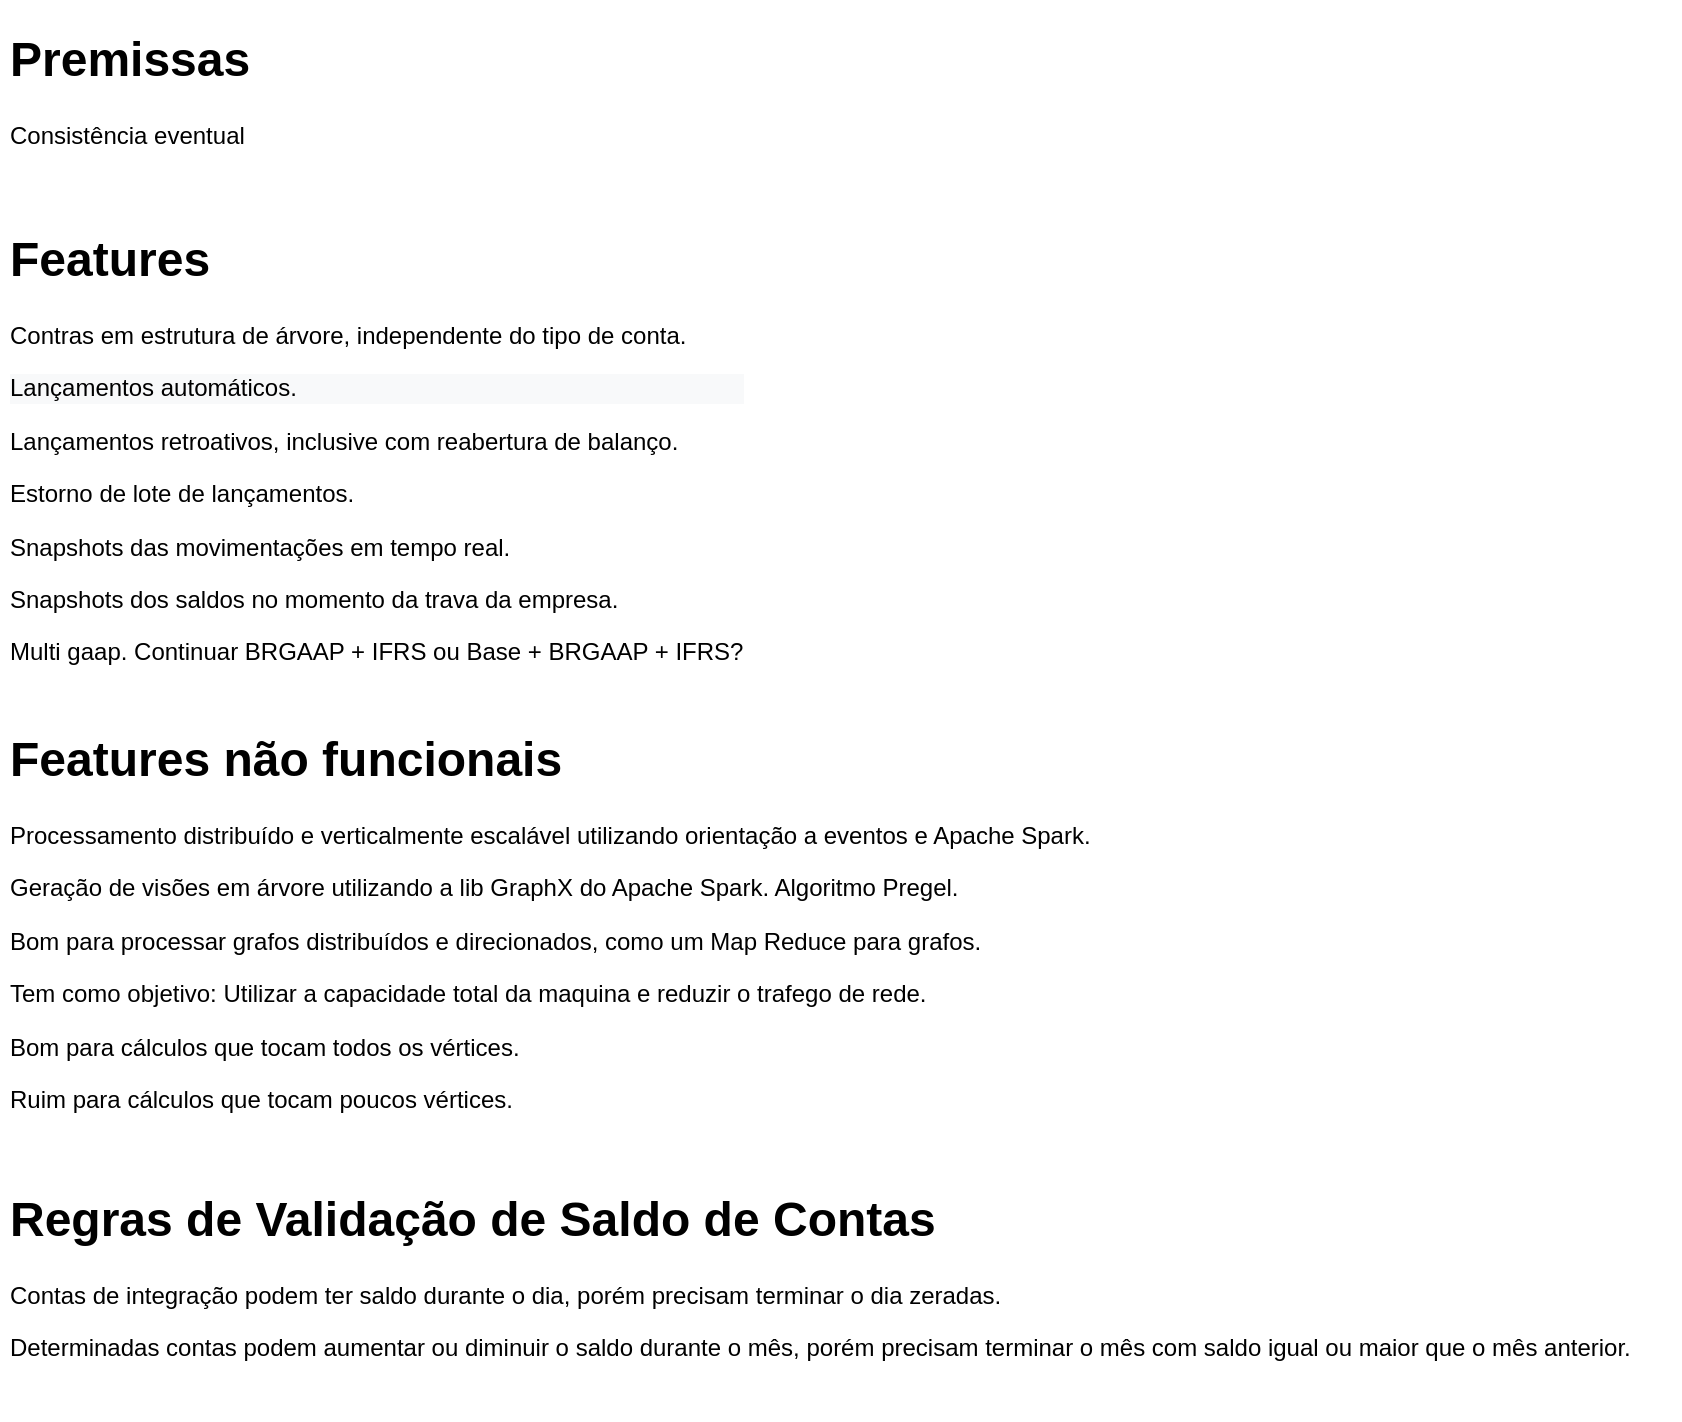 <mxfile version="15.0.6" type="github" pages="6">
  <diagram id="um2IqamBtv0vqhJoDUG6" name="Summary">
    <mxGraphModel dx="3769" dy="3460" grid="1" gridSize="10" guides="1" tooltips="1" connect="1" arrows="1" fold="1" page="1" pageScale="1" pageWidth="827" pageHeight="1169" math="0" shadow="0">
      <root>
        <mxCell id="-y1XJdfJ8iIM56C132Xd-0" />
        <mxCell id="-y1XJdfJ8iIM56C132Xd-1" parent="-y1XJdfJ8iIM56C132Xd-0" />
        <mxCell id="zSsu7aAkXTF9ZLtZlxKz-0" value="&lt;h1&gt;Regras de Validação de Saldo de Contas&lt;/h1&gt;&lt;p&gt;Contas de integração podem ter saldo durante o dia, porém precisam terminar o dia zeradas.&lt;/p&gt;&lt;p&gt;Determinadas contas podem aumentar ou diminuir o saldo durante o mês, porém precisam terminar o mês com saldo igual ou maior que o mês anterior.&lt;/p&gt;" style="text;html=1;strokeColor=none;fillColor=none;spacing=5;spacingTop=-20;whiteSpace=wrap;overflow=hidden;rounded=0;" vertex="1" parent="-y1XJdfJ8iIM56C132Xd-1">
          <mxGeometry x="-760" y="-1700" width="840" height="120" as="geometry" />
        </mxCell>
        <mxCell id="zSsu7aAkXTF9ZLtZlxKz-1" value="&lt;h1&gt;Features&lt;/h1&gt;&lt;p&gt;Contras em estrutura de árvore, independente do tipo de conta.&lt;/p&gt;&lt;p&gt;&lt;div style=&quot;color: rgb(0 , 0 , 0) ; font-family: &amp;#34;helvetica&amp;#34; ; font-size: 12px ; font-style: normal ; font-weight: 400 ; letter-spacing: normal ; text-align: left ; text-indent: 0px ; text-transform: none ; word-spacing: 0px ; background-color: rgb(248 , 249 , 250)&quot;&gt;&lt;/div&gt;&lt;/p&gt;&lt;p style=&quot;color: rgb(0 , 0 , 0) ; font-family: &amp;#34;helvetica&amp;#34; ; font-size: 12px ; font-style: normal ; font-weight: 400 ; letter-spacing: normal ; text-align: left ; text-indent: 0px ; text-transform: none ; word-spacing: 0px ; background-color: rgb(248 , 249 , 250)&quot;&gt;Lançamentos automáticos.&lt;/p&gt;&lt;p&gt;Lançamentos retroativos, inclusive com reabertura de balanço.&lt;br&gt;&lt;/p&gt;&lt;p&gt;&lt;span&gt;Estorno de lote de lançamentos.&lt;/span&gt;&lt;br&gt;&lt;/p&gt;&lt;div&gt;&lt;p&gt;&lt;span&gt;Snapshots das movimentações em tempo real.&lt;/span&gt;&lt;br&gt;&lt;/p&gt;&lt;/div&gt;&lt;p&gt;Snapshots dos saldos no momento da trava da empresa.&lt;/p&gt;&lt;p&gt;&lt;span&gt;Multi gaap. Continuar BRGAAP + IFRS ou Base + BRGAAP + IFRS?&lt;/span&gt;&lt;/p&gt;" style="text;html=1;strokeColor=none;fillColor=none;spacing=5;spacingTop=-20;whiteSpace=wrap;overflow=hidden;rounded=0;" vertex="1" parent="-y1XJdfJ8iIM56C132Xd-1">
          <mxGeometry x="-760" y="-2180" width="390" height="230" as="geometry" />
        </mxCell>
        <mxCell id="zSsu7aAkXTF9ZLtZlxKz-2" value="&lt;h1&gt;Premissas&lt;/h1&gt;&lt;p&gt;Consistência eventual&lt;/p&gt;" style="text;html=1;strokeColor=none;fillColor=none;spacing=5;spacingTop=-20;whiteSpace=wrap;overflow=hidden;rounded=0;" vertex="1" parent="-y1XJdfJ8iIM56C132Xd-1">
          <mxGeometry x="-760" y="-2280" width="390" height="80" as="geometry" />
        </mxCell>
        <mxCell id="zSsu7aAkXTF9ZLtZlxKz-3" value="&lt;h1&gt;Features não funcionais&lt;/h1&gt;&lt;p&gt;Processamento distribuído e verticalmente escalável utilizando orientação a eventos e Apache Spark.&lt;/p&gt;&lt;p&gt;Geração de visões em árvore utilizando a lib GraphX do Apache Spark. Algoritmo Pregel.&lt;br&gt;&lt;/p&gt;&lt;p&gt;Bom para processar grafos distribuídos e direcionados, como um Map Reduce para grafos.&lt;br&gt;&lt;/p&gt;&lt;p&gt;Tem como objetivo: Utilizar a capacidade total da maquina e reduzir o trafego de rede.&lt;/p&gt;&lt;p&gt;Bom para cálculos que tocam todos os vértices.&lt;/p&gt;&lt;p&gt;Ruim para cálculos que tocam poucos vértices.&lt;/p&gt;" style="text;html=1;strokeColor=none;fillColor=none;spacing=5;spacingTop=-20;whiteSpace=wrap;overflow=hidden;rounded=0;" vertex="1" parent="-y1XJdfJ8iIM56C132Xd-1">
          <mxGeometry x="-760" y="-1930" width="580" height="210" as="geometry" />
        </mxCell>
      </root>
    </mxGraphModel>
  </diagram>
  <diagram id="fNd2aVqXD7HYk5bEjAKn" name="Ledger Account Service">
    <mxGraphModel dx="2004" dy="1618" grid="1" gridSize="10" guides="1" tooltips="1" connect="1" arrows="1" fold="1" page="1" pageScale="1" pageWidth="827" pageHeight="1169" math="0" shadow="0">
      <root>
        <mxCell id="Wj2BZ1Gza1ZLaF1Px1jH-0" />
        <mxCell id="Wj2BZ1Gza1ZLaF1Px1jH-1" parent="Wj2BZ1Gza1ZLaF1Px1jH-0" />
        <mxCell id="Im_he2k_ilRs-SKI82qX-0" style="edgeStyle=orthogonalEdgeStyle;rounded=0;orthogonalLoop=1;jettySize=auto;html=1;startArrow=none;startFill=0;endArrow=classic;endFill=1;" edge="1" parent="Wj2BZ1Gza1ZLaF1Px1jH-1" target="Im_he2k_ilRs-SKI82qX-6">
          <mxGeometry relative="1" as="geometry">
            <mxPoint x="-281" y="-604.0" as="sourcePoint" />
            <mxPoint x="-203" y="-644" as="targetPoint" />
            <Array as="points" />
          </mxGeometry>
        </mxCell>
        <mxCell id="Im_he2k_ilRs-SKI82qX-1" style="edgeStyle=orthogonalEdgeStyle;rounded=0;orthogonalLoop=1;jettySize=auto;html=1;startArrow=classic;startFill=1;endArrow=none;endFill=0;" edge="1" parent="Wj2BZ1Gza1ZLaF1Px1jH-1" source="Im_he2k_ilRs-SKI82qX-3">
          <mxGeometry relative="1" as="geometry">
            <mxPoint x="-630" y="-683" as="targetPoint" />
            <Array as="points">
              <mxPoint x="-290" y="-683" />
              <mxPoint x="-290" y="-683" />
            </Array>
          </mxGeometry>
        </mxCell>
        <mxCell id="Im_he2k_ilRs-SKI82qX-2" value="&lt;span style=&quot;color: rgb(0 , 0 , 0)&quot;&gt;SYNC PUT /ledger/accounts&lt;br&gt;&lt;/span&gt;&lt;span style=&quot;color: rgb(0 , 0 , 0)&quot;&gt;SYNC GET /ledger/accounts&lt;br&gt;&lt;/span&gt;&lt;span style=&quot;color: rgb(0 , 0 , 0)&quot;&gt;SYNC GET /ledger/accounts/{id}&lt;br&gt;&lt;/span&gt;" style="edgeLabel;html=1;align=left;verticalAlign=middle;resizable=0;points=[];fontColor=#FF0000;" vertex="1" connectable="0" parent="Im_he2k_ilRs-SKI82qX-1">
          <mxGeometry x="-0.406" y="2" relative="1" as="geometry">
            <mxPoint x="-127" y="-33" as="offset" />
          </mxGeometry>
        </mxCell>
        <mxCell id="Im_he2k_ilRs-SKI82qX-3" value="&lt;b&gt;AWS ECS&lt;/b&gt;&lt;br&gt;LedgerAccountService" style="points=[[0,0,0],[0.25,0,0],[0.5,0,0],[0.75,0,0],[1,0,0],[0,1,0],[0.25,1,0],[0.5,1,0],[0.75,1,0],[1,1,0],[0,0.25,0],[0,0.5,0],[0,0.75,0],[1,0.25,0],[1,0.5,0],[1,0.75,0]];outlineConnect=0;fontColor=#232F3E;gradientColor=#F78E04;gradientDirection=north;fillColor=#D05C17;strokeColor=#ffffff;dashed=0;verticalLabelPosition=bottom;verticalAlign=top;align=center;html=1;fontSize=12;fontStyle=0;aspect=fixed;shape=mxgraph.aws4.resourceIcon;resIcon=mxgraph.aws4.ecs;" vertex="1" parent="Wj2BZ1Gza1ZLaF1Px1jH-1">
          <mxGeometry x="-320" y="-723" width="78" height="78" as="geometry" />
        </mxCell>
        <mxCell id="Im_he2k_ilRs-SKI82qX-4" style="edgeStyle=orthogonalEdgeStyle;rounded=0;orthogonalLoop=1;jettySize=auto;html=1;entryX=0;entryY=0.5;entryDx=0;entryDy=0;entryPerimeter=0;startArrow=none;startFill=0;endArrow=classic;endFill=1;" edge="1" parent="Wj2BZ1Gza1ZLaF1Px1jH-1" source="Im_he2k_ilRs-SKI82qX-5" target="Im_he2k_ilRs-SKI82qX-9">
          <mxGeometry relative="1" as="geometry" />
        </mxCell>
        <mxCell id="Im_he2k_ilRs-SKI82qX-5" value="&lt;b&gt;&lt;span style=&quot;color: rgb(0 , 0 , 0) ; font-size: 11px ; background-color: rgb(255 , 255 , 255)&quot;&gt;Apache Kafka&lt;/span&gt;&lt;br style=&quot;color: rgb(0 , 0 , 0) ; font-size: 11px&quot;&gt;&lt;/b&gt;&lt;span style=&quot;color: rgb(0 , 0 , 0) ; font-size: 11px ; background-color: rgb(255 , 255 , 255)&quot;&gt;ledger-account-created&lt;br&gt;&lt;/span&gt;&lt;span style=&quot;color: rgb(0 , 0 , 0) ; font-size: 11px ; background-color: rgb(255 , 255 , 255)&quot;&gt;ledger-account-changed&lt;br&gt;&lt;/span&gt;&lt;span style=&quot;color: rgb(0 , 0 , 0) ; font-size: 11px ; background-color: rgb(255 , 255 , 255)&quot;&gt;account_id + valid_from as key&lt;br&gt;infinite retention&lt;br&gt;log compaction&lt;br&gt;&lt;/span&gt;" style="outlineConnect=0;fontColor=#232F3E;gradientColor=none;strokeColor=#232F3E;fillColor=#ffffff;dashed=0;verticalLabelPosition=bottom;verticalAlign=top;align=center;html=1;fontSize=12;fontStyle=0;aspect=fixed;shape=mxgraph.aws4.resourceIcon;resIcon=mxgraph.aws4.topic;" vertex="1" parent="Wj2BZ1Gza1ZLaF1Px1jH-1">
          <mxGeometry x="-60" y="-714" width="60" height="60" as="geometry" />
        </mxCell>
        <mxCell id="Im_he2k_ilRs-SKI82qX-6" value="&lt;b&gt;AWS DynamoDB&lt;/b&gt;&lt;br&gt;AccountingAccount" style="points=[[0,0,0],[0.25,0,0],[0.5,0,0],[0.75,0,0],[1,0,0],[0,1,0],[0.25,1,0],[0.5,1,0],[0.75,1,0],[1,1,0],[0,0.25,0],[0,0.5,0],[0,0.75,0],[1,0.25,0],[1,0.5,0],[1,0.75,0]];outlineConnect=0;fontColor=#232F3E;gradientColor=#4D72F3;gradientDirection=north;fillColor=#3334B9;strokeColor=#ffffff;dashed=0;verticalLabelPosition=bottom;verticalAlign=top;align=center;html=1;fontSize=12;fontStyle=0;aspect=fixed;shape=mxgraph.aws4.resourceIcon;resIcon=mxgraph.aws4.dynamodb;" vertex="1" parent="Wj2BZ1Gza1ZLaF1Px1jH-1">
          <mxGeometry x="-320" y="-503" width="78" height="78" as="geometry" />
        </mxCell>
        <mxCell id="Im_he2k_ilRs-SKI82qX-7" style="edgeStyle=orthogonalEdgeStyle;rounded=0;orthogonalLoop=1;jettySize=auto;html=1;startArrow=none;startFill=0;endArrow=classic;endFill=1;exitX=1;exitY=0.5;exitDx=0;exitDy=0;exitPerimeter=0;" edge="1" parent="Wj2BZ1Gza1ZLaF1Px1jH-1" source="Im_he2k_ilRs-SKI82qX-3" target="Im_he2k_ilRs-SKI82qX-5">
          <mxGeometry relative="1" as="geometry">
            <mxPoint x="-150" y="-684.0" as="sourcePoint" />
            <Array as="points">
              <mxPoint x="-150" y="-684" />
              <mxPoint x="-150" y="-684" />
            </Array>
          </mxGeometry>
        </mxCell>
        <mxCell id="Im_he2k_ilRs-SKI82qX-8" style="edgeStyle=orthogonalEdgeStyle;rounded=0;orthogonalLoop=1;jettySize=auto;html=1;entryX=0;entryY=0.5;entryDx=0;entryDy=0;entryPerimeter=0;startArrow=none;startFill=0;endArrow=classic;endFill=1;" edge="1" parent="Wj2BZ1Gza1ZLaF1Px1jH-1" source="Im_he2k_ilRs-SKI82qX-9" target="Im_he2k_ilRs-SKI82qX-11">
          <mxGeometry relative="1" as="geometry" />
        </mxCell>
        <mxCell id="Im_he2k_ilRs-SKI82qX-9" value="&lt;b&gt;AWS EMR&lt;br&gt;&lt;/b&gt;Spark Streaming&lt;br&gt;CaptureLedgerAccountJob" style="points=[[0,0,0],[0.25,0,0],[0.5,0,0],[0.75,0,0],[1,0,0],[0,1,0],[0.25,1,0],[0.5,1,0],[0.75,1,0],[1,1,0],[0,0.25,0],[0,0.5,0],[0,0.75,0],[1,0.25,0],[1,0.5,0],[1,0.75,0]];outlineConnect=0;fontColor=#232F3E;gradientColor=#945DF2;gradientDirection=north;fillColor=#5A30B5;strokeColor=#ffffff;dashed=0;verticalLabelPosition=bottom;verticalAlign=top;align=center;html=1;fontSize=12;fontStyle=0;aspect=fixed;shape=mxgraph.aws4.resourceIcon;resIcon=mxgraph.aws4.emr;" vertex="1" parent="Wj2BZ1Gza1ZLaF1Px1jH-1">
          <mxGeometry x="195" y="-723" width="78" height="78" as="geometry" />
        </mxCell>
        <mxCell id="Im_he2k_ilRs-SKI82qX-10" style="edgeStyle=orthogonalEdgeStyle;rounded=0;orthogonalLoop=1;jettySize=auto;html=1;startArrow=none;startFill=0;endArrow=classic;endFill=1;" edge="1" parent="Wj2BZ1Gza1ZLaF1Px1jH-1" source="Im_he2k_ilRs-SKI82qX-11" target="Im_he2k_ilRs-SKI82qX-13">
          <mxGeometry relative="1" as="geometry" />
        </mxCell>
        <mxCell id="Im_he2k_ilRs-SKI82qX-11" value="&lt;b&gt;AWS S3&lt;/b&gt;&lt;br&gt;Bucket Staging&lt;br&gt;Parquet Format&lt;br&gt;Partitioned by AccountId" style="points=[[0,0,0],[0.25,0,0],[0.5,0,0],[0.75,0,0],[1,0,0],[0,1,0],[0.25,1,0],[0.5,1,0],[0.75,1,0],[1,1,0],[0,0.25,0],[0,0.5,0],[0,0.75,0],[1,0.25,0],[1,0.5,0],[1,0.75,0]];outlineConnect=0;fontColor=#232F3E;gradientColor=#60A337;gradientDirection=north;fillColor=#277116;strokeColor=#ffffff;dashed=0;verticalLabelPosition=bottom;verticalAlign=top;align=center;html=1;fontSize=12;fontStyle=0;aspect=fixed;shape=mxgraph.aws4.resourceIcon;resIcon=mxgraph.aws4.s3;" vertex="1" parent="Wj2BZ1Gza1ZLaF1Px1jH-1">
          <mxGeometry x="461" y="-723" width="78" height="78" as="geometry" />
        </mxCell>
        <mxCell id="Im_he2k_ilRs-SKI82qX-12" style="edgeStyle=orthogonalEdgeStyle;rounded=0;orthogonalLoop=1;jettySize=auto;html=1;entryX=0;entryY=0.5;entryDx=0;entryDy=0;entryPerimeter=0;startArrow=none;startFill=0;endArrow=classic;endFill=1;" edge="1" parent="Wj2BZ1Gza1ZLaF1Px1jH-1" source="Im_he2k_ilRs-SKI82qX-13" target="Im_he2k_ilRs-SKI82qX-14">
          <mxGeometry relative="1" as="geometry" />
        </mxCell>
        <mxCell id="Im_he2k_ilRs-SKI82qX-13" value="&lt;b&gt;AWS EMR&lt;br&gt;&lt;/b&gt;Spark Streaming&lt;br&gt;OptimizeLedgerAccountJob" style="points=[[0,0,0],[0.25,0,0],[0.5,0,0],[0.75,0,0],[1,0,0],[0,1,0],[0.25,1,0],[0.5,1,0],[0.75,1,0],[1,1,0],[0,0.25,0],[0,0.5,0],[0,0.75,0],[1,0.25,0],[1,0.5,0],[1,0.75,0]];outlineConnect=0;fontColor=#232F3E;gradientColor=#945DF2;gradientDirection=north;fillColor=#5A30B5;strokeColor=#ffffff;dashed=0;verticalLabelPosition=bottom;verticalAlign=top;align=center;html=1;fontSize=12;fontStyle=0;aspect=fixed;shape=mxgraph.aws4.resourceIcon;resIcon=mxgraph.aws4.emr;" vertex="1" parent="Wj2BZ1Gza1ZLaF1Px1jH-1">
          <mxGeometry x="736" y="-723" width="78" height="78" as="geometry" />
        </mxCell>
        <mxCell id="Im_he2k_ilRs-SKI82qX-14" value="&lt;b&gt;AWS S3&lt;/b&gt;&lt;br&gt;Bucket Ledger Accounts&lt;br&gt;Parquet Format&lt;br&gt;Partitioned by AccountId" style="points=[[0,0,0],[0.25,0,0],[0.5,0,0],[0.75,0,0],[1,0,0],[0,1,0],[0.25,1,0],[0.5,1,0],[0.75,1,0],[1,1,0],[0,0.25,0],[0,0.5,0],[0,0.75,0],[1,0.25,0],[1,0.5,0],[1,0.75,0]];outlineConnect=0;fontColor=#232F3E;gradientColor=#60A337;gradientDirection=north;fillColor=#277116;strokeColor=#ffffff;dashed=0;verticalLabelPosition=bottom;verticalAlign=top;align=center;html=1;fontSize=12;fontStyle=0;aspect=fixed;shape=mxgraph.aws4.resourceIcon;resIcon=mxgraph.aws4.s3;" vertex="1" parent="Wj2BZ1Gza1ZLaF1Px1jH-1">
          <mxGeometry x="1017.5" y="-723" width="78" height="78" as="geometry" />
        </mxCell>
        <mxCell id="Im_he2k_ilRs-SKI82qX-15" value="EVERYDAY 1:00 AM" style="shape=image;html=1;verticalAlign=bottom;verticalLabelPosition=top;labelBackgroundColor=#ffffff;imageAspect=0;aspect=fixed;image=https://cdn3.iconfinder.com/data/icons/material-inspired-2/16/27-128.png;labelPosition=center;align=center;" vertex="1" parent="Wj2BZ1Gza1ZLaF1Px1jH-1">
          <mxGeometry x="796.5" y="-743" width="42" height="42" as="geometry" />
        </mxCell>
        <mxCell id="Im_he2k_ilRs-SKI82qX-16" value="" style="shape=table;html=1;whiteSpace=wrap;startSize=0;container=1;collapsible=0;childLayout=tableLayout;" vertex="1" parent="Wj2BZ1Gza1ZLaF1Px1jH-1">
          <mxGeometry x="1157" y="-725" width="404" height="80" as="geometry" />
        </mxCell>
        <mxCell id="Im_he2k_ilRs-SKI82qX-17" value="" style="shape=partialRectangle;html=1;whiteSpace=wrap;collapsible=0;dropTarget=0;pointerEvents=0;fillColor=none;top=0;left=0;bottom=0;right=0;points=[[0,0.5],[1,0.5]];portConstraint=eastwest;" vertex="1" parent="Im_he2k_ilRs-SKI82qX-16">
          <mxGeometry width="404" height="27" as="geometry" />
        </mxCell>
        <mxCell id="Im_he2k_ilRs-SKI82qX-18" value="account_id" style="shape=partialRectangle;html=1;whiteSpace=wrap;connectable=0;fillColor=none;top=0;left=0;bottom=0;right=0;overflow=hidden;" vertex="1" parent="Im_he2k_ilRs-SKI82qX-17">
          <mxGeometry width="136" height="27" as="geometry" />
        </mxCell>
        <mxCell id="Im_he2k_ilRs-SKI82qX-19" value="&lt;span&gt;account_name&lt;/span&gt;" style="shape=partialRectangle;html=1;whiteSpace=wrap;connectable=0;fillColor=none;top=0;left=0;bottom=0;right=0;overflow=hidden;" vertex="1" parent="Im_he2k_ilRs-SKI82qX-17">
          <mxGeometry x="136" width="133" height="27" as="geometry" />
        </mxCell>
        <mxCell id="Im_he2k_ilRs-SKI82qX-20" value="&lt;span&gt;parameters_n&lt;/span&gt;" style="shape=partialRectangle;html=1;whiteSpace=wrap;connectable=0;fillColor=none;top=0;left=0;bottom=0;right=0;overflow=hidden;" vertex="1" parent="Im_he2k_ilRs-SKI82qX-17">
          <mxGeometry x="269" width="135" height="27" as="geometry" />
        </mxCell>
        <mxCell id="Im_he2k_ilRs-SKI82qX-21" value="" style="shape=partialRectangle;html=1;whiteSpace=wrap;collapsible=0;dropTarget=0;pointerEvents=0;fillColor=none;top=0;left=0;bottom=0;right=0;points=[[0,0.5],[1,0.5]];portConstraint=eastwest;" vertex="1" parent="Im_he2k_ilRs-SKI82qX-16">
          <mxGeometry y="27" width="404" height="26" as="geometry" />
        </mxCell>
        <mxCell id="Im_he2k_ilRs-SKI82qX-22" value="" style="shape=partialRectangle;html=1;whiteSpace=wrap;connectable=0;top=0;left=0;bottom=0;right=0;overflow=hidden;fillColor=none;" vertex="1" parent="Im_he2k_ilRs-SKI82qX-21">
          <mxGeometry width="136" height="26" as="geometry" />
        </mxCell>
        <mxCell id="Im_he2k_ilRs-SKI82qX-23" value="" style="shape=partialRectangle;html=1;whiteSpace=wrap;connectable=0;top=0;left=0;bottom=0;right=0;overflow=hidden;fillColor=none;" vertex="1" parent="Im_he2k_ilRs-SKI82qX-21">
          <mxGeometry x="136" width="133" height="26" as="geometry" />
        </mxCell>
        <mxCell id="Im_he2k_ilRs-SKI82qX-24" value="" style="shape=partialRectangle;html=1;whiteSpace=wrap;connectable=0;top=0;left=0;bottom=0;right=0;overflow=hidden;fillColor=none;" vertex="1" parent="Im_he2k_ilRs-SKI82qX-21">
          <mxGeometry x="269" width="135" height="26" as="geometry" />
        </mxCell>
        <mxCell id="Im_he2k_ilRs-SKI82qX-25" value="" style="shape=partialRectangle;html=1;whiteSpace=wrap;collapsible=0;dropTarget=0;pointerEvents=0;fillColor=none;top=0;left=0;bottom=0;right=0;points=[[0,0.5],[1,0.5]];portConstraint=eastwest;" vertex="1" parent="Im_he2k_ilRs-SKI82qX-16">
          <mxGeometry y="53" width="404" height="27" as="geometry" />
        </mxCell>
        <mxCell id="Im_he2k_ilRs-SKI82qX-26" value="" style="shape=partialRectangle;html=1;whiteSpace=wrap;connectable=0;top=0;left=0;bottom=0;right=0;overflow=hidden;fillColor=none;" vertex="1" parent="Im_he2k_ilRs-SKI82qX-25">
          <mxGeometry width="136" height="27" as="geometry" />
        </mxCell>
        <mxCell id="Im_he2k_ilRs-SKI82qX-27" value="" style="shape=partialRectangle;html=1;whiteSpace=wrap;connectable=0;top=0;left=0;bottom=0;right=0;overflow=hidden;fillColor=none;" vertex="1" parent="Im_he2k_ilRs-SKI82qX-25">
          <mxGeometry x="136" width="133" height="27" as="geometry" />
        </mxCell>
        <mxCell id="Im_he2k_ilRs-SKI82qX-28" value="" style="shape=partialRectangle;html=1;whiteSpace=wrap;connectable=0;top=0;left=0;bottom=0;right=0;overflow=hidden;fillColor=none;" vertex="1" parent="Im_he2k_ilRs-SKI82qX-25">
          <mxGeometry x="269" width="135" height="27" as="geometry" />
        </mxCell>
      </root>
    </mxGraphModel>
  </diagram>
  <diagram id="1YM12UlAwkng-y2naoEi" name="Business Event Capture Service">
    <mxGraphModel dx="4596" dy="3460" grid="1" gridSize="10" guides="1" tooltips="1" connect="1" arrows="1" fold="1" page="1" pageScale="1" pageWidth="827" pageHeight="1169" math="0" shadow="0">
      <root>
        <mxCell id="3MwL6utu2wMD5mp_DkD7-0" />
        <mxCell id="3MwL6utu2wMD5mp_DkD7-1" parent="3MwL6utu2wMD5mp_DkD7-0" />
        <mxCell id="WGcZ0VW95FuFsM8wrEc9-0" style="edgeStyle=orthogonalEdgeStyle;rounded=0;orthogonalLoop=1;jettySize=auto;html=1;fontColor=#FF0000;startArrow=classic;startFill=1;endArrow=none;endFill=0;" edge="1" parent="3MwL6utu2wMD5mp_DkD7-1">
          <mxGeometry relative="1" as="geometry">
            <mxPoint x="-1050" y="-1578" as="targetPoint" />
            <mxPoint x="-1050" y="-1703" as="sourcePoint" />
            <Array as="points">
              <mxPoint x="-1050" y="-1578" />
            </Array>
          </mxGeometry>
        </mxCell>
        <mxCell id="WGcZ0VW95FuFsM8wrEc9-1" value="SYNC PUT /capture/events&lt;br&gt;SYNC GET /capture/events&lt;br&gt;SYNC GET /capture/events/{id}" style="edgeLabel;html=1;align=left;verticalAlign=middle;resizable=0;points=[];" vertex="1" connectable="0" parent="WGcZ0VW95FuFsM8wrEc9-0">
          <mxGeometry x="-0.329" y="-3" relative="1" as="geometry">
            <mxPoint x="-167" y="17" as="offset" />
          </mxGeometry>
        </mxCell>
      </root>
    </mxGraphModel>
  </diagram>
  <diagram id="mkf8zvuikVwYFQCIZwgf" name="Journal Entry Service">
    <mxGraphModel dx="3769" dy="3460" grid="1" gridSize="10" guides="1" tooltips="1" connect="1" arrows="1" fold="1" page="1" pageScale="1" pageWidth="827" pageHeight="1169" math="0" shadow="0">
      <root>
        <mxCell id="wu2W2mh4okptVCm65C5e-0" />
        <mxCell id="wu2W2mh4okptVCm65C5e-1" parent="wu2W2mh4okptVCm65C5e-0" />
        <mxCell id="YSIze5ANshrGSM31zImy-0" style="edgeStyle=orthogonalEdgeStyle;rounded=0;orthogonalLoop=1;jettySize=auto;html=1;fontColor=#FF0000;startArrow=classic;startFill=1;endArrow=none;endFill=0;" edge="1" parent="wu2W2mh4okptVCm65C5e-1">
          <mxGeometry relative="1" as="geometry">
            <mxPoint x="-550" y="-1580" as="targetPoint" />
            <mxPoint x="-550" y="-1703" as="sourcePoint" />
            <Array as="points">
              <mxPoint x="-550" y="-1663" />
              <mxPoint x="-550" y="-1663" />
            </Array>
          </mxGeometry>
        </mxCell>
        <mxCell id="YSIze5ANshrGSM31zImy-1" value="SYNC PUT /journal/entries&lt;br&gt;SYNC PUT /journal/rules&lt;br&gt;SYNC GET /journal/rules&lt;br&gt;SYNC GET /journal/rules/{id}" style="edgeLabel;html=1;align=left;verticalAlign=middle;resizable=0;points=[];" vertex="1" connectable="0" parent="YSIze5ANshrGSM31zImy-0">
          <mxGeometry x="-0.329" y="-3" relative="1" as="geometry">
            <mxPoint x="-155" y="15" as="offset" />
          </mxGeometry>
        </mxCell>
      </root>
    </mxGraphModel>
  </diagram>
  <diagram id="sSMh7Mj8uq1PbPDicRrX" name="Ledger Posting Service">
    <mxGraphModel dx="4106" dy="3273" grid="1" gridSize="10" guides="1" tooltips="1" connect="1" arrows="1" fold="1" page="1" pageScale="1" pageWidth="827" pageHeight="1169" math="0" shadow="0">
      <root>
        <mxCell id="0" />
        <mxCell id="1" parent="0" />
        <mxCell id="CrSMlSoLfHYtYc_QHHbr-195" value="&lt;font color=&quot;#000000&quot;&gt;&lt;b&gt;&amp;nbsp; CENÁRIO 3&lt;/b&gt;&lt;/font&gt;" style="rounded=0;whiteSpace=wrap;html=1;fontColor=#FF0000;align=left;verticalAlign=top;" vertex="1" parent="1">
          <mxGeometry x="-1620" y="-440" width="1680" height="400" as="geometry" />
        </mxCell>
        <mxCell id="CrSMlSoLfHYtYc_QHHbr-165" value="&lt;b&gt;&amp;nbsp; CENÁRIO 1 - ALTA CONCORRÊNCIA NO BANCO, PERDENDO PERFORMANCE POR TER DE REFAZER OS CÁLCULOS&lt;/b&gt;" style="rounded=0;whiteSpace=wrap;html=1;fontColor=#FF0000;align=left;verticalAlign=top;" vertex="1" parent="1">
          <mxGeometry x="-1620" y="-1320" width="960" height="400" as="geometry" />
        </mxCell>
        <mxCell id="UU9deluZrK-pCLJk1Hoc-12" style="edgeStyle=orthogonalEdgeStyle;rounded=0;orthogonalLoop=1;jettySize=auto;html=1;" parent="1" source="UU9deluZrK-pCLJk1Hoc-2" target="UU9deluZrK-pCLJk1Hoc-11" edge="1">
          <mxGeometry relative="1" as="geometry">
            <Array as="points">
              <mxPoint x="9.5" y="-1851" />
              <mxPoint x="9.5" y="-1851" />
            </Array>
          </mxGeometry>
        </mxCell>
        <mxCell id="CrSMlSoLfHYtYc_QHHbr-224" value="{&amp;nbsp;&lt;br&gt;&amp;nbsp; &amp;nbsp;&quot;accouting_date&quot;: &quot;2017-12-01&quot;,&lt;br&gt;&amp;nbsp; &amp;nbsp;&quot;company_id&quot;:&amp;nbsp; {UUID},&lt;br&gt;&amp;nbsp; &amp;nbsp;&quot;gaap_id&quot;: 1,&lt;br&gt;&amp;nbsp; &amp;nbsp;&quot;balance_version&quot;: 1,&lt;br&gt;&amp;nbsp; &amp;nbsp;&quot;account_id&quot;: 100,&lt;br&gt;&amp;nbsp; &amp;nbsp;&quot;debit&quot;: 1,&lt;br&gt;&amp;nbsp; &amp;nbsp;&quot;credit&quot;: 0,&lt;br&gt;&amp;nbsp; &amp;nbsp;&quot;movement&quot;; 1&lt;br&gt;},&lt;br&gt;{&lt;br&gt;&amp;nbsp; &amp;nbsp;&quot;accouting_date&quot;: &quot;2017-12-01&quot;,&lt;br&gt;&amp;nbsp; &amp;nbsp;&quot;company_id&quot;:&amp;nbsp; 341,&lt;br&gt;&amp;nbsp; &amp;nbsp;&quot;gaap_id&quot;: 1,&lt;br&gt;&amp;nbsp; &amp;nbsp;&quot;balance_version&quot;: 1,&lt;br&gt;&amp;nbsp; &amp;nbsp;&quot;account_id&quot;: 200,&lt;br&gt;&amp;nbsp; &amp;nbsp;&quot;debit&quot;: 0,&lt;br&gt;&amp;nbsp; &amp;nbsp;&quot;credit&quot;: 1,&lt;br&gt;&amp;nbsp; &amp;nbsp;&quot;movement&quot;; -1&lt;br&gt;}" style="edgeLabel;html=1;align=left;verticalAlign=middle;resizable=0;points=[];fontColor=#000000;" vertex="1" connectable="0" parent="UU9deluZrK-pCLJk1Hoc-12">
          <mxGeometry x="-0.156" y="-1" relative="1" as="geometry">
            <mxPoint x="-67" y="-3" as="offset" />
          </mxGeometry>
        </mxCell>
        <mxCell id="wLyvYfdeoNj-BMRv1wWr-8" style="edgeStyle=orthogonalEdgeStyle;rounded=0;orthogonalLoop=1;jettySize=auto;html=1;startArrow=classic;startFill=1;endArrow=none;endFill=0;exitX=0.25;exitY=0;exitDx=0;exitDy=0;exitPerimeter=0;" parent="1" edge="1" source="2LelLOpR1p7l8fURc_7i-80">
          <mxGeometry relative="1" as="geometry">
            <mxPoint x="-748" y="-1767" as="sourcePoint" />
            <Array as="points">
              <mxPoint x="-767" y="-1927" />
              <mxPoint x="-840" y="-1927" />
            </Array>
            <mxPoint x="-840" y="-1980" as="targetPoint" />
          </mxGeometry>
        </mxCell>
        <mxCell id="2LelLOpR1p7l8fURc_7i-72" style="edgeStyle=orthogonalEdgeStyle;rounded=0;orthogonalLoop=1;jettySize=auto;html=1;startArrow=none;startFill=0;endArrow=classic;endFill=1;" parent="1" target="UU9deluZrK-pCLJk1Hoc-15" edge="1">
          <mxGeometry relative="1" as="geometry">
            <Array as="points">
              <mxPoint x="-747" y="-1687" />
              <mxPoint x="-747" y="-1687" />
            </Array>
            <mxPoint x="-747" y="-1767" as="sourcePoint" />
          </mxGeometry>
        </mxCell>
        <mxCell id="Y3bGvu8j9N1HJXOs36G8-151" value="{&lt;br&gt;&amp;nbsp; &amp;nbsp;&quot;business_event_id&quot;: {UUID},&lt;br&gt;&amp;nbsp; &amp;nbsp;&quot;error_code&quot;: &quot;validation-account-001&quot;,&lt;br&gt;&amp;nbsp; &amp;nbsp;&quot;error_message&quot;: &quot;Invalid Account&quot;&lt;br&gt;}" style="edgeLabel;html=1;align=left;verticalAlign=middle;resizable=0;points=[];fontColor=#000000;" vertex="1" connectable="0" parent="2LelLOpR1p7l8fURc_7i-72">
          <mxGeometry x="-0.301" relative="1" as="geometry">
            <mxPoint x="-109" y="27" as="offset" />
          </mxGeometry>
        </mxCell>
        <mxCell id="UU9deluZrK-pCLJk1Hoc-2" value="&lt;b&gt;AWS ECS&lt;/b&gt;&lt;br&gt;LedgerPostingService" style="points=[[0,0,0],[0.25,0,0],[0.5,0,0],[0.75,0,0],[1,0,0],[0,1,0],[0.25,1,0],[0.5,1,0],[0.75,1,0],[1,1,0],[0,0.25,0],[0,0.5,0],[0,0.75,0],[1,0.25,0],[1,0.5,0],[1,0.75,0]];outlineConnect=0;fontColor=#232F3E;gradientColor=#F78E04;gradientDirection=north;fillColor=#D05C17;strokeColor=#ffffff;dashed=0;verticalLabelPosition=bottom;verticalAlign=top;align=center;html=1;fontSize=12;fontStyle=0;aspect=fixed;shape=mxgraph.aws4.resourceIcon;resIcon=mxgraph.aws4.ecs;" parent="1" vertex="1">
          <mxGeometry x="-140.5" y="-1890" width="78" height="78" as="geometry" />
        </mxCell>
        <mxCell id="UU9deluZrK-pCLJk1Hoc-13" style="edgeStyle=orthogonalEdgeStyle;rounded=0;orthogonalLoop=1;jettySize=auto;html=1;" parent="1" source="MRXJrDMqa9VZ29TLoG-b-68" edge="1">
          <mxGeometry relative="1" as="geometry">
            <Array as="points">
              <mxPoint x="-360" y="-1940" />
              <mxPoint x="-360" y="-2000" />
            </Array>
            <mxPoint x="-360" y="-2000" as="targetPoint" />
          </mxGeometry>
        </mxCell>
        <mxCell id="UU9deluZrK-pCLJk1Hoc-11" value="&lt;span style=&quot;color: rgb(0 , 0 , 0) ; font-size: 11px ; background-color: rgb(255 , 255 , 255)&quot;&gt;&lt;b&gt;Apache Kafka&lt;br&gt;&lt;/b&gt;&lt;/span&gt;&lt;span style=&quot;color: rgb(0 , 0 , 0) ; font-size: 11px ; background-color: rgb(255 , 255 , 255)&quot;&gt;ledger-posting-created&lt;br&gt;&lt;/span&gt;&lt;span style=&quot;color: rgb(0 , 0 , 0) ; font-size: 11px ; background-color: rgb(255 , 255 , 255)&quot;&gt;account_id as key&lt;br&gt;&lt;/span&gt;" style="outlineConnect=0;fontColor=#232F3E;gradientColor=none;strokeColor=#232F3E;fillColor=#ffffff;dashed=0;verticalLabelPosition=bottom;verticalAlign=top;align=center;html=1;fontSize=12;fontStyle=0;aspect=fixed;shape=mxgraph.aws4.resourceIcon;resIcon=mxgraph.aws4.topic;" parent="1" vertex="1">
          <mxGeometry x="246" y="-1881" width="60" height="60" as="geometry" />
        </mxCell>
        <mxCell id="UU9deluZrK-pCLJk1Hoc-15" value="&lt;b&gt;&lt;span style=&quot;color: rgb(0 , 0 , 0) ; font-size: 11px ; background-color: rgb(255 , 255 , 255)&quot;&gt;Apache Kafka&lt;/span&gt;&lt;br style=&quot;color: rgb(0 , 0 , 0) ; font-size: 11px&quot;&gt;&lt;/b&gt;&lt;span style=&quot;color: rgb(0 , 0 , 0) ; font-size: 11px ; background-color: rgb(255 , 255 , 255)&quot;&gt;journal-entry-creation-failed&lt;/span&gt;&lt;span style=&quot;color: rgb(0 , 0 , 0) ; font-size: 11px ; background-color: rgb(255 , 255 , 255)&quot;&gt;&lt;br&gt;&lt;/span&gt;" style="outlineConnect=0;fontColor=#232F3E;gradientColor=none;strokeColor=#232F3E;fillColor=#ffffff;dashed=0;verticalLabelPosition=bottom;verticalAlign=top;align=center;html=1;fontSize=12;fontStyle=0;aspect=fixed;shape=mxgraph.aws4.resourceIcon;resIcon=mxgraph.aws4.topic;" parent="1" vertex="1">
          <mxGeometry x="-777.5" y="-1517" width="60" height="60" as="geometry" />
        </mxCell>
        <mxCell id="4qVqTRqzKTblFJhMyqPV-109" style="edgeStyle=orthogonalEdgeStyle;rounded=0;orthogonalLoop=1;jettySize=auto;html=1;startArrow=none;startFill=0;endArrow=classic;endFill=1;entryX=0;entryY=0.5;entryDx=0;entryDy=0;entryPerimeter=0;" parent="1" source="4qVqTRqzKTblFJhMyqPV-108" target="4qVqTRqzKTblFJhMyqPV-110" edge="1">
          <mxGeometry relative="1" as="geometry">
            <mxPoint x="-189.5" y="-2100.5" as="targetPoint" />
          </mxGeometry>
        </mxCell>
        <mxCell id="4qVqTRqzKTblFJhMyqPV-108" value="&lt;b&gt;AWS EMR&lt;br&gt;&lt;/b&gt;Spark Streaming&lt;br&gt;CaptureLedgerPostingsJob" style="points=[[0,0,0],[0.25,0,0],[0.5,0,0],[0.75,0,0],[1,0,0],[0,1,0],[0.25,1,0],[0.5,1,0],[0.75,1,0],[1,1,0],[0,0.25,0],[0,0.5,0],[0,0.75,0],[1,0.25,0],[1,0.5,0],[1,0.75,0]];outlineConnect=0;fontColor=#232F3E;gradientColor=#945DF2;gradientDirection=north;fillColor=#5A30B5;strokeColor=#ffffff;dashed=0;verticalLabelPosition=bottom;verticalAlign=top;align=center;html=1;fontSize=12;fontStyle=0;aspect=fixed;shape=mxgraph.aws4.resourceIcon;resIcon=mxgraph.aws4.emr;" parent="1" vertex="1">
          <mxGeometry x="-399.5" y="-2139.5" width="78" height="78" as="geometry" />
        </mxCell>
        <mxCell id="4qVqTRqzKTblFJhMyqPV-112" style="edgeStyle=orthogonalEdgeStyle;rounded=0;orthogonalLoop=1;jettySize=auto;html=1;startArrow=none;startFill=0;endArrow=classic;endFill=1;entryX=0;entryY=0.5;entryDx=0;entryDy=0;entryPerimeter=0;exitX=1;exitY=0.5;exitDx=0;exitDy=0;exitPerimeter=0;" parent="1" source="4qVqTRqzKTblFJhMyqPV-110" target="4qVqTRqzKTblFJhMyqPV-111" edge="1">
          <mxGeometry relative="1" as="geometry">
            <mxPoint x="-82.5" y="-2100.5" as="sourcePoint" />
            <mxPoint x="49.5" y="-2100.5" as="targetPoint" />
            <Array as="points">
              <mxPoint x="-38.5" y="-2100.5" />
              <mxPoint x="-38.5" y="-2100.5" />
            </Array>
          </mxGeometry>
        </mxCell>
        <mxCell id="4qVqTRqzKTblFJhMyqPV-202" style="edgeStyle=orthogonalEdgeStyle;rounded=0;orthogonalLoop=1;jettySize=auto;html=1;fontColor=#00FF00;startArrow=none;startFill=0;endArrow=classic;endFill=1;" parent="1" target="CrSMlSoLfHYtYc_QHHbr-196" edge="1" source="UU9deluZrK-pCLJk1Hoc-11">
          <mxGeometry relative="1" as="geometry">
            <Array as="points" />
            <mxPoint x="276" y="-1767" as="sourcePoint" />
            <mxPoint x="501" y="-1661.5" as="targetPoint" />
          </mxGeometry>
        </mxCell>
        <mxCell id="4qVqTRqzKTblFJhMyqPV-110" value="&lt;b&gt;AWS S3&lt;/b&gt;&lt;br&gt;Bucket Staging&lt;br&gt;Parquet Format&lt;br&gt;Partitioned by Day" style="points=[[0,0,0],[0.25,0,0],[0.5,0,0],[0.75,0,0],[1,0,0],[0,1,0],[0.25,1,0],[0.5,1,0],[0.75,1,0],[1,1,0],[0,0.25,0],[0,0.5,0],[0,0.75,0],[1,0.25,0],[1,0.5,0],[1,0.75,0]];outlineConnect=0;fontColor=#232F3E;gradientColor=#60A337;gradientDirection=north;fillColor=#277116;strokeColor=#ffffff;dashed=0;verticalLabelPosition=bottom;verticalAlign=top;align=center;html=1;fontSize=12;fontStyle=0;aspect=fixed;shape=mxgraph.aws4.resourceIcon;resIcon=mxgraph.aws4.s3;" parent="1" vertex="1">
          <mxGeometry x="-133.5" y="-2139.5" width="78" height="78" as="geometry" />
        </mxCell>
        <mxCell id="4qVqTRqzKTblFJhMyqPV-114" style="edgeStyle=orthogonalEdgeStyle;rounded=0;orthogonalLoop=1;jettySize=auto;html=1;entryX=0;entryY=0.5;entryDx=0;entryDy=0;entryPerimeter=0;startArrow=none;startFill=0;endArrow=classic;endFill=1;exitX=1;exitY=0.5;exitDx=0;exitDy=0;exitPerimeter=0;" parent="1" source="4qVqTRqzKTblFJhMyqPV-111" target="4qVqTRqzKTblFJhMyqPV-113" edge="1">
          <mxGeometry relative="1" as="geometry">
            <mxPoint x="127.5" y="-2100.5" as="sourcePoint" />
            <mxPoint x="259.5" y="-2100.5" as="targetPoint" />
          </mxGeometry>
        </mxCell>
        <mxCell id="4qVqTRqzKTblFJhMyqPV-111" value="&lt;b&gt;AWS EMR&lt;br&gt;&lt;/b&gt;Spark Streaming&lt;br&gt;OptimizeLedgerPostingsJob" style="points=[[0,0,0],[0.25,0,0],[0.5,0,0],[0.75,0,0],[1,0,0],[0,1,0],[0.25,1,0],[0.5,1,0],[0.75,1,0],[1,1,0],[0,0.25,0],[0,0.5,0],[0,0.75,0],[1,0.25,0],[1,0.5,0],[1,0.75,0]];outlineConnect=0;fontColor=#232F3E;gradientColor=#945DF2;gradientDirection=north;fillColor=#5A30B5;strokeColor=#ffffff;dashed=0;verticalLabelPosition=bottom;verticalAlign=top;align=center;html=1;fontSize=12;fontStyle=0;aspect=fixed;shape=mxgraph.aws4.resourceIcon;resIcon=mxgraph.aws4.emr;" parent="1" vertex="1">
          <mxGeometry x="237" y="-2139.5" width="78" height="78" as="geometry" />
        </mxCell>
        <mxCell id="4qVqTRqzKTblFJhMyqPV-113" value="&lt;b&gt;AWS S3&lt;/b&gt;&lt;br&gt;Bucket Raw&lt;br&gt;Parquet Format&lt;br&gt;Partitioned by Day" style="points=[[0,0,0],[0.25,0,0],[0.5,0,0],[0.75,0,0],[1,0,0],[0,1,0],[0.25,1,0],[0.5,1,0],[0.75,1,0],[1,1,0],[0,0.25,0],[0,0.5,0],[0,0.75,0],[1,0.25,0],[1,0.5,0],[1,0.75,0]];outlineConnect=0;fontColor=#232F3E;gradientColor=#60A337;gradientDirection=north;fillColor=#277116;strokeColor=#ffffff;dashed=0;verticalLabelPosition=bottom;verticalAlign=top;align=center;html=1;fontSize=12;fontStyle=0;aspect=fixed;shape=mxgraph.aws4.resourceIcon;resIcon=mxgraph.aws4.s3;" parent="1" vertex="1">
          <mxGeometry x="501" y="-2139.5" width="78" height="78" as="geometry" />
        </mxCell>
        <mxCell id="4qVqTRqzKTblFJhMyqPV-163" value="&lt;b&gt;&lt;span style=&quot;color: rgb(0 , 0 , 0) ; font-size: 11px ; background-color: rgb(255 , 255 , 255)&quot;&gt;Apache Kafka&lt;/span&gt;&lt;br style=&quot;color: rgb(0 , 0 , 0) ; font-size: 11px&quot;&gt;&lt;/b&gt;&lt;span style=&quot;color: rgb(0 , 0 , 0) ; font-size: 11px ; background-color: rgb(255 , 255 , 255)&quot;&gt;ledger-account-created&lt;br&gt;&lt;/span&gt;&lt;span style=&quot;color: rgb(0 , 0 , 0) ; font-size: 11px ; background-color: rgb(255 , 255 , 255)&quot;&gt;ledger-account-changed&lt;br&gt;&lt;/span&gt;&lt;span style=&quot;color: rgb(0 , 0 , 0) ; font-size: 11px ; background-color: rgb(255 , 255 , 255)&quot;&gt;account_id + valid_from as key&lt;br&gt;infinite retention&lt;br&gt;log compaction&lt;/span&gt;&lt;span style=&quot;color: rgb(0 , 0 , 0) ; font-size: 11px ; background-color: rgb(255 , 255 , 255)&quot;&gt;&lt;br&gt;&lt;/span&gt;" style="outlineConnect=0;fontColor=#232F3E;gradientColor=none;strokeColor=#232F3E;fillColor=#ffffff;dashed=0;verticalLabelPosition=bottom;verticalAlign=top;align=center;html=1;fontSize=12;fontStyle=0;aspect=fixed;shape=mxgraph.aws4.resourceIcon;resIcon=mxgraph.aws4.topic;" parent="1" vertex="1">
          <mxGeometry x="-870" y="-2141" width="60" height="60" as="geometry" />
        </mxCell>
        <mxCell id="4qVqTRqzKTblFJhMyqPV-203" style="edgeStyle=orthogonalEdgeStyle;rounded=0;orthogonalLoop=1;jettySize=auto;html=1;entryX=0;entryY=0.5;entryDx=0;entryDy=0;entryPerimeter=0;fontColor=#00FF00;startArrow=none;startFill=0;endArrow=classic;endFill=1;exitX=1;exitY=0.5;exitDx=0;exitDy=0;exitPerimeter=0;" parent="1" source="CrSMlSoLfHYtYc_QHHbr-196" target="ztVvOb2c4JuOCDaLwrAS-1208" edge="1">
          <mxGeometry relative="1" as="geometry">
            <mxPoint x="711" y="-1857.75" as="targetPoint" />
            <mxPoint x="1120" y="-1858.25" as="sourcePoint" />
          </mxGeometry>
        </mxCell>
        <mxCell id="4qVqTRqzKTblFJhMyqPV-208" value="EVERYDAY 1:00 AM" style="shape=image;html=1;verticalAlign=bottom;verticalLabelPosition=top;labelBackgroundColor=#ffffff;imageAspect=0;aspect=fixed;image=https://cdn3.iconfinder.com/data/icons/material-inspired-2/16/27-128.png;labelPosition=center;align=center;" parent="1" vertex="1">
          <mxGeometry x="290" y="-2160.5" width="42" height="42" as="geometry" />
        </mxCell>
        <mxCell id="ztVvOb2c4JuOCDaLwrAS-364" value="" style="shape=table;html=1;whiteSpace=wrap;startSize=0;container=1;collapsible=0;childLayout=tableLayout;" parent="1" vertex="1">
          <mxGeometry x="630" y="-2190" width="1479" height="188" as="geometry" />
        </mxCell>
        <mxCell id="ztVvOb2c4JuOCDaLwrAS-365" value="" style="shape=partialRectangle;html=1;whiteSpace=wrap;collapsible=0;dropTarget=0;pointerEvents=0;fillColor=none;top=0;left=0;bottom=0;right=0;points=[[0,0.5],[1,0.5]];portConstraint=eastwest;" parent="ztVvOb2c4JuOCDaLwrAS-364" vertex="1">
          <mxGeometry width="1479" height="27" as="geometry" />
        </mxCell>
        <mxCell id="ztVvOb2c4JuOCDaLwrAS-367" value="entry_id" style="shape=partialRectangle;html=1;whiteSpace=wrap;connectable=0;fillColor=none;top=0;left=0;bottom=0;right=0;overflow=hidden;" parent="ztVvOb2c4JuOCDaLwrAS-365" vertex="1">
          <mxGeometry width="136" height="27" as="geometry" />
        </mxCell>
        <mxCell id="ztVvOb2c4JuOCDaLwrAS-368" value="transaction_id" style="shape=partialRectangle;html=1;whiteSpace=wrap;connectable=0;fillColor=none;top=0;left=0;bottom=0;right=0;overflow=hidden;" parent="ztVvOb2c4JuOCDaLwrAS-365" vertex="1">
          <mxGeometry x="136" width="134" height="27" as="geometry" />
        </mxCell>
        <mxCell id="ztVvOb2c4JuOCDaLwrAS-369" value="transaction_date_time" style="shape=partialRectangle;html=1;whiteSpace=wrap;connectable=0;fillColor=none;top=0;left=0;bottom=0;right=0;overflow=hidden;" parent="ztVvOb2c4JuOCDaLwrAS-365" vertex="1">
          <mxGeometry x="270" width="134" height="27" as="geometry" />
        </mxCell>
        <mxCell id="ztVvOb2c4JuOCDaLwrAS-370" value="accounting_date_time" style="shape=partialRectangle;html=1;whiteSpace=wrap;connectable=0;fillColor=none;top=0;left=0;bottom=0;right=0;overflow=hidden;" parent="ztVvOb2c4JuOCDaLwrAS-365" vertex="1">
          <mxGeometry x="404" width="134" height="27" as="geometry" />
        </mxCell>
        <mxCell id="2LelLOpR1p7l8fURc_7i-37" value="&lt;span&gt;company_id&lt;/span&gt;" style="shape=partialRectangle;html=1;whiteSpace=wrap;connectable=0;fillColor=none;top=0;left=0;bottom=0;right=0;overflow=hidden;" parent="ztVvOb2c4JuOCDaLwrAS-365" vertex="1">
          <mxGeometry x="538" width="135" height="27" as="geometry" />
        </mxCell>
        <mxCell id="2LelLOpR1p7l8fURc_7i-44" value="&lt;span&gt;gaap_id&lt;/span&gt;" style="shape=partialRectangle;html=1;whiteSpace=wrap;connectable=0;fillColor=none;top=0;left=0;bottom=0;right=0;overflow=hidden;" parent="ztVvOb2c4JuOCDaLwrAS-365" vertex="1">
          <mxGeometry x="673" width="133" height="27" as="geometry" />
        </mxCell>
        <mxCell id="2LelLOpR1p7l8fURc_7i-51" value="&lt;span&gt;balance_version&lt;/span&gt;" style="shape=partialRectangle;html=1;whiteSpace=wrap;connectable=0;fillColor=none;top=0;left=0;bottom=0;right=0;overflow=hidden;" parent="ztVvOb2c4JuOCDaLwrAS-365" vertex="1">
          <mxGeometry x="806" width="135" height="27" as="geometry" />
        </mxCell>
        <mxCell id="2LelLOpR1p7l8fURc_7i-30" value="&lt;span&gt;account_id&lt;/span&gt;" style="shape=partialRectangle;html=1;whiteSpace=wrap;connectable=0;fillColor=none;top=0;left=0;bottom=0;right=0;overflow=hidden;" parent="ztVvOb2c4JuOCDaLwrAS-365" vertex="1">
          <mxGeometry x="941" width="134" height="27" as="geometry" />
        </mxCell>
        <mxCell id="2LelLOpR1p7l8fURc_7i-13" value="debit" style="shape=partialRectangle;html=1;whiteSpace=wrap;connectable=0;fillColor=none;top=0;left=0;bottom=0;right=0;overflow=hidden;" parent="ztVvOb2c4JuOCDaLwrAS-365" vertex="1">
          <mxGeometry x="1075" width="135" height="27" as="geometry" />
        </mxCell>
        <mxCell id="2LelLOpR1p7l8fURc_7i-6" value="credit" style="shape=partialRectangle;html=1;whiteSpace=wrap;connectable=0;fillColor=none;top=0;left=0;bottom=0;right=0;overflow=hidden;" parent="ztVvOb2c4JuOCDaLwrAS-365" vertex="1">
          <mxGeometry x="1210" width="133" height="27" as="geometry" />
        </mxCell>
        <mxCell id="ztVvOb2c4JuOCDaLwrAS-371" value="movement" style="shape=partialRectangle;html=1;whiteSpace=wrap;connectable=0;fillColor=none;top=0;left=0;bottom=0;right=0;overflow=hidden;" parent="ztVvOb2c4JuOCDaLwrAS-365" vertex="1">
          <mxGeometry x="1343" width="136" height="27" as="geometry" />
        </mxCell>
        <mxCell id="ztVvOb2c4JuOCDaLwrAS-372" value="" style="shape=partialRectangle;html=1;whiteSpace=wrap;collapsible=0;dropTarget=0;pointerEvents=0;fillColor=none;top=0;left=0;bottom=0;right=0;points=[[0,0.5],[1,0.5]];portConstraint=eastwest;" parent="ztVvOb2c4JuOCDaLwrAS-364" vertex="1">
          <mxGeometry y="27" width="1479" height="26" as="geometry" />
        </mxCell>
        <mxCell id="ztVvOb2c4JuOCDaLwrAS-374" value="{UUID}" style="shape=partialRectangle;html=1;whiteSpace=wrap;connectable=0;top=0;left=0;bottom=0;right=0;overflow=hidden;strokeColor=#82b366;fillColor=none;" parent="ztVvOb2c4JuOCDaLwrAS-372" vertex="1">
          <mxGeometry width="136" height="26" as="geometry" />
        </mxCell>
        <mxCell id="ztVvOb2c4JuOCDaLwrAS-375" value="&lt;span&gt;{UUID}&lt;/span&gt;" style="shape=partialRectangle;html=1;whiteSpace=wrap;connectable=0;top=0;left=0;bottom=0;right=0;overflow=hidden;strokeColor=#82b366;fillColor=none;" parent="ztVvOb2c4JuOCDaLwrAS-372" vertex="1">
          <mxGeometry x="136" width="134" height="26" as="geometry" />
        </mxCell>
        <mxCell id="ztVvOb2c4JuOCDaLwrAS-376" value="2017-12-31 02:00" style="shape=partialRectangle;html=1;whiteSpace=wrap;connectable=0;top=0;left=0;bottom=0;right=0;overflow=hidden;strokeColor=#82b366;fillColor=none;" parent="ztVvOb2c4JuOCDaLwrAS-372" vertex="1">
          <mxGeometry x="270" width="134" height="26" as="geometry" />
        </mxCell>
        <mxCell id="ztVvOb2c4JuOCDaLwrAS-377" value="&lt;span&gt;2017-12-31 02:00&lt;/span&gt;" style="shape=partialRectangle;html=1;whiteSpace=wrap;connectable=0;top=0;left=0;bottom=0;right=0;overflow=hidden;strokeColor=#82b366;fillColor=none;" parent="ztVvOb2c4JuOCDaLwrAS-372" vertex="1">
          <mxGeometry x="404" width="134" height="26" as="geometry" />
        </mxCell>
        <mxCell id="2LelLOpR1p7l8fURc_7i-38" value="{UUID}" style="shape=partialRectangle;html=1;whiteSpace=wrap;connectable=0;top=0;left=0;bottom=0;right=0;overflow=hidden;strokeColor=#82b366;fillColor=none;" parent="ztVvOb2c4JuOCDaLwrAS-372" vertex="1">
          <mxGeometry x="538" width="135" height="26" as="geometry" />
        </mxCell>
        <mxCell id="2LelLOpR1p7l8fURc_7i-45" value="{UUID}" style="shape=partialRectangle;html=1;whiteSpace=wrap;connectable=0;top=0;left=0;bottom=0;right=0;overflow=hidden;strokeColor=#82b366;fillColor=none;" parent="ztVvOb2c4JuOCDaLwrAS-372" vertex="1">
          <mxGeometry x="673" width="133" height="26" as="geometry" />
        </mxCell>
        <mxCell id="2LelLOpR1p7l8fURc_7i-52" value="1" style="shape=partialRectangle;html=1;whiteSpace=wrap;connectable=0;top=0;left=0;bottom=0;right=0;overflow=hidden;strokeColor=#82b366;fillColor=none;" parent="ztVvOb2c4JuOCDaLwrAS-372" vertex="1">
          <mxGeometry x="806" width="135" height="26" as="geometry" />
        </mxCell>
        <mxCell id="2LelLOpR1p7l8fURc_7i-31" value="&lt;span&gt;111111&lt;/span&gt;" style="shape=partialRectangle;html=1;whiteSpace=wrap;connectable=0;top=0;left=0;bottom=0;right=0;overflow=hidden;strokeColor=#82b366;fillColor=none;" parent="ztVvOb2c4JuOCDaLwrAS-372" vertex="1">
          <mxGeometry x="941" width="134" height="26" as="geometry" />
        </mxCell>
        <mxCell id="2LelLOpR1p7l8fURc_7i-14" value="100" style="shape=partialRectangle;html=1;whiteSpace=wrap;connectable=0;top=0;left=0;bottom=0;right=0;overflow=hidden;strokeColor=#82b366;fillColor=none;" parent="ztVvOb2c4JuOCDaLwrAS-372" vertex="1">
          <mxGeometry x="1075" width="135" height="26" as="geometry" />
        </mxCell>
        <mxCell id="2LelLOpR1p7l8fURc_7i-7" value="0" style="shape=partialRectangle;html=1;whiteSpace=wrap;connectable=0;top=0;left=0;bottom=0;right=0;overflow=hidden;strokeColor=#82b366;fillColor=none;" parent="ztVvOb2c4JuOCDaLwrAS-372" vertex="1">
          <mxGeometry x="1210" width="133" height="26" as="geometry" />
        </mxCell>
        <mxCell id="ztVvOb2c4JuOCDaLwrAS-378" value="-100" style="shape=partialRectangle;html=1;whiteSpace=wrap;connectable=0;top=0;left=0;bottom=0;right=0;overflow=hidden;strokeColor=#82b366;fillColor=none;" parent="ztVvOb2c4JuOCDaLwrAS-372" vertex="1">
          <mxGeometry x="1343" width="136" height="26" as="geometry" />
        </mxCell>
        <mxCell id="ztVvOb2c4JuOCDaLwrAS-386" value="" style="shape=partialRectangle;html=1;whiteSpace=wrap;collapsible=0;dropTarget=0;pointerEvents=0;fillColor=none;top=0;left=0;bottom=0;right=0;points=[[0,0.5],[1,0.5]];portConstraint=eastwest;" parent="ztVvOb2c4JuOCDaLwrAS-364" vertex="1">
          <mxGeometry y="53" width="1479" height="27" as="geometry" />
        </mxCell>
        <mxCell id="ztVvOb2c4JuOCDaLwrAS-388" value="&lt;span&gt;{UUID}&lt;/span&gt;" style="shape=partialRectangle;html=1;whiteSpace=wrap;connectable=0;top=0;left=0;bottom=0;right=0;overflow=hidden;strokeColor=#82b366;fillColor=none;" parent="ztVvOb2c4JuOCDaLwrAS-386" vertex="1">
          <mxGeometry width="136" height="27" as="geometry" />
        </mxCell>
        <mxCell id="ztVvOb2c4JuOCDaLwrAS-389" value="&lt;span&gt;{UUID}&lt;/span&gt;" style="shape=partialRectangle;html=1;whiteSpace=wrap;connectable=0;top=0;left=0;bottom=0;right=0;overflow=hidden;strokeColor=#82b366;fillColor=none;" parent="ztVvOb2c4JuOCDaLwrAS-386" vertex="1">
          <mxGeometry x="136" width="134" height="27" as="geometry" />
        </mxCell>
        <mxCell id="ztVvOb2c4JuOCDaLwrAS-390" value="&lt;span&gt;2018-01-01 00:30&lt;/span&gt;" style="shape=partialRectangle;html=1;whiteSpace=wrap;connectable=0;top=0;left=0;bottom=0;right=0;overflow=hidden;strokeColor=#82b366;fillColor=none;" parent="ztVvOb2c4JuOCDaLwrAS-386" vertex="1">
          <mxGeometry x="270" width="134" height="27" as="geometry" />
        </mxCell>
        <mxCell id="ztVvOb2c4JuOCDaLwrAS-391" value="2017-12-31 00:00" style="shape=partialRectangle;html=1;whiteSpace=wrap;connectable=0;top=0;left=0;bottom=0;right=0;overflow=hidden;strokeColor=#82b366;fillColor=none;" parent="ztVvOb2c4JuOCDaLwrAS-386" vertex="1">
          <mxGeometry x="404" width="134" height="27" as="geometry" />
        </mxCell>
        <mxCell id="2LelLOpR1p7l8fURc_7i-39" value="{UUID}" style="shape=partialRectangle;html=1;whiteSpace=wrap;connectable=0;top=0;left=0;bottom=0;right=0;overflow=hidden;strokeColor=#82b366;fillColor=none;" parent="ztVvOb2c4JuOCDaLwrAS-386" vertex="1">
          <mxGeometry x="538" width="135" height="27" as="geometry" />
        </mxCell>
        <mxCell id="2LelLOpR1p7l8fURc_7i-46" value="{UUID}" style="shape=partialRectangle;html=1;whiteSpace=wrap;connectable=0;top=0;left=0;bottom=0;right=0;overflow=hidden;strokeColor=#82b366;fillColor=none;" parent="ztVvOb2c4JuOCDaLwrAS-386" vertex="1">
          <mxGeometry x="673" width="133" height="27" as="geometry" />
        </mxCell>
        <mxCell id="2LelLOpR1p7l8fURc_7i-53" value="1" style="shape=partialRectangle;html=1;whiteSpace=wrap;connectable=0;top=0;left=0;bottom=0;right=0;overflow=hidden;strokeColor=#82b366;fillColor=none;" parent="ztVvOb2c4JuOCDaLwrAS-386" vertex="1">
          <mxGeometry x="806" width="135" height="27" as="geometry" />
        </mxCell>
        <mxCell id="2LelLOpR1p7l8fURc_7i-32" value="&lt;span&gt;111111&lt;/span&gt;" style="shape=partialRectangle;html=1;whiteSpace=wrap;connectable=0;top=0;left=0;bottom=0;right=0;overflow=hidden;strokeColor=#82b366;fillColor=none;" parent="ztVvOb2c4JuOCDaLwrAS-386" vertex="1">
          <mxGeometry x="941" width="134" height="27" as="geometry" />
        </mxCell>
        <mxCell id="2LelLOpR1p7l8fURc_7i-15" value="&lt;span&gt;100&lt;/span&gt;" style="shape=partialRectangle;html=1;whiteSpace=wrap;connectable=0;top=0;left=0;bottom=0;right=0;overflow=hidden;strokeColor=#82b366;fillColor=none;" parent="ztVvOb2c4JuOCDaLwrAS-386" vertex="1">
          <mxGeometry x="1075" width="135" height="27" as="geometry" />
        </mxCell>
        <mxCell id="2LelLOpR1p7l8fURc_7i-8" value="0" style="shape=partialRectangle;html=1;whiteSpace=wrap;connectable=0;top=0;left=0;bottom=0;right=0;overflow=hidden;strokeColor=#82b366;fillColor=none;" parent="ztVvOb2c4JuOCDaLwrAS-386" vertex="1">
          <mxGeometry x="1210" width="133" height="27" as="geometry" />
        </mxCell>
        <mxCell id="ztVvOb2c4JuOCDaLwrAS-392" value="-100" style="shape=partialRectangle;html=1;whiteSpace=wrap;connectable=0;top=0;left=0;bottom=0;right=0;overflow=hidden;strokeColor=#82b366;fillColor=none;" parent="ztVvOb2c4JuOCDaLwrAS-386" vertex="1">
          <mxGeometry x="1343" width="136" height="27" as="geometry" />
        </mxCell>
        <mxCell id="ztVvOb2c4JuOCDaLwrAS-877" style="shape=partialRectangle;html=1;whiteSpace=wrap;collapsible=0;dropTarget=0;pointerEvents=0;fillColor=none;top=0;left=0;bottom=0;right=0;points=[[0,0.5],[1,0.5]];portConstraint=eastwest;" parent="ztVvOb2c4JuOCDaLwrAS-364" vertex="1">
          <mxGeometry y="80" width="1479" height="27" as="geometry" />
        </mxCell>
        <mxCell id="ztVvOb2c4JuOCDaLwrAS-879" value="&lt;span&gt;{UUID}&lt;/span&gt;" style="shape=partialRectangle;html=1;whiteSpace=wrap;connectable=0;top=0;left=0;bottom=0;right=0;overflow=hidden;strokeColor=#82b366;fillColor=none;" parent="ztVvOb2c4JuOCDaLwrAS-877" vertex="1">
          <mxGeometry width="136" height="27" as="geometry" />
        </mxCell>
        <mxCell id="ztVvOb2c4JuOCDaLwrAS-880" value="&lt;span&gt;{UUID}&lt;/span&gt;" style="shape=partialRectangle;html=1;whiteSpace=wrap;connectable=0;top=0;left=0;bottom=0;right=0;overflow=hidden;strokeColor=#82b366;fillColor=none;" parent="ztVvOb2c4JuOCDaLwrAS-877" vertex="1">
          <mxGeometry x="136" width="134" height="27" as="geometry" />
        </mxCell>
        <mxCell id="ztVvOb2c4JuOCDaLwrAS-881" value="&lt;span&gt;2018-01-01 00:31&lt;/span&gt;" style="shape=partialRectangle;html=1;whiteSpace=wrap;connectable=0;top=0;left=0;bottom=0;right=0;overflow=hidden;strokeColor=#82b366;fillColor=none;" parent="ztVvOb2c4JuOCDaLwrAS-877" vertex="1">
          <mxGeometry x="270" width="134" height="27" as="geometry" />
        </mxCell>
        <mxCell id="ztVvOb2c4JuOCDaLwrAS-882" value="2018-01-01 00:31" style="shape=partialRectangle;html=1;whiteSpace=wrap;connectable=0;top=0;left=0;bottom=0;right=0;overflow=hidden;strokeColor=#82b366;fillColor=none;" parent="ztVvOb2c4JuOCDaLwrAS-877" vertex="1">
          <mxGeometry x="404" width="134" height="27" as="geometry" />
        </mxCell>
        <mxCell id="2LelLOpR1p7l8fURc_7i-40" value="{UUID}" style="shape=partialRectangle;html=1;whiteSpace=wrap;connectable=0;top=0;left=0;bottom=0;right=0;overflow=hidden;strokeColor=#82b366;fillColor=none;" parent="ztVvOb2c4JuOCDaLwrAS-877" vertex="1">
          <mxGeometry x="538" width="135" height="27" as="geometry" />
        </mxCell>
        <mxCell id="2LelLOpR1p7l8fURc_7i-47" value="{UUID}" style="shape=partialRectangle;html=1;whiteSpace=wrap;connectable=0;top=0;left=0;bottom=0;right=0;overflow=hidden;strokeColor=#82b366;fillColor=none;" parent="ztVvOb2c4JuOCDaLwrAS-877" vertex="1">
          <mxGeometry x="673" width="133" height="27" as="geometry" />
        </mxCell>
        <mxCell id="2LelLOpR1p7l8fURc_7i-54" value="1" style="shape=partialRectangle;html=1;whiteSpace=wrap;connectable=0;top=0;left=0;bottom=0;right=0;overflow=hidden;strokeColor=#82b366;fillColor=none;" parent="ztVvOb2c4JuOCDaLwrAS-877" vertex="1">
          <mxGeometry x="806" width="135" height="27" as="geometry" />
        </mxCell>
        <mxCell id="2LelLOpR1p7l8fURc_7i-33" value="&lt;span&gt;111111&lt;/span&gt;" style="shape=partialRectangle;html=1;whiteSpace=wrap;connectable=0;top=0;left=0;bottom=0;right=0;overflow=hidden;strokeColor=#82b366;fillColor=none;" parent="ztVvOb2c4JuOCDaLwrAS-877" vertex="1">
          <mxGeometry x="941" width="134" height="27" as="geometry" />
        </mxCell>
        <mxCell id="2LelLOpR1p7l8fURc_7i-16" value="&lt;span&gt;100&lt;/span&gt;" style="shape=partialRectangle;html=1;whiteSpace=wrap;connectable=0;top=0;left=0;bottom=0;right=0;overflow=hidden;strokeColor=#82b366;fillColor=none;" parent="ztVvOb2c4JuOCDaLwrAS-877" vertex="1">
          <mxGeometry x="1075" width="135" height="27" as="geometry" />
        </mxCell>
        <mxCell id="2LelLOpR1p7l8fURc_7i-9" value="0" style="shape=partialRectangle;html=1;whiteSpace=wrap;connectable=0;top=0;left=0;bottom=0;right=0;overflow=hidden;strokeColor=#82b366;fillColor=none;" parent="ztVvOb2c4JuOCDaLwrAS-877" vertex="1">
          <mxGeometry x="1210" width="133" height="27" as="geometry" />
        </mxCell>
        <mxCell id="ztVvOb2c4JuOCDaLwrAS-883" value="&lt;span&gt;-100&lt;/span&gt;" style="shape=partialRectangle;html=1;whiteSpace=wrap;connectable=0;top=0;left=0;bottom=0;right=0;overflow=hidden;strokeColor=#82b366;fillColor=none;" parent="ztVvOb2c4JuOCDaLwrAS-877" vertex="1">
          <mxGeometry x="1343" width="136" height="27" as="geometry" />
        </mxCell>
        <mxCell id="ztVvOb2c4JuOCDaLwrAS-953" style="shape=partialRectangle;html=1;whiteSpace=wrap;collapsible=0;dropTarget=0;pointerEvents=0;fillColor=none;top=0;left=0;bottom=0;right=0;points=[[0,0.5],[1,0.5]];portConstraint=eastwest;" parent="ztVvOb2c4JuOCDaLwrAS-364" vertex="1">
          <mxGeometry y="107" width="1479" height="27" as="geometry" />
        </mxCell>
        <mxCell id="ztVvOb2c4JuOCDaLwrAS-955" value="&lt;span&gt;{UUID}&lt;/span&gt;" style="shape=partialRectangle;html=1;whiteSpace=wrap;connectable=0;top=0;left=0;bottom=0;right=0;overflow=hidden;strokeColor=#82b366;fillColor=none;" parent="ztVvOb2c4JuOCDaLwrAS-953" vertex="1">
          <mxGeometry width="136" height="27" as="geometry" />
        </mxCell>
        <mxCell id="ztVvOb2c4JuOCDaLwrAS-956" value="&lt;span&gt;{UUID}&lt;/span&gt;" style="shape=partialRectangle;html=1;whiteSpace=wrap;connectable=0;top=0;left=0;bottom=0;right=0;overflow=hidden;strokeColor=#82b366;fillColor=none;" parent="ztVvOb2c4JuOCDaLwrAS-953" vertex="1">
          <mxGeometry x="136" width="134" height="27" as="geometry" />
        </mxCell>
        <mxCell id="ztVvOb2c4JuOCDaLwrAS-957" value="&lt;span&gt;2018-01-01 00:32&lt;/span&gt;" style="shape=partialRectangle;html=1;whiteSpace=wrap;connectable=0;top=0;left=0;bottom=0;right=0;overflow=hidden;strokeColor=#82b366;fillColor=none;" parent="ztVvOb2c4JuOCDaLwrAS-953" vertex="1">
          <mxGeometry x="270" width="134" height="27" as="geometry" />
        </mxCell>
        <mxCell id="ztVvOb2c4JuOCDaLwrAS-958" value="&lt;span&gt;2017-12-30 00:00&lt;/span&gt;" style="shape=partialRectangle;html=1;whiteSpace=wrap;connectable=0;top=0;left=0;bottom=0;right=0;overflow=hidden;strokeColor=#82b366;fillColor=none;" parent="ztVvOb2c4JuOCDaLwrAS-953" vertex="1">
          <mxGeometry x="404" width="134" height="27" as="geometry" />
        </mxCell>
        <mxCell id="2LelLOpR1p7l8fURc_7i-41" value="{UUID}" style="shape=partialRectangle;html=1;whiteSpace=wrap;connectable=0;top=0;left=0;bottom=0;right=0;overflow=hidden;strokeColor=#82b366;fillColor=none;" parent="ztVvOb2c4JuOCDaLwrAS-953" vertex="1">
          <mxGeometry x="538" width="135" height="27" as="geometry" />
        </mxCell>
        <mxCell id="2LelLOpR1p7l8fURc_7i-48" value="{UUID}" style="shape=partialRectangle;html=1;whiteSpace=wrap;connectable=0;top=0;left=0;bottom=0;right=0;overflow=hidden;strokeColor=#82b366;fillColor=none;" parent="ztVvOb2c4JuOCDaLwrAS-953" vertex="1">
          <mxGeometry x="673" width="133" height="27" as="geometry" />
        </mxCell>
        <mxCell id="2LelLOpR1p7l8fURc_7i-55" value="1" style="shape=partialRectangle;html=1;whiteSpace=wrap;connectable=0;top=0;left=0;bottom=0;right=0;overflow=hidden;strokeColor=#82b366;fillColor=none;" parent="ztVvOb2c4JuOCDaLwrAS-953" vertex="1">
          <mxGeometry x="806" width="135" height="27" as="geometry" />
        </mxCell>
        <mxCell id="2LelLOpR1p7l8fURc_7i-34" value="&lt;span&gt;111111&lt;/span&gt;" style="shape=partialRectangle;html=1;whiteSpace=wrap;connectable=0;top=0;left=0;bottom=0;right=0;overflow=hidden;strokeColor=#82b366;fillColor=none;" parent="ztVvOb2c4JuOCDaLwrAS-953" vertex="1">
          <mxGeometry x="941" width="134" height="27" as="geometry" />
        </mxCell>
        <mxCell id="2LelLOpR1p7l8fURc_7i-17" value="&lt;span&gt;100&lt;/span&gt;" style="shape=partialRectangle;html=1;whiteSpace=wrap;connectable=0;top=0;left=0;bottom=0;right=0;overflow=hidden;strokeColor=#82b366;fillColor=none;" parent="ztVvOb2c4JuOCDaLwrAS-953" vertex="1">
          <mxGeometry x="1075" width="135" height="27" as="geometry" />
        </mxCell>
        <mxCell id="2LelLOpR1p7l8fURc_7i-10" value="0" style="shape=partialRectangle;html=1;whiteSpace=wrap;connectable=0;top=0;left=0;bottom=0;right=0;overflow=hidden;strokeColor=#82b366;fillColor=none;" parent="ztVvOb2c4JuOCDaLwrAS-953" vertex="1">
          <mxGeometry x="1210" width="133" height="27" as="geometry" />
        </mxCell>
        <mxCell id="ztVvOb2c4JuOCDaLwrAS-959" value="-100" style="shape=partialRectangle;html=1;whiteSpace=wrap;connectable=0;top=0;left=0;bottom=0;right=0;overflow=hidden;strokeColor=#82b366;fillColor=none;" parent="ztVvOb2c4JuOCDaLwrAS-953" vertex="1">
          <mxGeometry x="1343" width="136" height="27" as="geometry" />
        </mxCell>
        <mxCell id="ztVvOb2c4JuOCDaLwrAS-891" style="shape=partialRectangle;html=1;whiteSpace=wrap;collapsible=0;dropTarget=0;pointerEvents=0;fillColor=none;top=0;left=0;bottom=0;right=0;points=[[0,0.5],[1,0.5]];portConstraint=eastwest;" parent="ztVvOb2c4JuOCDaLwrAS-364" vertex="1">
          <mxGeometry y="134" width="1479" height="27" as="geometry" />
        </mxCell>
        <mxCell id="ztVvOb2c4JuOCDaLwrAS-893" value="&lt;span&gt;{UUID}&lt;/span&gt;" style="shape=partialRectangle;html=1;whiteSpace=wrap;connectable=0;top=0;left=0;bottom=0;right=0;overflow=hidden;strokeColor=#82b366;fillColor=none;" parent="ztVvOb2c4JuOCDaLwrAS-891" vertex="1">
          <mxGeometry width="136" height="27" as="geometry" />
        </mxCell>
        <mxCell id="ztVvOb2c4JuOCDaLwrAS-894" value="&lt;span&gt;{UUID}&lt;/span&gt;" style="shape=partialRectangle;html=1;whiteSpace=wrap;connectable=0;top=0;left=0;bottom=0;right=0;overflow=hidden;strokeColor=#82b366;fillColor=none;" parent="ztVvOb2c4JuOCDaLwrAS-891" vertex="1">
          <mxGeometry x="136" width="134" height="27" as="geometry" />
        </mxCell>
        <mxCell id="ztVvOb2c4JuOCDaLwrAS-895" value="&lt;span&gt;2018-01-01 02:00&lt;/span&gt;" style="shape=partialRectangle;html=1;whiteSpace=wrap;connectable=0;top=0;left=0;bottom=0;right=0;overflow=hidden;strokeColor=#82b366;fillColor=none;" parent="ztVvOb2c4JuOCDaLwrAS-891" vertex="1">
          <mxGeometry x="270" width="134" height="27" as="geometry" />
        </mxCell>
        <mxCell id="ztVvOb2c4JuOCDaLwrAS-896" value="2018-01-01 02:00" style="shape=partialRectangle;html=1;whiteSpace=wrap;connectable=0;top=0;left=0;bottom=0;right=0;overflow=hidden;strokeColor=#82b366;fillColor=none;" parent="ztVvOb2c4JuOCDaLwrAS-891" vertex="1">
          <mxGeometry x="404" width="134" height="27" as="geometry" />
        </mxCell>
        <mxCell id="2LelLOpR1p7l8fURc_7i-42" value="{UUID}" style="shape=partialRectangle;html=1;whiteSpace=wrap;connectable=0;top=0;left=0;bottom=0;right=0;overflow=hidden;strokeColor=#82b366;fillColor=none;" parent="ztVvOb2c4JuOCDaLwrAS-891" vertex="1">
          <mxGeometry x="538" width="135" height="27" as="geometry" />
        </mxCell>
        <mxCell id="2LelLOpR1p7l8fURc_7i-49" value="{UUID}" style="shape=partialRectangle;html=1;whiteSpace=wrap;connectable=0;top=0;left=0;bottom=0;right=0;overflow=hidden;strokeColor=#82b366;fillColor=none;" parent="ztVvOb2c4JuOCDaLwrAS-891" vertex="1">
          <mxGeometry x="673" width="133" height="27" as="geometry" />
        </mxCell>
        <mxCell id="2LelLOpR1p7l8fURc_7i-56" value="1" style="shape=partialRectangle;html=1;whiteSpace=wrap;connectable=0;top=0;left=0;bottom=0;right=0;overflow=hidden;strokeColor=#82b366;fillColor=none;" parent="ztVvOb2c4JuOCDaLwrAS-891" vertex="1">
          <mxGeometry x="806" width="135" height="27" as="geometry" />
        </mxCell>
        <mxCell id="2LelLOpR1p7l8fURc_7i-35" value="&lt;span&gt;111111&lt;/span&gt;" style="shape=partialRectangle;html=1;whiteSpace=wrap;connectable=0;top=0;left=0;bottom=0;right=0;overflow=hidden;strokeColor=#82b366;fillColor=none;" parent="ztVvOb2c4JuOCDaLwrAS-891" vertex="1">
          <mxGeometry x="941" width="134" height="27" as="geometry" />
        </mxCell>
        <mxCell id="2LelLOpR1p7l8fURc_7i-18" value="&lt;span&gt;100&lt;/span&gt;" style="shape=partialRectangle;html=1;whiteSpace=wrap;connectable=0;top=0;left=0;bottom=0;right=0;overflow=hidden;strokeColor=#82b366;fillColor=none;" parent="ztVvOb2c4JuOCDaLwrAS-891" vertex="1">
          <mxGeometry x="1075" width="135" height="27" as="geometry" />
        </mxCell>
        <mxCell id="2LelLOpR1p7l8fURc_7i-11" value="0" style="shape=partialRectangle;html=1;whiteSpace=wrap;connectable=0;top=0;left=0;bottom=0;right=0;overflow=hidden;strokeColor=#82b366;fillColor=none;" parent="ztVvOb2c4JuOCDaLwrAS-891" vertex="1">
          <mxGeometry x="1210" width="133" height="27" as="geometry" />
        </mxCell>
        <mxCell id="ztVvOb2c4JuOCDaLwrAS-897" value="-100" style="shape=partialRectangle;html=1;whiteSpace=wrap;connectable=0;top=0;left=0;bottom=0;right=0;overflow=hidden;strokeColor=#82b366;fillColor=none;" parent="ztVvOb2c4JuOCDaLwrAS-891" vertex="1">
          <mxGeometry x="1343" width="136" height="27" as="geometry" />
        </mxCell>
        <mxCell id="ztVvOb2c4JuOCDaLwrAS-905" style="shape=partialRectangle;html=1;whiteSpace=wrap;collapsible=0;dropTarget=0;pointerEvents=0;fillColor=none;top=0;left=0;bottom=0;right=0;points=[[0,0.5],[1,0.5]];portConstraint=eastwest;" parent="ztVvOb2c4JuOCDaLwrAS-364" vertex="1">
          <mxGeometry y="161" width="1479" height="27" as="geometry" />
        </mxCell>
        <mxCell id="ztVvOb2c4JuOCDaLwrAS-907" value="&lt;span style=&quot;color: rgb(0 , 0 , 0) ; font-family: &amp;#34;helvetica&amp;#34; ; font-size: 12px ; font-style: normal ; font-weight: 400 ; letter-spacing: normal ; text-align: center ; text-indent: 0px ; text-transform: none ; word-spacing: 0px ; background-color: rgb(248 , 249 , 250) ; display: inline ; float: none&quot;&gt;{UUID}&lt;/span&gt;" style="shape=partialRectangle;html=1;whiteSpace=wrap;connectable=0;top=0;left=0;bottom=0;right=0;overflow=hidden;strokeColor=#82b366;fillColor=none;" parent="ztVvOb2c4JuOCDaLwrAS-905" vertex="1">
          <mxGeometry width="136" height="27" as="geometry" />
        </mxCell>
        <mxCell id="ztVvOb2c4JuOCDaLwrAS-908" value="&lt;span&gt;{UUID}&lt;/span&gt;" style="shape=partialRectangle;html=1;whiteSpace=wrap;connectable=0;top=0;left=0;bottom=0;right=0;overflow=hidden;strokeColor=#82b366;fillColor=none;" parent="ztVvOb2c4JuOCDaLwrAS-905" vertex="1">
          <mxGeometry x="136" width="134" height="27" as="geometry" />
        </mxCell>
        <mxCell id="ztVvOb2c4JuOCDaLwrAS-909" value="&lt;span&gt;2018-01-01 02:30&lt;/span&gt;" style="shape=partialRectangle;html=1;whiteSpace=wrap;connectable=0;top=0;left=0;bottom=0;right=0;overflow=hidden;strokeColor=#82b366;fillColor=none;" parent="ztVvOb2c4JuOCDaLwrAS-905" vertex="1">
          <mxGeometry x="270" width="134" height="27" as="geometry" />
        </mxCell>
        <mxCell id="ztVvOb2c4JuOCDaLwrAS-910" value="&lt;span&gt;2017-12-31 00:00&lt;/span&gt;" style="shape=partialRectangle;html=1;whiteSpace=wrap;connectable=0;top=0;left=0;bottom=0;right=0;overflow=hidden;strokeColor=#82b366;fillColor=none;" parent="ztVvOb2c4JuOCDaLwrAS-905" vertex="1">
          <mxGeometry x="404" width="134" height="27" as="geometry" />
        </mxCell>
        <mxCell id="2LelLOpR1p7l8fURc_7i-43" value="{UUID}" style="shape=partialRectangle;html=1;whiteSpace=wrap;connectable=0;top=0;left=0;bottom=0;right=0;overflow=hidden;strokeColor=#82b366;fillColor=none;" parent="ztVvOb2c4JuOCDaLwrAS-905" vertex="1">
          <mxGeometry x="538" width="135" height="27" as="geometry" />
        </mxCell>
        <mxCell id="2LelLOpR1p7l8fURc_7i-50" value="{UUID}" style="shape=partialRectangle;html=1;whiteSpace=wrap;connectable=0;top=0;left=0;bottom=0;right=0;overflow=hidden;strokeColor=#82b366;fillColor=none;" parent="ztVvOb2c4JuOCDaLwrAS-905" vertex="1">
          <mxGeometry x="673" width="133" height="27" as="geometry" />
        </mxCell>
        <mxCell id="2LelLOpR1p7l8fURc_7i-57" value="1" style="shape=partialRectangle;html=1;whiteSpace=wrap;connectable=0;top=0;left=0;bottom=0;right=0;overflow=hidden;strokeColor=#82b366;fillColor=none;" parent="ztVvOb2c4JuOCDaLwrAS-905" vertex="1">
          <mxGeometry x="806" width="135" height="27" as="geometry" />
        </mxCell>
        <mxCell id="2LelLOpR1p7l8fURc_7i-36" value="&lt;span&gt;111111&lt;/span&gt;" style="shape=partialRectangle;html=1;whiteSpace=wrap;connectable=0;top=0;left=0;bottom=0;right=0;overflow=hidden;strokeColor=#82b366;fillColor=none;" parent="ztVvOb2c4JuOCDaLwrAS-905" vertex="1">
          <mxGeometry x="941" width="134" height="27" as="geometry" />
        </mxCell>
        <mxCell id="2LelLOpR1p7l8fURc_7i-19" value="&lt;span&gt;100&lt;/span&gt;" style="shape=partialRectangle;html=1;whiteSpace=wrap;connectable=0;top=0;left=0;bottom=0;right=0;overflow=hidden;strokeColor=#82b366;fillColor=none;" parent="ztVvOb2c4JuOCDaLwrAS-905" vertex="1">
          <mxGeometry x="1075" width="135" height="27" as="geometry" />
        </mxCell>
        <mxCell id="2LelLOpR1p7l8fURc_7i-12" value="0" style="shape=partialRectangle;html=1;whiteSpace=wrap;connectable=0;top=0;left=0;bottom=0;right=0;overflow=hidden;strokeColor=#82b366;fillColor=none;" parent="ztVvOb2c4JuOCDaLwrAS-905" vertex="1">
          <mxGeometry x="1210" width="133" height="27" as="geometry" />
        </mxCell>
        <mxCell id="ztVvOb2c4JuOCDaLwrAS-911" value="&lt;span&gt;-100&lt;/span&gt;" style="shape=partialRectangle;html=1;whiteSpace=wrap;connectable=0;top=0;left=0;bottom=0;right=0;overflow=hidden;strokeColor=#82b366;fillColor=none;" parent="ztVvOb2c4JuOCDaLwrAS-905" vertex="1">
          <mxGeometry x="1343" width="136" height="27" as="geometry" />
        </mxCell>
        <mxCell id="ztVvOb2c4JuOCDaLwrAS-994" value="" style="shape=table;html=1;whiteSpace=wrap;startSize=0;container=1;collapsible=0;childLayout=tableLayout;" parent="1" vertex="1">
          <mxGeometry x="920" y="-1881" width="1079" height="79" as="geometry" />
        </mxCell>
        <mxCell id="ztVvOb2c4JuOCDaLwrAS-995" value="" style="shape=partialRectangle;html=1;whiteSpace=wrap;collapsible=0;dropTarget=0;pointerEvents=0;fillColor=none;top=0;left=0;bottom=0;right=0;points=[[0,0.5],[1,0.5]];portConstraint=eastwest;" parent="ztVvOb2c4JuOCDaLwrAS-994" vertex="1">
          <mxGeometry width="1079" height="27" as="geometry" />
        </mxCell>
        <mxCell id="ztVvOb2c4JuOCDaLwrAS-1022" value="accounting_date" style="shape=partialRectangle;html=1;whiteSpace=wrap;connectable=0;fillColor=none;top=0;left=0;bottom=0;right=0;overflow=hidden;" parent="ztVvOb2c4JuOCDaLwrAS-995" vertex="1">
          <mxGeometry width="135" height="27" as="geometry" />
        </mxCell>
        <mxCell id="ztVvOb2c4JuOCDaLwrAS-1025" value="company_id" style="shape=partialRectangle;html=1;whiteSpace=wrap;connectable=0;fillColor=none;top=0;left=0;bottom=0;right=0;overflow=hidden;" parent="ztVvOb2c4JuOCDaLwrAS-995" vertex="1">
          <mxGeometry x="135" width="136" height="27" as="geometry" />
        </mxCell>
        <mxCell id="MRXJrDMqa9VZ29TLoG-b-1" value="gaap_id" style="shape=partialRectangle;html=1;whiteSpace=wrap;connectable=0;fillColor=none;top=0;left=0;bottom=0;right=0;overflow=hidden;" parent="ztVvOb2c4JuOCDaLwrAS-995" vertex="1">
          <mxGeometry x="271" width="134" height="27" as="geometry" />
        </mxCell>
        <mxCell id="2LelLOpR1p7l8fURc_7i-23" value="balance_version" style="shape=partialRectangle;html=1;whiteSpace=wrap;connectable=0;fillColor=none;top=0;left=0;bottom=0;right=0;overflow=hidden;" parent="ztVvOb2c4JuOCDaLwrAS-995" vertex="1">
          <mxGeometry x="405" width="133" height="27" as="geometry" />
        </mxCell>
        <mxCell id="ztVvOb2c4JuOCDaLwrAS-997" value="&lt;span&gt;account_id&lt;/span&gt;" style="shape=partialRectangle;html=1;whiteSpace=wrap;connectable=0;fillColor=none;top=0;left=0;bottom=0;right=0;overflow=hidden;" parent="ztVvOb2c4JuOCDaLwrAS-995" vertex="1">
          <mxGeometry x="538" width="134" height="27" as="geometry" />
        </mxCell>
        <mxCell id="MRXJrDMqa9VZ29TLoG-b-72" value="debit" style="shape=partialRectangle;html=1;whiteSpace=wrap;connectable=0;fillColor=none;top=0;left=0;bottom=0;right=0;overflow=hidden;" parent="ztVvOb2c4JuOCDaLwrAS-995" vertex="1">
          <mxGeometry x="672" width="134" height="27" as="geometry" />
        </mxCell>
        <mxCell id="MRXJrDMqa9VZ29TLoG-b-75" value="credit" style="shape=partialRectangle;html=1;whiteSpace=wrap;connectable=0;fillColor=none;top=0;left=0;bottom=0;right=0;overflow=hidden;" parent="ztVvOb2c4JuOCDaLwrAS-995" vertex="1">
          <mxGeometry x="806" width="136" height="27" as="geometry" />
        </mxCell>
        <mxCell id="ztVvOb2c4JuOCDaLwrAS-998" value="&lt;span&gt;movement&lt;/span&gt;" style="shape=partialRectangle;html=1;whiteSpace=wrap;connectable=0;fillColor=none;top=0;left=0;bottom=0;right=0;overflow=hidden;" parent="ztVvOb2c4JuOCDaLwrAS-995" vertex="1">
          <mxGeometry x="942" width="137" height="27" as="geometry" />
        </mxCell>
        <mxCell id="ztVvOb2c4JuOCDaLwrAS-1003" value="" style="shape=partialRectangle;html=1;whiteSpace=wrap;collapsible=0;dropTarget=0;pointerEvents=0;fillColor=none;top=0;left=0;bottom=0;right=0;points=[[0,0.5],[1,0.5]];portConstraint=eastwest;" parent="ztVvOb2c4JuOCDaLwrAS-994" vertex="1">
          <mxGeometry y="27" width="1079" height="26" as="geometry" />
        </mxCell>
        <mxCell id="ztVvOb2c4JuOCDaLwrAS-1023" value="2017-12-31" style="shape=partialRectangle;html=1;whiteSpace=wrap;connectable=0;top=0;left=0;bottom=0;right=0;overflow=hidden;fillColor=none;" parent="ztVvOb2c4JuOCDaLwrAS-1003" vertex="1">
          <mxGeometry width="135" height="26" as="geometry" />
        </mxCell>
        <mxCell id="ztVvOb2c4JuOCDaLwrAS-1026" value="341" style="shape=partialRectangle;html=1;whiteSpace=wrap;connectable=0;top=0;left=0;bottom=0;right=0;overflow=hidden;fillColor=none;" parent="ztVvOb2c4JuOCDaLwrAS-1003" vertex="1">
          <mxGeometry x="135" width="136" height="26" as="geometry" />
        </mxCell>
        <mxCell id="MRXJrDMqa9VZ29TLoG-b-2" value="1" style="shape=partialRectangle;html=1;whiteSpace=wrap;connectable=0;top=0;left=0;bottom=0;right=0;overflow=hidden;fillColor=none;" parent="ztVvOb2c4JuOCDaLwrAS-1003" vertex="1">
          <mxGeometry x="271" width="134" height="26" as="geometry" />
        </mxCell>
        <mxCell id="2LelLOpR1p7l8fURc_7i-24" value="1" style="shape=partialRectangle;html=1;whiteSpace=wrap;connectable=0;top=0;left=0;bottom=0;right=0;overflow=hidden;fillColor=none;" parent="ztVvOb2c4JuOCDaLwrAS-1003" vertex="1">
          <mxGeometry x="405" width="133" height="26" as="geometry" />
        </mxCell>
        <mxCell id="ztVvOb2c4JuOCDaLwrAS-1005" value="111111" style="shape=partialRectangle;html=1;whiteSpace=wrap;connectable=0;top=0;left=0;bottom=0;right=0;overflow=hidden;fillColor=none;" parent="ztVvOb2c4JuOCDaLwrAS-1003" vertex="1">
          <mxGeometry x="538" width="134" height="26" as="geometry" />
        </mxCell>
        <mxCell id="MRXJrDMqa9VZ29TLoG-b-73" value="100" style="shape=partialRectangle;html=1;whiteSpace=wrap;connectable=0;top=0;left=0;bottom=0;right=0;overflow=hidden;fillColor=none;" parent="ztVvOb2c4JuOCDaLwrAS-1003" vertex="1">
          <mxGeometry x="672" width="134" height="26" as="geometry" />
        </mxCell>
        <mxCell id="MRXJrDMqa9VZ29TLoG-b-76" value="0" style="shape=partialRectangle;html=1;whiteSpace=wrap;connectable=0;top=0;left=0;bottom=0;right=0;overflow=hidden;fillColor=none;" parent="ztVvOb2c4JuOCDaLwrAS-1003" vertex="1">
          <mxGeometry x="806" width="136" height="26" as="geometry" />
        </mxCell>
        <mxCell id="ztVvOb2c4JuOCDaLwrAS-1006" value="-100" style="shape=partialRectangle;html=1;whiteSpace=wrap;connectable=0;top=0;left=0;bottom=0;right=0;overflow=hidden;fillColor=none;" parent="ztVvOb2c4JuOCDaLwrAS-1003" vertex="1">
          <mxGeometry x="942" width="137" height="26" as="geometry" />
        </mxCell>
        <mxCell id="ztVvOb2c4JuOCDaLwrAS-1031" style="shape=partialRectangle;html=1;whiteSpace=wrap;collapsible=0;dropTarget=0;pointerEvents=0;fillColor=none;top=0;left=0;bottom=0;right=0;points=[[0,0.5],[1,0.5]];portConstraint=eastwest;" parent="ztVvOb2c4JuOCDaLwrAS-994" vertex="1">
          <mxGeometry y="53" width="1079" height="26" as="geometry" />
        </mxCell>
        <mxCell id="ztVvOb2c4JuOCDaLwrAS-1032" value="2017-12-31" style="shape=partialRectangle;html=1;whiteSpace=wrap;connectable=0;top=0;left=0;bottom=0;right=0;overflow=hidden;fillColor=none;" parent="ztVvOb2c4JuOCDaLwrAS-1031" vertex="1">
          <mxGeometry width="135" height="26" as="geometry" />
        </mxCell>
        <mxCell id="ztVvOb2c4JuOCDaLwrAS-1033" value="341" style="shape=partialRectangle;html=1;whiteSpace=wrap;connectable=0;top=0;left=0;bottom=0;right=0;overflow=hidden;fillColor=none;" parent="ztVvOb2c4JuOCDaLwrAS-1031" vertex="1">
          <mxGeometry x="135" width="136" height="26" as="geometry" />
        </mxCell>
        <mxCell id="MRXJrDMqa9VZ29TLoG-b-3" value="2" style="shape=partialRectangle;html=1;whiteSpace=wrap;connectable=0;top=0;left=0;bottom=0;right=0;overflow=hidden;fillColor=none;" parent="ztVvOb2c4JuOCDaLwrAS-1031" vertex="1">
          <mxGeometry x="271" width="134" height="26" as="geometry" />
        </mxCell>
        <mxCell id="2LelLOpR1p7l8fURc_7i-25" value="1" style="shape=partialRectangle;html=1;whiteSpace=wrap;connectable=0;top=0;left=0;bottom=0;right=0;overflow=hidden;fillColor=none;" parent="ztVvOb2c4JuOCDaLwrAS-1031" vertex="1">
          <mxGeometry x="405" width="133" height="26" as="geometry" />
        </mxCell>
        <mxCell id="ztVvOb2c4JuOCDaLwrAS-1035" value="&lt;span&gt;111111&lt;/span&gt;" style="shape=partialRectangle;html=1;whiteSpace=wrap;connectable=0;top=0;left=0;bottom=0;right=0;overflow=hidden;fillColor=none;" parent="ztVvOb2c4JuOCDaLwrAS-1031" vertex="1">
          <mxGeometry x="538" width="134" height="26" as="geometry" />
        </mxCell>
        <mxCell id="MRXJrDMqa9VZ29TLoG-b-74" value="100" style="shape=partialRectangle;html=1;whiteSpace=wrap;connectable=0;top=0;left=0;bottom=0;right=0;overflow=hidden;fillColor=none;" parent="ztVvOb2c4JuOCDaLwrAS-1031" vertex="1">
          <mxGeometry x="672" width="134" height="26" as="geometry" />
        </mxCell>
        <mxCell id="MRXJrDMqa9VZ29TLoG-b-77" value="0" style="shape=partialRectangle;html=1;whiteSpace=wrap;connectable=0;top=0;left=0;bottom=0;right=0;overflow=hidden;fillColor=none;" parent="ztVvOb2c4JuOCDaLwrAS-1031" vertex="1">
          <mxGeometry x="806" width="136" height="26" as="geometry" />
        </mxCell>
        <mxCell id="ztVvOb2c4JuOCDaLwrAS-1036" value="-100" style="shape=partialRectangle;html=1;whiteSpace=wrap;connectable=0;top=0;left=0;bottom=0;right=0;overflow=hidden;fillColor=none;" parent="ztVvOb2c4JuOCDaLwrAS-1031" vertex="1">
          <mxGeometry x="942" width="137" height="26" as="geometry" />
        </mxCell>
        <mxCell id="ztVvOb2c4JuOCDaLwrAS-1208" value="&lt;b&gt;AWS DynamoDB&lt;/b&gt;&lt;br&gt;DailyLedgerMovement&lt;br&gt;CommitedOffsets" style="points=[[0,0,0],[0.25,0,0],[0.5,0,0],[0.75,0,0],[1,0,0],[0,1,0],[0.25,1,0],[0.5,1,0],[0.75,1,0],[1,1,0],[0,0.25,0],[0,0.5,0],[0,0.75,0],[1,0.25,0],[1,0.5,0],[1,0.75,0]];outlineConnect=0;fontColor=#232F3E;gradientColor=#4D72F3;gradientDirection=north;fillColor=#3334B9;strokeColor=#ffffff;dashed=0;verticalLabelPosition=bottom;verticalAlign=top;align=center;html=1;fontSize=12;fontStyle=0;aspect=fixed;shape=mxgraph.aws4.resourceIcon;resIcon=mxgraph.aws4.dynamodb;" parent="1" vertex="1">
          <mxGeometry x="780" y="-1890" width="78" height="78" as="geometry" />
        </mxCell>
        <mxCell id="MRXJrDMqa9VZ29TLoG-b-63" value="&lt;b&gt;AWS DynamoDB&lt;/b&gt;&lt;br&gt;TransformationRules" style="points=[[0,0,0],[0.25,0,0],[0.5,0,0],[0.75,0,0],[1,0,0],[0,1,0],[0.25,1,0],[0.5,1,0],[0.75,1,0],[1,1,0],[0,0.25,0],[0,0.5,0],[0,0.75,0],[1,0.25,0],[1,0.5,0],[1,0.75,0]];outlineConnect=0;fontColor=#232F3E;gradientColor=#4D72F3;gradientDirection=north;fillColor=#3334B9;strokeColor=#ffffff;dashed=0;verticalLabelPosition=bottom;verticalAlign=top;align=center;html=1;fontSize=12;fontStyle=0;aspect=fixed;shape=mxgraph.aws4.resourceIcon;resIcon=mxgraph.aws4.dynamodb;" parent="1" vertex="1">
          <mxGeometry x="-708.5" y="-2150" width="78" height="78" as="geometry" />
        </mxCell>
        <mxCell id="MRXJrDMqa9VZ29TLoG-b-69" style="edgeStyle=orthogonalEdgeStyle;rounded=0;orthogonalLoop=1;jettySize=auto;html=1;entryX=0;entryY=0.5;entryDx=0;entryDy=0;entryPerimeter=0;startArrow=none;startFill=0;endArrow=classic;endFill=1;" parent="1" source="MRXJrDMqa9VZ29TLoG-b-68" target="UU9deluZrK-pCLJk1Hoc-2" edge="1">
          <mxGeometry relative="1" as="geometry" />
        </mxCell>
        <mxCell id="MRXJrDMqa9VZ29TLoG-b-68" value="&lt;span style=&quot;color: rgb(0 , 0 , 0) ; font-size: 11px ; background-color: rgb(255 , 255 , 255)&quot;&gt;&lt;b&gt;Apache Kafka&lt;br&gt;&lt;/b&gt;journal-entry-created&lt;br&gt;&lt;/span&gt;" style="outlineConnect=0;fontColor=#232F3E;gradientColor=none;strokeColor=#232F3E;fillColor=#ffffff;dashed=0;verticalLabelPosition=bottom;verticalAlign=top;align=center;html=1;fontSize=12;fontStyle=0;aspect=fixed;shape=mxgraph.aws4.resourceIcon;resIcon=mxgraph.aws4.topic;" parent="1" vertex="1">
          <mxGeometry x="-390.5" y="-1881" width="60" height="60" as="geometry" />
        </mxCell>
        <mxCell id="2LelLOpR1p7l8fURc_7i-81" style="edgeStyle=orthogonalEdgeStyle;rounded=0;orthogonalLoop=1;jettySize=auto;html=1;startArrow=none;startFill=0;endArrow=classic;endFill=1;" parent="1" source="2LelLOpR1p7l8fURc_7i-80" target="MRXJrDMqa9VZ29TLoG-b-68" edge="1">
          <mxGeometry relative="1" as="geometry" />
        </mxCell>
        <mxCell id="cNhdc7DN2pm_i9vIsunS-1" value="&lt;span&gt;{&amp;nbsp;&lt;/span&gt;&lt;br&gt;&lt;span&gt;&amp;nbsp; &amp;nbsp;&quot;accouting_date&quot;: &quot;2017-12-01&quot;,&lt;/span&gt;&lt;br&gt;&lt;span&gt;&amp;nbsp; &amp;nbsp;&quot;company_id&quot;:&amp;nbsp; {UUID},&lt;/span&gt;&lt;br&gt;&lt;span&gt;&lt;/span&gt;&lt;span&gt;&amp;nbsp; &amp;nbsp;&quot;gaap_id&quot;: 1,&lt;/span&gt;&lt;br&gt;&lt;span&gt;&lt;/span&gt;&lt;span&gt;&lt;/span&gt;&lt;span&gt;&amp;nbsp; &amp;nbsp;&quot;balance_version&quot;: 1,&lt;/span&gt;&lt;br&gt;&lt;span&gt;&lt;/span&gt;&lt;span&gt;&amp;nbsp; &amp;nbsp;&quot;account_id&quot;: 100,&lt;/span&gt;&lt;br&gt;&lt;span&gt;&lt;/span&gt;&lt;span&gt;&lt;/span&gt;&lt;span&gt;&amp;nbsp; &amp;nbsp;&quot;debit&quot;: 1,&lt;/span&gt;&lt;br&gt;&lt;span&gt;&lt;/span&gt;&lt;span&gt;&lt;/span&gt;&lt;span&gt;&amp;nbsp; &amp;nbsp;&quot;credit&quot;: 0,&lt;br&gt;&lt;/span&gt;&amp;nbsp; &amp;nbsp;&quot;movement&quot;; 1&lt;br&gt;&lt;span&gt;},&lt;/span&gt;&lt;br&gt;&lt;span&gt;{&lt;/span&gt;&lt;br&gt;&lt;span&gt;&amp;nbsp; &amp;nbsp;&quot;accouting_date&quot;: &quot;2017-12-01&quot;,&lt;/span&gt;&lt;br&gt;&lt;span&gt;&lt;/span&gt;&lt;span&gt;&lt;/span&gt;&lt;span&gt;&amp;nbsp; &amp;nbsp;&quot;company_id&quot;:&amp;nbsp; 341,&lt;/span&gt;&lt;br&gt;&lt;span&gt;&amp;nbsp; &amp;nbsp;&quot;gaap_id&quot;: 1,&lt;/span&gt;&lt;br&gt;&lt;span&gt;&lt;/span&gt;&lt;span&gt;&lt;/span&gt;&lt;span&gt;&amp;nbsp; &amp;nbsp;&quot;balance_version&quot;: 1,&lt;/span&gt;&lt;br&gt;&lt;span&gt;&amp;nbsp; &amp;nbsp;&quot;account_id&quot;: 200,&lt;/span&gt;&lt;br&gt;&lt;span&gt;&amp;nbsp; &amp;nbsp;&quot;debit&quot;: 0,&lt;/span&gt;&lt;br&gt;&lt;span&gt;&lt;/span&gt;&lt;span&gt;&lt;/span&gt;&lt;span&gt;&amp;nbsp; &amp;nbsp;&quot;credit&quot;: 1,&lt;br&gt;&lt;/span&gt;&amp;nbsp; &amp;nbsp;&quot;movement&quot;; -1&lt;br&gt;&lt;span&gt;}&lt;/span&gt;" style="edgeLabel;html=1;align=left;verticalAlign=middle;resizable=0;points=[];fontColor=#000000;" vertex="1" connectable="0" parent="2LelLOpR1p7l8fURc_7i-81">
          <mxGeometry x="0.064" y="-3" relative="1" as="geometry">
            <mxPoint x="-91" y="-3" as="offset" />
          </mxGeometry>
        </mxCell>
        <mxCell id="2LelLOpR1p7l8fURc_7i-85" style="edgeStyle=orthogonalEdgeStyle;rounded=0;orthogonalLoop=1;jettySize=auto;html=1;startArrow=classic;startFill=1;endArrow=none;endFill=0;exitX=0.5;exitY=0;exitDx=0;exitDy=0;exitPerimeter=0;" parent="1" source="CrSMlSoLfHYtYc_QHHbr-210" edge="1">
          <mxGeometry relative="1" as="geometry">
            <mxPoint x="-1251" y="-2020" as="targetPoint" />
          </mxGeometry>
        </mxCell>
        <mxCell id="CrSMlSoLfHYtYc_QHHbr-221" style="edgeStyle=orthogonalEdgeStyle;rounded=0;orthogonalLoop=1;jettySize=auto;html=1;fontColor=#000000;startArrow=classic;startFill=1;endArrow=none;endFill=0;" edge="1" parent="1" source="2LelLOpR1p7l8fURc_7i-80">
          <mxGeometry relative="1" as="geometry">
            <mxPoint x="-670" y="-2027" as="targetPoint" />
            <Array as="points">
              <mxPoint x="-730" y="-1927" />
              <mxPoint x="-670" y="-1927" />
            </Array>
          </mxGeometry>
        </mxCell>
        <mxCell id="2LelLOpR1p7l8fURc_7i-80" value="&lt;b&gt;AWS ECS&lt;/b&gt;&lt;br&gt;JournalEntryService" style="points=[[0,0,0],[0.25,0,0],[0.5,0,0],[0.75,0,0],[1,0,0],[0,1,0],[0.25,1,0],[0.5,1,0],[0.75,1,0],[1,1,0],[0,0.25,0],[0,0.5,0],[0,0.75,0],[1,0.25,0],[1,0.5,0],[1,0.75,0]];outlineConnect=0;fontColor=#232F3E;gradientColor=#F78E04;gradientDirection=north;fillColor=#D05C17;strokeColor=#ffffff;dashed=0;verticalLabelPosition=bottom;verticalAlign=top;align=center;html=1;fontSize=12;fontStyle=0;aspect=fixed;shape=mxgraph.aws4.resourceIcon;resIcon=mxgraph.aws4.ecs;" parent="1" vertex="1">
          <mxGeometry x="-786.5" y="-1890" width="78" height="78" as="geometry" />
        </mxCell>
        <mxCell id="2LelLOpR1p7l8fURc_7i-83" style="edgeStyle=orthogonalEdgeStyle;rounded=0;orthogonalLoop=1;jettySize=auto;html=1;entryX=0;entryY=0.5;entryDx=0;entryDy=0;entryPerimeter=0;startArrow=none;startFill=0;endArrow=classic;endFill=1;" parent="1" source="2LelLOpR1p7l8fURc_7i-82" target="2LelLOpR1p7l8fURc_7i-80" edge="1">
          <mxGeometry relative="1" as="geometry" />
        </mxCell>
        <mxCell id="2LelLOpR1p7l8fURc_7i-82" value="&lt;span style=&quot;color: rgb(0 , 0 , 0) ; font-size: 11px ; background-color: rgb(255 , 255 , 255)&quot;&gt;&lt;b&gt;Apache Kafka&lt;br&gt;&lt;/b&gt;business-event-captured&lt;br&gt;&lt;/span&gt;" style="outlineConnect=0;fontColor=#232F3E;gradientColor=none;strokeColor=#232F3E;fillColor=#ffffff;dashed=0;verticalLabelPosition=bottom;verticalAlign=top;align=center;html=1;fontSize=12;fontStyle=0;aspect=fixed;shape=mxgraph.aws4.resourceIcon;resIcon=mxgraph.aws4.topic;" parent="1" vertex="1">
          <mxGeometry x="-1030" y="-1881" width="60" height="60" as="geometry" />
        </mxCell>
        <mxCell id="2LelLOpR1p7l8fURc_7i-84" value="&lt;b&gt;AWS DynamoDB&lt;/b&gt;&lt;br&gt;BusinessEventsToCapture" style="points=[[0,0,0],[0.25,0,0],[0.5,0,0],[0.75,0,0],[1,0,0],[0,1,0],[0.25,1,0],[0.5,1,0],[0.75,1,0],[1,1,0],[0,0.25,0],[0,0.5,0],[0,0.75,0],[1,0.25,0],[1,0.5,0],[1,0.75,0]];outlineConnect=0;fontColor=#232F3E;gradientColor=#4D72F3;gradientDirection=north;fillColor=#3334B9;strokeColor=#ffffff;dashed=0;verticalLabelPosition=bottom;verticalAlign=top;align=center;html=1;fontSize=12;fontStyle=0;aspect=fixed;shape=mxgraph.aws4.resourceIcon;resIcon=mxgraph.aws4.dynamodb;" parent="1" vertex="1">
          <mxGeometry x="-1290" y="-2150" width="78" height="78" as="geometry" />
        </mxCell>
        <mxCell id="CrSMlSoLfHYtYc_QHHbr-105" style="edgeStyle=orthogonalEdgeStyle;rounded=0;orthogonalLoop=1;jettySize=auto;html=1;entryX=0;entryY=0.5;entryDx=0;entryDy=0;entryPerimeter=0;" edge="1" parent="1" source="CrSMlSoLfHYtYc_QHHbr-100" target="CrSMlSoLfHYtYc_QHHbr-102">
          <mxGeometry relative="1" as="geometry" />
        </mxCell>
        <mxCell id="CrSMlSoLfHYtYc_QHHbr-106" value="Conta: 1, Movimentação: -100&lt;br&gt;Conta: 1, Movimentação: -300&lt;br&gt;Conta: 3, Movimentação: -200" style="edgeLabel;html=1;align=center;verticalAlign=middle;resizable=0;points=[];" vertex="1" connectable="0" parent="CrSMlSoLfHYtYc_QHHbr-105">
          <mxGeometry x="-0.091" y="2" relative="1" as="geometry">
            <mxPoint x="1" y="-28" as="offset" />
          </mxGeometry>
        </mxCell>
        <mxCell id="CrSMlSoLfHYtYc_QHHbr-100" value="&lt;b&gt;&lt;span style=&quot;color: rgb(0 , 0 , 0) ; font-size: 11px ; background-color: rgb(255 , 255 , 255)&quot;&gt;Apache Kafka&lt;/span&gt;&lt;br style=&quot;color: rgb(0 , 0 , 0) ; font-size: 11px&quot;&gt;&lt;/b&gt;&lt;span style=&quot;color: rgb(0 , 0 , 0) ; font-size: 11px ; background-color: rgb(255 , 255 , 255)&quot;&gt;accounting-journal-entry-created-0&lt;/span&gt;&lt;span style=&quot;color: rgb(0 , 0 , 0) ; font-size: 11px ; background-color: rgb(255 , 255 , 255)&quot;&gt;&lt;br&gt;&lt;/span&gt;" style="outlineConnect=0;fontColor=#232F3E;gradientColor=none;strokeColor=#232F3E;fillColor=#ffffff;dashed=0;verticalLabelPosition=bottom;verticalAlign=top;align=center;html=1;fontSize=12;fontStyle=0;aspect=fixed;shape=mxgraph.aws4.resourceIcon;resIcon=mxgraph.aws4.topic;" vertex="1" parent="1">
          <mxGeometry x="-1480" y="-350" width="60" height="60" as="geometry" />
        </mxCell>
        <mxCell id="CrSMlSoLfHYtYc_QHHbr-104" style="edgeStyle=orthogonalEdgeStyle;rounded=0;orthogonalLoop=1;jettySize=auto;html=1;entryX=0;entryY=0.5;entryDx=0;entryDy=0;entryPerimeter=0;" edge="1" parent="1" source="CrSMlSoLfHYtYc_QHHbr-101" target="CrSMlSoLfHYtYc_QHHbr-103">
          <mxGeometry relative="1" as="geometry" />
        </mxCell>
        <mxCell id="CrSMlSoLfHYtYc_QHHbr-109" value="Conta: 1, Movimentação: -200&lt;br&gt;Conta: 1, Movimentação: -100&lt;br&gt;Conta: 3, Movimentação: -500" style="edgeLabel;html=1;align=center;verticalAlign=middle;resizable=0;points=[];" vertex="1" connectable="0" parent="CrSMlSoLfHYtYc_QHHbr-104">
          <mxGeometry x="-0.249" y="1" relative="1" as="geometry">
            <mxPoint x="19" y="-29" as="offset" />
          </mxGeometry>
        </mxCell>
        <mxCell id="CrSMlSoLfHYtYc_QHHbr-101" value="&lt;b&gt;&lt;span style=&quot;color: rgb(0 , 0 , 0) ; font-size: 11px ; background-color: rgb(255 , 255 , 255)&quot;&gt;Apache Kafka&lt;/span&gt;&lt;br style=&quot;color: rgb(0 , 0 , 0) ; font-size: 11px&quot;&gt;&lt;/b&gt;&lt;span style=&quot;color: rgb(0 , 0 , 0) ; font-size: 11px ; background-color: rgb(255 , 255 , 255)&quot;&gt;accounting-journal-entry-created-1&lt;/span&gt;&lt;span style=&quot;color: rgb(0 , 0 , 0) ; font-size: 11px ; background-color: rgb(255 , 255 , 255)&quot;&gt;&lt;br&gt;&lt;/span&gt;" style="outlineConnect=0;fontColor=#232F3E;gradientColor=none;strokeColor=#232F3E;fillColor=#ffffff;dashed=0;verticalLabelPosition=bottom;verticalAlign=top;align=center;html=1;fontSize=12;fontStyle=0;aspect=fixed;shape=mxgraph.aws4.resourceIcon;resIcon=mxgraph.aws4.topic;" vertex="1" parent="1">
          <mxGeometry x="-1480" y="-180" width="60" height="60" as="geometry" />
        </mxCell>
        <mxCell id="CrSMlSoLfHYtYc_QHHbr-115" style="edgeStyle=orthogonalEdgeStyle;rounded=0;orthogonalLoop=1;jettySize=auto;html=1;fillColor=#ffe6cc;strokeColor=#d79b00;" edge="1" parent="1" source="CrSMlSoLfHYtYc_QHHbr-102" target="CrSMlSoLfHYtYc_QHHbr-112">
          <mxGeometry relative="1" as="geometry">
            <Array as="points">
              <mxPoint x="-1020" y="-330" />
              <mxPoint x="-1020" y="-330" />
            </Array>
          </mxGeometry>
        </mxCell>
        <mxCell id="CrSMlSoLfHYtYc_QHHbr-116" value="Conta: 1, Movimentação: -400" style="edgeLabel;html=1;align=center;verticalAlign=middle;resizable=0;points=[];" vertex="1" connectable="0" parent="CrSMlSoLfHYtYc_QHHbr-115">
          <mxGeometry x="-0.157" y="-1" relative="1" as="geometry">
            <mxPoint x="-20" y="-19" as="offset" />
          </mxGeometry>
        </mxCell>
        <mxCell id="CrSMlSoLfHYtYc_QHHbr-120" style="edgeStyle=orthogonalEdgeStyle;rounded=0;orthogonalLoop=1;jettySize=auto;html=1;fillColor=#d5e8d4;strokeColor=#82b366;" edge="1" parent="1" source="CrSMlSoLfHYtYc_QHHbr-102" target="CrSMlSoLfHYtYc_QHHbr-113">
          <mxGeometry relative="1" as="geometry">
            <Array as="points">
              <mxPoint x="-850" y="-300" />
              <mxPoint x="-850" y="-160" />
            </Array>
          </mxGeometry>
        </mxCell>
        <mxCell id="CrSMlSoLfHYtYc_QHHbr-122" value="Conta: 3, Movimentação: -200" style="edgeLabel;html=1;align=center;verticalAlign=middle;resizable=0;points=[];" vertex="1" connectable="0" parent="CrSMlSoLfHYtYc_QHHbr-120">
          <mxGeometry x="-0.408" y="2" relative="1" as="geometry">
            <mxPoint x="-16" y="-12" as="offset" />
          </mxGeometry>
        </mxCell>
        <mxCell id="CrSMlSoLfHYtYc_QHHbr-102" value="&lt;b&gt;AWS ECS&lt;/b&gt;&lt;br&gt;LedgerPostingSumarizationService-0" style="points=[[0,0,0],[0.25,0,0],[0.5,0,0],[0.75,0,0],[1,0,0],[0,1,0],[0.25,1,0],[0.5,1,0],[0.75,1,0],[1,1,0],[0,0.25,0],[0,0.5,0],[0,0.75,0],[1,0.25,0],[1,0.5,0],[1,0.75,0]];outlineConnect=0;fontColor=#232F3E;gradientColor=#F78E04;gradientDirection=north;fillColor=#D05C17;strokeColor=#ffffff;dashed=0;verticalLabelPosition=bottom;verticalAlign=top;align=center;html=1;fontSize=12;fontStyle=0;aspect=fixed;shape=mxgraph.aws4.resourceIcon;resIcon=mxgraph.aws4.ecs;" vertex="1" parent="1">
          <mxGeometry x="-1190" y="-359" width="78" height="78" as="geometry" />
        </mxCell>
        <mxCell id="CrSMlSoLfHYtYc_QHHbr-117" style="edgeStyle=orthogonalEdgeStyle;rounded=0;orthogonalLoop=1;jettySize=auto;html=1;fillColor=#ffe6cc;strokeColor=#d79b00;" edge="1" parent="1" source="CrSMlSoLfHYtYc_QHHbr-103" target="CrSMlSoLfHYtYc_QHHbr-112">
          <mxGeometry relative="1" as="geometry">
            <Array as="points">
              <mxPoint x="-860" y="-160" />
              <mxPoint x="-860" y="-310" />
            </Array>
          </mxGeometry>
        </mxCell>
        <mxCell id="CrSMlSoLfHYtYc_QHHbr-119" value="Conta: 1, Movimentação: -300" style="edgeLabel;html=1;align=center;verticalAlign=middle;resizable=0;points=[];" vertex="1" connectable="0" parent="CrSMlSoLfHYtYc_QHHbr-117">
          <mxGeometry x="-0.442" y="-2" relative="1" as="geometry">
            <mxPoint x="-16" y="-20" as="offset" />
          </mxGeometry>
        </mxCell>
        <mxCell id="CrSMlSoLfHYtYc_QHHbr-121" style="edgeStyle=orthogonalEdgeStyle;rounded=0;orthogonalLoop=1;jettySize=auto;html=1;fillColor=#d5e8d4;strokeColor=#82b366;" edge="1" parent="1" source="CrSMlSoLfHYtYc_QHHbr-103" target="CrSMlSoLfHYtYc_QHHbr-113">
          <mxGeometry relative="1" as="geometry">
            <Array as="points">
              <mxPoint x="-930" y="-130" />
              <mxPoint x="-930" y="-130" />
            </Array>
          </mxGeometry>
        </mxCell>
        <mxCell id="CrSMlSoLfHYtYc_QHHbr-123" value="Conta: 3, Movimentação: -500" style="edgeLabel;html=1;align=center;verticalAlign=middle;resizable=0;points=[];" vertex="1" connectable="0" parent="CrSMlSoLfHYtYc_QHHbr-121">
          <mxGeometry x="-0.324" y="1" relative="1" as="geometry">
            <mxPoint x="4" y="-12" as="offset" />
          </mxGeometry>
        </mxCell>
        <mxCell id="CrSMlSoLfHYtYc_QHHbr-103" value="&lt;b&gt;AWS ECS&lt;/b&gt;&lt;br&gt;LedgerPostingSumarizationService-1" style="points=[[0,0,0],[0.25,0,0],[0.5,0,0],[0.75,0,0],[1,0,0],[0,1,0],[0.25,1,0],[0.5,1,0],[0.75,1,0],[1,1,0],[0,0.25,0],[0,0.5,0],[0,0.75,0],[1,0.25,0],[1,0.5,0],[1,0.75,0]];outlineConnect=0;fontColor=#232F3E;gradientColor=#F78E04;gradientDirection=north;fillColor=#D05C17;strokeColor=#ffffff;dashed=0;verticalLabelPosition=bottom;verticalAlign=top;align=center;html=1;fontSize=12;fontStyle=0;aspect=fixed;shape=mxgraph.aws4.resourceIcon;resIcon=mxgraph.aws4.ecs;" vertex="1" parent="1">
          <mxGeometry x="-1190" y="-189" width="78" height="78" as="geometry" />
        </mxCell>
        <mxCell id="CrSMlSoLfHYtYc_QHHbr-110" value="MICROBATCH" style="shape=image;html=1;verticalAlign=bottom;verticalLabelPosition=top;labelBackgroundColor=#ffffff;imageAspect=0;aspect=fixed;image=https://cdn3.iconfinder.com/data/icons/material-inspired-2/16/27-128.png;labelPosition=center;align=center;" vertex="1" parent="1">
          <mxGeometry x="-1130" y="-380" width="42" height="42" as="geometry" />
        </mxCell>
        <mxCell id="CrSMlSoLfHYtYc_QHHbr-111" value="MICROBATCH" style="shape=image;html=1;verticalAlign=bottom;verticalLabelPosition=top;labelBackgroundColor=#ffffff;imageAspect=0;aspect=fixed;image=https://cdn3.iconfinder.com/data/icons/material-inspired-2/16/27-128.png;labelPosition=center;align=center;" vertex="1" parent="1">
          <mxGeometry x="-1130" y="-210" width="42" height="42" as="geometry" />
        </mxCell>
        <mxCell id="CrSMlSoLfHYtYc_QHHbr-126" style="edgeStyle=orthogonalEdgeStyle;rounded=0;orthogonalLoop=1;jettySize=auto;html=1;entryX=0;entryY=0.5;entryDx=0;entryDy=0;entryPerimeter=0;" edge="1" parent="1" source="CrSMlSoLfHYtYc_QHHbr-112" target="CrSMlSoLfHYtYc_QHHbr-124">
          <mxGeometry relative="1" as="geometry" />
        </mxCell>
        <mxCell id="CrSMlSoLfHYtYc_QHHbr-134" value="Conta: 1, Movimentação: -400&lt;br&gt;Conta: 1, Movimentação: -300" style="edgeLabel;html=1;align=center;verticalAlign=middle;resizable=0;points=[];" vertex="1" connectable="0" parent="CrSMlSoLfHYtYc_QHHbr-126">
          <mxGeometry x="-0.175" y="-1" relative="1" as="geometry">
            <mxPoint x="21" y="-21" as="offset" />
          </mxGeometry>
        </mxCell>
        <mxCell id="CrSMlSoLfHYtYc_QHHbr-112" value="&lt;b&gt;&lt;span style=&quot;color: rgb(0 , 0 , 0) ; font-size: 11px ; background-color: rgb(255 , 255 , 255)&quot;&gt;Apache Kafka&lt;/span&gt;&lt;br style=&quot;color: rgb(0 , 0 , 0) ; font-size: 11px&quot;&gt;&lt;/b&gt;&lt;span style=&quot;color: rgb(0 , 0 , 0) ; font-size: 11px ; background-color: rgb(255 , 255 , 255)&quot;&gt;accounting-journal-entry-created-0&lt;br&gt;&lt;/span&gt;&lt;span style=&quot;color: rgb(0 , 0 , 0) ; font-size: 11px ; background-color: rgb(255 , 255 , 255)&quot;&gt;contas 1 e 2&lt;br&gt;&lt;/span&gt;" style="outlineConnect=0;fontColor=#232F3E;gradientColor=none;strokeColor=#232F3E;fillColor=#ffffff;dashed=0;verticalLabelPosition=bottom;verticalAlign=top;align=center;html=1;fontSize=12;fontStyle=0;aspect=fixed;shape=mxgraph.aws4.resourceIcon;resIcon=mxgraph.aws4.topic;" vertex="1" parent="1">
          <mxGeometry x="-750" y="-350" width="60" height="60" as="geometry" />
        </mxCell>
        <mxCell id="CrSMlSoLfHYtYc_QHHbr-129" style="edgeStyle=orthogonalEdgeStyle;rounded=0;orthogonalLoop=1;jettySize=auto;html=1;entryX=0;entryY=0.5;entryDx=0;entryDy=0;entryPerimeter=0;" edge="1" parent="1" source="CrSMlSoLfHYtYc_QHHbr-113" target="CrSMlSoLfHYtYc_QHHbr-127">
          <mxGeometry relative="1" as="geometry" />
        </mxCell>
        <mxCell id="CrSMlSoLfHYtYc_QHHbr-135" value="Conta: 3, Movimentação: -200&lt;br&gt;Conta: 3, Movimentação: -500" style="edgeLabel;html=1;align=center;verticalAlign=middle;resizable=0;points=[];" vertex="1" connectable="0" parent="CrSMlSoLfHYtYc_QHHbr-129">
          <mxGeometry x="-0.068" y="2" relative="1" as="geometry">
            <mxPoint x="9" y="-18" as="offset" />
          </mxGeometry>
        </mxCell>
        <mxCell id="CrSMlSoLfHYtYc_QHHbr-113" value="&lt;b&gt;&lt;span style=&quot;color: rgb(0 , 0 , 0) ; font-size: 11px ; background-color: rgb(255 , 255 , 255)&quot;&gt;Apache Kafka&lt;/span&gt;&lt;br style=&quot;color: rgb(0 , 0 , 0) ; font-size: 11px&quot;&gt;&lt;/b&gt;&lt;span style=&quot;color: rgb(0 , 0 , 0) ; font-size: 11px ; background-color: rgb(255 , 255 , 255)&quot;&gt;accounting-journal-entry-created-1&lt;br&gt;&lt;/span&gt;&lt;span style=&quot;color: rgb(0 , 0 , 0) ; font-size: 11px ; background-color: rgb(255 , 255 , 255)&quot;&gt;contas 3 e 4&lt;br&gt;&lt;/span&gt;" style="outlineConnect=0;fontColor=#232F3E;gradientColor=none;strokeColor=#232F3E;fillColor=#ffffff;dashed=0;verticalLabelPosition=bottom;verticalAlign=top;align=center;html=1;fontSize=12;fontStyle=0;aspect=fixed;shape=mxgraph.aws4.resourceIcon;resIcon=mxgraph.aws4.topic;" vertex="1" parent="1">
          <mxGeometry x="-750" y="-180" width="60" height="60" as="geometry" />
        </mxCell>
        <mxCell id="CrSMlSoLfHYtYc_QHHbr-131" style="edgeStyle=orthogonalEdgeStyle;rounded=0;orthogonalLoop=1;jettySize=auto;html=1;entryX=0;entryY=0.25;entryDx=0;entryDy=0;entryPerimeter=0;" edge="1" parent="1" source="CrSMlSoLfHYtYc_QHHbr-124" target="CrSMlSoLfHYtYc_QHHbr-130">
          <mxGeometry relative="1" as="geometry">
            <Array as="points">
              <mxPoint x="-150" y="-320" />
              <mxPoint x="-150" y="-261" />
              <mxPoint x="-100" y="-261" />
            </Array>
          </mxGeometry>
        </mxCell>
        <mxCell id="CrSMlSoLfHYtYc_QHHbr-136" value="Conta: 1, Movimentação: -700, Offset: 2" style="edgeLabel;html=1;align=center;verticalAlign=middle;resizable=0;points=[];" vertex="1" connectable="0" parent="CrSMlSoLfHYtYc_QHHbr-131">
          <mxGeometry x="0.045" y="2" relative="1" as="geometry">
            <mxPoint x="-53" y="-16" as="offset" />
          </mxGeometry>
        </mxCell>
        <mxCell id="CrSMlSoLfHYtYc_QHHbr-124" value="&lt;b&gt;AWS ECS&lt;/b&gt;&lt;br&gt;DailyLedgerMovementProjectionService-0" style="points=[[0,0,0],[0.25,0,0],[0.5,0,0],[0.75,0,0],[1,0,0],[0,1,0],[0.25,1,0],[0.5,1,0],[0.75,1,0],[1,1,0],[0,0.25,0],[0,0.5,0],[0,0.75,0],[1,0.25,0],[1,0.5,0],[1,0.75,0]];outlineConnect=0;fontColor=#232F3E;gradientColor=#F78E04;gradientDirection=north;fillColor=#D05C17;strokeColor=#ffffff;dashed=0;verticalLabelPosition=bottom;verticalAlign=top;align=center;html=1;fontSize=12;fontStyle=0;aspect=fixed;shape=mxgraph.aws4.resourceIcon;resIcon=mxgraph.aws4.ecs;" vertex="1" parent="1">
          <mxGeometry x="-467" y="-359" width="78" height="78" as="geometry" />
        </mxCell>
        <mxCell id="CrSMlSoLfHYtYc_QHHbr-125" value="MICROBATCH" style="shape=image;html=1;verticalAlign=bottom;verticalLabelPosition=top;labelBackgroundColor=#ffffff;imageAspect=0;aspect=fixed;image=https://cdn3.iconfinder.com/data/icons/material-inspired-2/16/27-128.png;labelPosition=center;align=center;" vertex="1" parent="1">
          <mxGeometry x="-407" y="-380" width="42" height="42" as="geometry" />
        </mxCell>
        <mxCell id="CrSMlSoLfHYtYc_QHHbr-133" style="edgeStyle=orthogonalEdgeStyle;rounded=0;orthogonalLoop=1;jettySize=auto;html=1;entryX=0;entryY=0.75;entryDx=0;entryDy=0;entryPerimeter=0;" edge="1" parent="1" source="CrSMlSoLfHYtYc_QHHbr-127" target="CrSMlSoLfHYtYc_QHHbr-130">
          <mxGeometry relative="1" as="geometry">
            <mxPoint x="-100" y="-150" as="targetPoint" />
            <Array as="points">
              <mxPoint x="-150" y="-150" />
              <mxPoint x="-150" y="-222" />
              <mxPoint x="-100" y="-222" />
            </Array>
          </mxGeometry>
        </mxCell>
        <mxCell id="CrSMlSoLfHYtYc_QHHbr-138" value="Conta: 3, Movimentação: -700, Offset: 2" style="edgeLabel;html=1;align=center;verticalAlign=middle;resizable=0;points=[];" vertex="1" connectable="0" parent="CrSMlSoLfHYtYc_QHHbr-133">
          <mxGeometry x="0.137" y="-2" relative="1" as="geometry">
            <mxPoint x="-78" y="-20" as="offset" />
          </mxGeometry>
        </mxCell>
        <mxCell id="CrSMlSoLfHYtYc_QHHbr-127" value="&lt;b&gt;AWS ECS&lt;/b&gt;&lt;br&gt;DailyLedgerMovementProjectionService-1" style="points=[[0,0,0],[0.25,0,0],[0.5,0,0],[0.75,0,0],[1,0,0],[0,1,0],[0.25,1,0],[0.5,1,0],[0.75,1,0],[1,1,0],[0,0.25,0],[0,0.5,0],[0,0.75,0],[1,0.25,0],[1,0.5,0],[1,0.75,0]];outlineConnect=0;fontColor=#232F3E;gradientColor=#F78E04;gradientDirection=north;fillColor=#D05C17;strokeColor=#ffffff;dashed=0;verticalLabelPosition=bottom;verticalAlign=top;align=center;html=1;fontSize=12;fontStyle=0;aspect=fixed;shape=mxgraph.aws4.resourceIcon;resIcon=mxgraph.aws4.ecs;" vertex="1" parent="1">
          <mxGeometry x="-467" y="-189" width="78" height="78" as="geometry" />
        </mxCell>
        <mxCell id="CrSMlSoLfHYtYc_QHHbr-128" value="MICROBATCH" style="shape=image;html=1;verticalAlign=bottom;verticalLabelPosition=top;labelBackgroundColor=#ffffff;imageAspect=0;aspect=fixed;image=https://cdn3.iconfinder.com/data/icons/material-inspired-2/16/27-128.png;labelPosition=center;align=center;" vertex="1" parent="1">
          <mxGeometry x="-407" y="-210" width="42" height="42" as="geometry" />
        </mxCell>
        <mxCell id="CrSMlSoLfHYtYc_QHHbr-130" value="&lt;b&gt;AWS DynamoDB&lt;/b&gt;&lt;br&gt;DailyLedgerMovement" style="points=[[0,0,0],[0.25,0,0],[0.5,0,0],[0.75,0,0],[1,0,0],[0,1,0],[0.25,1,0],[0.5,1,0],[0.75,1,0],[1,1,0],[0,0.25,0],[0,0.5,0],[0,0.75,0],[1,0.25,0],[1,0.5,0],[1,0.75,0]];outlineConnect=0;fontColor=#232F3E;gradientColor=#4D72F3;gradientDirection=north;fillColor=#3334B9;strokeColor=#ffffff;dashed=0;verticalLabelPosition=bottom;verticalAlign=top;align=center;html=1;fontSize=12;fontStyle=0;aspect=fixed;shape=mxgraph.aws4.resourceIcon;resIcon=mxgraph.aws4.dynamodb;" vertex="1" parent="1">
          <mxGeometry x="-100" y="-281" width="78" height="78" as="geometry" />
        </mxCell>
        <mxCell id="CrSMlSoLfHYtYc_QHHbr-148" style="edgeStyle=orthogonalEdgeStyle;rounded=0;orthogonalLoop=1;jettySize=auto;html=1;entryX=0;entryY=0.5;entryDx=0;entryDy=0;entryPerimeter=0;" edge="1" parent="1" source="CrSMlSoLfHYtYc_QHHbr-140" target="CrSMlSoLfHYtYc_QHHbr-144">
          <mxGeometry relative="1" as="geometry" />
        </mxCell>
        <mxCell id="CrSMlSoLfHYtYc_QHHbr-150" value="Conta: 1, Movimentação: -100&lt;br&gt;Conta: 1, Movimentação: -300&lt;br&gt;Conta: 3, Movimentação: -200" style="edgeLabel;html=1;align=center;verticalAlign=middle;resizable=0;points=[];" vertex="1" connectable="0" parent="CrSMlSoLfHYtYc_QHHbr-148">
          <mxGeometry x="-0.114" y="1" relative="1" as="geometry">
            <mxPoint x="5" y="-29" as="offset" />
          </mxGeometry>
        </mxCell>
        <mxCell id="CrSMlSoLfHYtYc_QHHbr-140" value="&lt;b&gt;&lt;span style=&quot;color: rgb(0 , 0 , 0) ; font-size: 11px ; background-color: rgb(255 , 255 , 255)&quot;&gt;Apache Kafka&lt;/span&gt;&lt;br style=&quot;color: rgb(0 , 0 , 0) ; font-size: 11px&quot;&gt;&lt;/b&gt;&lt;span style=&quot;color: rgb(0 , 0 , 0) ; font-size: 11px ; background-color: rgb(255 , 255 , 255)&quot;&gt;accounting-journal-entry-created-0&lt;/span&gt;&lt;span style=&quot;color: rgb(0 , 0 , 0) ; font-size: 11px ; background-color: rgb(255 , 255 , 255)&quot;&gt;&lt;br&gt;&lt;/span&gt;" style="outlineConnect=0;fontColor=#232F3E;gradientColor=none;strokeColor=#232F3E;fillColor=#ffffff;dashed=0;verticalLabelPosition=bottom;verticalAlign=top;align=center;html=1;fontSize=12;fontStyle=0;aspect=fixed;shape=mxgraph.aws4.resourceIcon;resIcon=mxgraph.aws4.topic;" vertex="1" parent="1">
          <mxGeometry x="-1498" y="-1230" width="60" height="60" as="geometry" />
        </mxCell>
        <mxCell id="CrSMlSoLfHYtYc_QHHbr-149" style="edgeStyle=orthogonalEdgeStyle;rounded=0;orthogonalLoop=1;jettySize=auto;html=1;entryX=0;entryY=0.5;entryDx=0;entryDy=0;entryPerimeter=0;" edge="1" parent="1" source="CrSMlSoLfHYtYc_QHHbr-141" target="CrSMlSoLfHYtYc_QHHbr-145">
          <mxGeometry relative="1" as="geometry" />
        </mxCell>
        <mxCell id="CrSMlSoLfHYtYc_QHHbr-151" value="Conta: 1, Movimentação: -200&lt;br&gt;Conta: 1, Movimentação: -100&lt;br&gt;Conta: 3, Movimentação: -500" style="edgeLabel;html=1;align=center;verticalAlign=middle;resizable=0;points=[];" vertex="1" connectable="0" parent="CrSMlSoLfHYtYc_QHHbr-149">
          <mxGeometry x="-0.105" relative="1" as="geometry">
            <mxPoint x="4" y="-30" as="offset" />
          </mxGeometry>
        </mxCell>
        <mxCell id="CrSMlSoLfHYtYc_QHHbr-141" value="&lt;b&gt;&lt;span style=&quot;color: rgb(0 , 0 , 0) ; font-size: 11px ; background-color: rgb(255 , 255 , 255)&quot;&gt;Apache Kafka&lt;/span&gt;&lt;br style=&quot;color: rgb(0 , 0 , 0) ; font-size: 11px&quot;&gt;&lt;/b&gt;&lt;span style=&quot;color: rgb(0 , 0 , 0) ; font-size: 11px ; background-color: rgb(255 , 255 , 255)&quot;&gt;accounting-journal-entry-created-1&lt;/span&gt;&lt;span style=&quot;color: rgb(0 , 0 , 0) ; font-size: 11px ; background-color: rgb(255 , 255 , 255)&quot;&gt;&lt;br&gt;&lt;/span&gt;" style="outlineConnect=0;fontColor=#232F3E;gradientColor=none;strokeColor=#232F3E;fillColor=#ffffff;dashed=0;verticalLabelPosition=bottom;verticalAlign=top;align=center;html=1;fontSize=12;fontStyle=0;aspect=fixed;shape=mxgraph.aws4.resourceIcon;resIcon=mxgraph.aws4.topic;" vertex="1" parent="1">
          <mxGeometry x="-1498" y="-1060" width="60" height="60" as="geometry" />
        </mxCell>
        <mxCell id="CrSMlSoLfHYtYc_QHHbr-142" value="&lt;b&gt;AWS DynamoDB&lt;/b&gt;&lt;br&gt;DailyLedgerMovement" style="points=[[0,0,0],[0.25,0,0],[0.5,0,0],[0.75,0,0],[1,0,0],[0,1,0],[0.25,1,0],[0.5,1,0],[0.75,1,0],[1,1,0],[0,0.25,0],[0,0.5,0],[0,0.75,0],[1,0.25,0],[1,0.5,0],[1,0.75,0]];outlineConnect=0;fontColor=#232F3E;gradientColor=#4D72F3;gradientDirection=north;fillColor=#3334B9;strokeColor=#ffffff;dashed=0;verticalLabelPosition=bottom;verticalAlign=top;align=center;html=1;fontSize=12;fontStyle=0;aspect=fixed;shape=mxgraph.aws4.resourceIcon;resIcon=mxgraph.aws4.dynamodb;" vertex="1" parent="1">
          <mxGeometry x="-808" y="-1147" width="78" height="78" as="geometry" />
        </mxCell>
        <mxCell id="CrSMlSoLfHYtYc_QHHbr-152" style="edgeStyle=orthogonalEdgeStyle;rounded=0;orthogonalLoop=1;jettySize=auto;html=1;" edge="1" parent="1" source="CrSMlSoLfHYtYc_QHHbr-144">
          <mxGeometry relative="1" as="geometry">
            <mxPoint x="-808" y="-1130" as="targetPoint" />
            <Array as="points">
              <mxPoint x="-878" y="-1220" />
              <mxPoint x="-878" y="-1130" />
            </Array>
          </mxGeometry>
        </mxCell>
        <mxCell id="CrSMlSoLfHYtYc_QHHbr-153" value="Conta: 1, Movimentação: -400&lt;br&gt;Conta: 3, Movimentação: -200" style="edgeLabel;html=1;align=center;verticalAlign=middle;resizable=0;points=[];" vertex="1" connectable="0" parent="CrSMlSoLfHYtYc_QHHbr-152">
          <mxGeometry x="-0.431" y="2" relative="1" as="geometry">
            <mxPoint y="-23" as="offset" />
          </mxGeometry>
        </mxCell>
        <mxCell id="CrSMlSoLfHYtYc_QHHbr-144" value="&lt;b&gt;AWS ECS&lt;/b&gt;&lt;br&gt;LedgerPostingSumarizationService-0" style="points=[[0,0,0],[0.25,0,0],[0.5,0,0],[0.75,0,0],[1,0,0],[0,1,0],[0.25,1,0],[0.5,1,0],[0.75,1,0],[1,1,0],[0,0.25,0],[0,0.5,0],[0,0.75,0],[1,0.25,0],[1,0.5,0],[1,0.75,0]];outlineConnect=0;fontColor=#232F3E;gradientColor=#F78E04;gradientDirection=north;fillColor=#D05C17;strokeColor=#ffffff;dashed=0;verticalLabelPosition=bottom;verticalAlign=top;align=center;html=1;fontSize=12;fontStyle=0;aspect=fixed;shape=mxgraph.aws4.resourceIcon;resIcon=mxgraph.aws4.ecs;" vertex="1" parent="1">
          <mxGeometry x="-1210" y="-1239" width="78" height="78" as="geometry" />
        </mxCell>
        <mxCell id="CrSMlSoLfHYtYc_QHHbr-156" style="edgeStyle=orthogonalEdgeStyle;rounded=0;orthogonalLoop=1;jettySize=auto;html=1;entryX=0;entryY=0.5;entryDx=0;entryDy=0;entryPerimeter=0;" edge="1" parent="1" source="CrSMlSoLfHYtYc_QHHbr-145" target="CrSMlSoLfHYtYc_QHHbr-142">
          <mxGeometry relative="1" as="geometry">
            <Array as="points">
              <mxPoint x="-878" y="-1040" />
              <mxPoint x="-878" y="-1108" />
            </Array>
          </mxGeometry>
        </mxCell>
        <mxCell id="CrSMlSoLfHYtYc_QHHbr-157" value="Conta: 1, Movimentação: -300&lt;br&gt;Conta: 3, Movimentação: -500" style="edgeLabel;html=1;align=center;verticalAlign=middle;resizable=0;points=[];" vertex="1" connectable="0" parent="CrSMlSoLfHYtYc_QHHbr-156">
          <mxGeometry x="-0.49" y="1" relative="1" as="geometry">
            <mxPoint x="20" y="-23" as="offset" />
          </mxGeometry>
        </mxCell>
        <mxCell id="CrSMlSoLfHYtYc_QHHbr-171" style="edgeStyle=orthogonalEdgeStyle;rounded=0;orthogonalLoop=1;jettySize=auto;html=1;fontColor=#FF0000;" edge="1" parent="1" source="CrSMlSoLfHYtYc_QHHbr-145" target="CrSMlSoLfHYtYc_QHHbr-142">
          <mxGeometry relative="1" as="geometry">
            <Array as="points">
              <mxPoint x="-848" y="-1000" />
              <mxPoint x="-848" y="-1080" />
            </Array>
          </mxGeometry>
        </mxCell>
        <mxCell id="CrSMlSoLfHYtYc_QHHbr-172" value="Conta: 1, Movimentação: -700&lt;br&gt;Conta: 3, Movimentação: -700" style="edgeLabel;html=1;align=center;verticalAlign=middle;resizable=0;points=[];" vertex="1" connectable="0" parent="CrSMlSoLfHYtYc_QHHbr-171">
          <mxGeometry x="-0.41" relative="1" as="geometry">
            <mxPoint x="-1" y="-20" as="offset" />
          </mxGeometry>
        </mxCell>
        <mxCell id="CrSMlSoLfHYtYc_QHHbr-145" value="&lt;b&gt;AWS ECS&lt;/b&gt;&lt;br&gt;LedgerPostingSumarizationService-1" style="points=[[0,0,0],[0.25,0,0],[0.5,0,0],[0.75,0,0],[1,0,0],[0,1,0],[0.25,1,0],[0.5,1,0],[0.75,1,0],[1,1,0],[0,0.25,0],[0,0.5,0],[0,0.75,0],[1,0.25,0],[1,0.5,0],[1,0.75,0]];outlineConnect=0;fontColor=#232F3E;gradientColor=#F78E04;gradientDirection=north;fillColor=#D05C17;strokeColor=#ffffff;dashed=0;verticalLabelPosition=bottom;verticalAlign=top;align=center;html=1;fontSize=12;fontStyle=0;aspect=fixed;shape=mxgraph.aws4.resourceIcon;resIcon=mxgraph.aws4.ecs;" vertex="1" parent="1">
          <mxGeometry x="-1210" y="-1069" width="78" height="78" as="geometry" />
        </mxCell>
        <mxCell id="CrSMlSoLfHYtYc_QHHbr-146" value="MICROBATCH" style="shape=image;html=1;verticalAlign=bottom;verticalLabelPosition=top;labelBackgroundColor=#ffffff;imageAspect=0;aspect=fixed;image=https://cdn3.iconfinder.com/data/icons/material-inspired-2/16/27-128.png;labelPosition=center;align=center;" vertex="1" parent="1">
          <mxGeometry x="-1150" y="-1260" width="42" height="42" as="geometry" />
        </mxCell>
        <mxCell id="CrSMlSoLfHYtYc_QHHbr-147" value="MICROBATCH" style="shape=image;html=1;verticalAlign=bottom;verticalLabelPosition=top;labelBackgroundColor=#ffffff;imageAspect=0;aspect=fixed;image=https://cdn3.iconfinder.com/data/icons/material-inspired-2/16/27-128.png;labelPosition=center;align=center;" vertex="1" parent="1">
          <mxGeometry x="-1150" y="-1090" width="42" height="42" as="geometry" />
        </mxCell>
        <mxCell id="CrSMlSoLfHYtYc_QHHbr-166" value="" style="shape=image;html=1;verticalAlign=top;verticalLabelPosition=bottom;labelBackgroundColor=#ffffff;imageAspect=0;aspect=fixed;image=https://cdn4.iconfinder.com/data/icons/basic-user-interface-elements/700/exit-delete-remove-close-x-128.png;fontColor=#FF0000;" vertex="1" parent="1">
          <mxGeometry x="-858" y="-1121.5" width="27" height="27" as="geometry" />
        </mxCell>
        <mxCell id="CrSMlSoLfHYtYc_QHHbr-176" value="&lt;b&gt;&lt;font&gt;&amp;nbsp; CENÁRIO 2&amp;nbsp; - NÃO É POSSÌVEL ESCALAR HORIZONTALMENTE A SOMA DE CADA CONTA&lt;/font&gt;&lt;/b&gt;" style="rounded=0;whiteSpace=wrap;html=1;align=left;verticalAlign=top;fontColor=#FF0000;" vertex="1" parent="1">
          <mxGeometry x="-1620" y="-880" width="960" height="400" as="geometry" />
        </mxCell>
        <mxCell id="CrSMlSoLfHYtYc_QHHbr-177" style="edgeStyle=orthogonalEdgeStyle;rounded=0;orthogonalLoop=1;jettySize=auto;html=1;entryX=0;entryY=0.5;entryDx=0;entryDy=0;entryPerimeter=0;" edge="1" parent="1" source="CrSMlSoLfHYtYc_QHHbr-179" target="CrSMlSoLfHYtYc_QHHbr-186">
          <mxGeometry relative="1" as="geometry" />
        </mxCell>
        <mxCell id="CrSMlSoLfHYtYc_QHHbr-178" value="Conta: 1, Movimentação: -100&lt;br&gt;Conta: 1, Movimentação: -300&lt;br&gt;Conta: 1, Movimentação: -200&lt;br&gt;Conta: 1, Movimentação: -100" style="edgeLabel;html=1;align=center;verticalAlign=middle;resizable=0;points=[];" vertex="1" connectable="0" parent="CrSMlSoLfHYtYc_QHHbr-177">
          <mxGeometry x="-0.114" y="1" relative="1" as="geometry">
            <mxPoint x="6" y="-38" as="offset" />
          </mxGeometry>
        </mxCell>
        <mxCell id="CrSMlSoLfHYtYc_QHHbr-179" value="&lt;b&gt;&lt;span style=&quot;color: rgb(0 , 0 , 0) ; font-size: 11px ; background-color: rgb(255 , 255 , 255)&quot;&gt;Apache Kafka&lt;/span&gt;&lt;br style=&quot;color: rgb(0 , 0 , 0) ; font-size: 11px&quot;&gt;&lt;/b&gt;&lt;span style=&quot;color: rgb(0 , 0 , 0) ; font-size: 11px ; background-color: rgb(255 , 255 , 255)&quot;&gt;accounting-journal-entry-created-0&lt;br&gt;&lt;/span&gt;&lt;span style=&quot;color: rgb(0 , 0 , 0) ; font-size: 11px ; background-color: rgb(255 , 255 , 255)&quot;&gt;contas 1 e 2&lt;/span&gt;&lt;span style=&quot;color: rgb(0 , 0 , 0) ; font-size: 11px ; background-color: rgb(255 , 255 , 255)&quot;&gt;&lt;br&gt;&lt;/span&gt;" style="outlineConnect=0;fontColor=#232F3E;gradientColor=none;strokeColor=#232F3E;fillColor=#ffffff;dashed=0;verticalLabelPosition=bottom;verticalAlign=top;align=center;html=1;fontSize=12;fontStyle=0;aspect=fixed;shape=mxgraph.aws4.resourceIcon;resIcon=mxgraph.aws4.topic;" vertex="1" parent="1">
          <mxGeometry x="-1489" y="-790" width="60" height="60" as="geometry" />
        </mxCell>
        <mxCell id="CrSMlSoLfHYtYc_QHHbr-180" style="edgeStyle=orthogonalEdgeStyle;rounded=0;orthogonalLoop=1;jettySize=auto;html=1;entryX=0;entryY=0.5;entryDx=0;entryDy=0;entryPerimeter=0;" edge="1" parent="1" source="CrSMlSoLfHYtYc_QHHbr-182" target="CrSMlSoLfHYtYc_QHHbr-191">
          <mxGeometry relative="1" as="geometry" />
        </mxCell>
        <mxCell id="CrSMlSoLfHYtYc_QHHbr-181" value="Conta: 3, Movimentação: -200&lt;br&gt;Conta: 3, Movimentação: -500" style="edgeLabel;html=1;align=center;verticalAlign=middle;resizable=0;points=[];" vertex="1" connectable="0" parent="CrSMlSoLfHYtYc_QHHbr-180">
          <mxGeometry x="-0.105" relative="1" as="geometry">
            <mxPoint x="4" y="-30" as="offset" />
          </mxGeometry>
        </mxCell>
        <mxCell id="CrSMlSoLfHYtYc_QHHbr-182" value="&lt;b&gt;&lt;span style=&quot;color: rgb(0 , 0 , 0) ; font-size: 11px ; background-color: rgb(255 , 255 , 255)&quot;&gt;Apache Kafka&lt;/span&gt;&lt;br style=&quot;color: rgb(0 , 0 , 0) ; font-size: 11px&quot;&gt;&lt;/b&gt;&lt;span style=&quot;color: rgb(0 , 0 , 0) ; font-size: 11px ; background-color: rgb(255 , 255 , 255)&quot;&gt;accounting-journal-entry-created-1&lt;br&gt;&lt;/span&gt;&lt;span style=&quot;color: rgb(0 , 0 , 0) ; font-size: 11px ; background-color: rgb(255 , 255 , 255)&quot;&gt;contas 2 e 3&lt;/span&gt;&lt;span style=&quot;color: rgb(0 , 0 , 0) ; font-size: 11px ; background-color: rgb(255 , 255 , 255)&quot;&gt;&lt;br&gt;&lt;/span&gt;" style="outlineConnect=0;fontColor=#232F3E;gradientColor=none;strokeColor=#232F3E;fillColor=#ffffff;dashed=0;verticalLabelPosition=bottom;verticalAlign=top;align=center;html=1;fontSize=12;fontStyle=0;aspect=fixed;shape=mxgraph.aws4.resourceIcon;resIcon=mxgraph.aws4.topic;" vertex="1" parent="1">
          <mxGeometry x="-1489" y="-620" width="60" height="60" as="geometry" />
        </mxCell>
        <mxCell id="CrSMlSoLfHYtYc_QHHbr-183" value="&lt;b&gt;AWS DynamoDB&lt;/b&gt;&lt;br&gt;DailyLedgerMovement" style="points=[[0,0,0],[0.25,0,0],[0.5,0,0],[0.75,0,0],[1,0,0],[0,1,0],[0.25,1,0],[0.5,1,0],[0.75,1,0],[1,1,0],[0,0.25,0],[0,0.5,0],[0,0.75,0],[1,0.25,0],[1,0.5,0],[1,0.75,0]];outlineConnect=0;fontColor=#232F3E;gradientColor=#4D72F3;gradientDirection=north;fillColor=#3334B9;strokeColor=#ffffff;dashed=0;verticalLabelPosition=bottom;verticalAlign=top;align=center;html=1;fontSize=12;fontStyle=0;aspect=fixed;shape=mxgraph.aws4.resourceIcon;resIcon=mxgraph.aws4.dynamodb;" vertex="1" parent="1">
          <mxGeometry x="-799" y="-707" width="78" height="78" as="geometry" />
        </mxCell>
        <mxCell id="CrSMlSoLfHYtYc_QHHbr-184" style="edgeStyle=orthogonalEdgeStyle;rounded=0;orthogonalLoop=1;jettySize=auto;html=1;" edge="1" parent="1" source="CrSMlSoLfHYtYc_QHHbr-186">
          <mxGeometry relative="1" as="geometry">
            <mxPoint x="-799" y="-690.0" as="targetPoint" />
            <Array as="points">
              <mxPoint x="-869" y="-760" />
              <mxPoint x="-869" y="-690" />
            </Array>
          </mxGeometry>
        </mxCell>
        <mxCell id="CrSMlSoLfHYtYc_QHHbr-185" value="Conta: 1, Movimentação: -700, Offset: 4" style="edgeLabel;html=1;align=center;verticalAlign=middle;resizable=0;points=[];" vertex="1" connectable="0" parent="CrSMlSoLfHYtYc_QHHbr-184">
          <mxGeometry x="-0.431" y="2" relative="1" as="geometry">
            <mxPoint x="11" y="-16" as="offset" />
          </mxGeometry>
        </mxCell>
        <mxCell id="CrSMlSoLfHYtYc_QHHbr-186" value="&lt;b&gt;AWS ECS&lt;/b&gt;&lt;br&gt;LedgerPostingSumarizationService-0" style="points=[[0,0,0],[0.25,0,0],[0.5,0,0],[0.75,0,0],[1,0,0],[0,1,0],[0.25,1,0],[0.5,1,0],[0.75,1,0],[1,1,0],[0,0.25,0],[0,0.5,0],[0,0.75,0],[1,0.25,0],[1,0.5,0],[1,0.75,0]];outlineConnect=0;fontColor=#232F3E;gradientColor=#F78E04;gradientDirection=north;fillColor=#D05C17;strokeColor=#ffffff;dashed=0;verticalLabelPosition=bottom;verticalAlign=top;align=center;html=1;fontSize=12;fontStyle=0;aspect=fixed;shape=mxgraph.aws4.resourceIcon;resIcon=mxgraph.aws4.ecs;" vertex="1" parent="1">
          <mxGeometry x="-1201" y="-799" width="78" height="78" as="geometry" />
        </mxCell>
        <mxCell id="CrSMlSoLfHYtYc_QHHbr-189" style="edgeStyle=orthogonalEdgeStyle;rounded=0;orthogonalLoop=1;jettySize=auto;html=1;fontColor=#FF0000;" edge="1" parent="1" source="CrSMlSoLfHYtYc_QHHbr-191" target="CrSMlSoLfHYtYc_QHHbr-183">
          <mxGeometry relative="1" as="geometry">
            <Array as="points">
              <mxPoint x="-870" y="-590" />
              <mxPoint x="-870" y="-640" />
            </Array>
          </mxGeometry>
        </mxCell>
        <mxCell id="CrSMlSoLfHYtYc_QHHbr-190" value="Conta: 3, Movimentação: -700, Offset: 2" style="edgeLabel;html=1;align=center;verticalAlign=middle;resizable=0;points=[];" vertex="1" connectable="0" parent="CrSMlSoLfHYtYc_QHHbr-189">
          <mxGeometry x="-0.41" relative="1" as="geometry">
            <mxPoint x="13" y="-18" as="offset" />
          </mxGeometry>
        </mxCell>
        <mxCell id="CrSMlSoLfHYtYc_QHHbr-191" value="&lt;b&gt;AWS ECS&lt;/b&gt;&lt;br&gt;LedgerPostingSumarizationService-1" style="points=[[0,0,0],[0.25,0,0],[0.5,0,0],[0.75,0,0],[1,0,0],[0,1,0],[0.25,1,0],[0.5,1,0],[0.75,1,0],[1,1,0],[0,0.25,0],[0,0.5,0],[0,0.75,0],[1,0.25,0],[1,0.5,0],[1,0.75,0]];outlineConnect=0;fontColor=#232F3E;gradientColor=#F78E04;gradientDirection=north;fillColor=#D05C17;strokeColor=#ffffff;dashed=0;verticalLabelPosition=bottom;verticalAlign=top;align=center;html=1;fontSize=12;fontStyle=0;aspect=fixed;shape=mxgraph.aws4.resourceIcon;resIcon=mxgraph.aws4.ecs;" vertex="1" parent="1">
          <mxGeometry x="-1201" y="-629" width="78" height="78" as="geometry" />
        </mxCell>
        <mxCell id="CrSMlSoLfHYtYc_QHHbr-192" value="MICROBATCH" style="shape=image;html=1;verticalAlign=bottom;verticalLabelPosition=top;labelBackgroundColor=#ffffff;imageAspect=0;aspect=fixed;image=https://cdn3.iconfinder.com/data/icons/material-inspired-2/16/27-128.png;labelPosition=center;align=center;" vertex="1" parent="1">
          <mxGeometry x="-1141" y="-820" width="42" height="42" as="geometry" />
        </mxCell>
        <mxCell id="CrSMlSoLfHYtYc_QHHbr-193" value="MICROBATCH" style="shape=image;html=1;verticalAlign=bottom;verticalLabelPosition=top;labelBackgroundColor=#ffffff;imageAspect=0;aspect=fixed;image=https://cdn3.iconfinder.com/data/icons/material-inspired-2/16/27-128.png;labelPosition=center;align=center;" vertex="1" parent="1">
          <mxGeometry x="-1141" y="-650" width="42" height="42" as="geometry" />
        </mxCell>
        <mxCell id="CrSMlSoLfHYtYc_QHHbr-196" value="&lt;b&gt;AWS ECS&lt;/b&gt;&lt;br&gt;DailyLedgerMovementProjectionService" style="points=[[0,0,0],[0.25,0,0],[0.5,0,0],[0.75,0,0],[1,0,0],[0,1,0],[0.25,1,0],[0.5,1,0],[0.75,1,0],[1,1,0],[0,0.25,0],[0,0.5,0],[0,0.75,0],[1,0.25,0],[1,0.5,0],[1,0.75,0]];outlineConnect=0;fontColor=#232F3E;gradientColor=#F78E04;gradientDirection=north;fillColor=#D05C17;strokeColor=#ffffff;dashed=0;verticalLabelPosition=bottom;verticalAlign=top;align=center;html=1;fontSize=12;fontStyle=0;aspect=fixed;shape=mxgraph.aws4.resourceIcon;resIcon=mxgraph.aws4.ecs;" vertex="1" parent="1">
          <mxGeometry x="501" y="-1890" width="78" height="78" as="geometry" />
        </mxCell>
        <mxCell id="CrSMlSoLfHYtYc_QHHbr-214" style="edgeStyle=orthogonalEdgeStyle;rounded=0;orthogonalLoop=1;jettySize=auto;html=1;fontColor=#000000;startArrow=none;startFill=0;endArrow=classic;endFill=1;" edge="1" parent="1" source="CrSMlSoLfHYtYc_QHHbr-210">
          <mxGeometry relative="1" as="geometry">
            <mxPoint x="-1030" y="-1851" as="targetPoint" />
          </mxGeometry>
        </mxCell>
        <mxCell id="CrSMlSoLfHYtYc_QHHbr-210" value="&lt;b&gt;AWS ECS&lt;/b&gt;&lt;br&gt;BusinessEventCaptureService&lt;br&gt;Kafka Streams + Deduplication" style="points=[[0,0,0],[0.25,0,0],[0.5,0,0],[0.75,0,0],[1,0,0],[0,1,0],[0.25,1,0],[0.5,1,0],[0.75,1,0],[1,1,0],[0,0.25,0],[0,0.5,0],[0,0.75,0],[1,0.25,0],[1,0.5,0],[1,0.75,0]];outlineConnect=0;fontColor=#232F3E;gradientColor=#F78E04;gradientDirection=north;fillColor=#D05C17;strokeColor=#ffffff;dashed=0;verticalLabelPosition=bottom;verticalAlign=top;align=center;html=1;fontSize=12;fontStyle=0;aspect=fixed;shape=mxgraph.aws4.resourceIcon;resIcon=mxgraph.aws4.ecs;" vertex="1" parent="1">
          <mxGeometry x="-1290" y="-1890" width="78" height="78" as="geometry" />
        </mxCell>
        <mxCell id="CrSMlSoLfHYtYc_QHHbr-213" style="edgeStyle=orthogonalEdgeStyle;rounded=0;orthogonalLoop=1;jettySize=auto;html=1;entryX=0;entryY=0.5;entryDx=0;entryDy=0;entryPerimeter=0;fontColor=#000000;startArrow=none;startFill=0;endArrow=classic;endFill=1;" edge="1" parent="1" source="CrSMlSoLfHYtYc_QHHbr-212" target="CrSMlSoLfHYtYc_QHHbr-210">
          <mxGeometry relative="1" as="geometry" />
        </mxCell>
        <mxCell id="CrSMlSoLfHYtYc_QHHbr-212" value="&lt;span style=&quot;color: rgb(0 , 0 , 0) ; font-size: 11px ; background-color: rgb(255 , 255 , 255)&quot;&gt;&lt;b&gt;Apache Kafka&lt;br&gt;&lt;/b&gt;business-event&lt;br&gt;id or aggregateid as key&lt;br&gt;&lt;/span&gt;" style="outlineConnect=0;fontColor=#232F3E;gradientColor=none;strokeColor=#232F3E;fillColor=#ffffff;dashed=0;verticalLabelPosition=bottom;verticalAlign=top;align=center;html=1;fontSize=12;fontStyle=0;aspect=fixed;shape=mxgraph.aws4.resourceIcon;resIcon=mxgraph.aws4.topic;" vertex="1" parent="1">
          <mxGeometry x="-1550" y="-1881" width="60" height="60" as="geometry" />
        </mxCell>
      </root>
    </mxGraphModel>
  </diagram>
  <diagram id="-tVDbSHnEtbv67EM6nDX" name="Ledger Balance Service">
    <mxGraphModel dx="2452" dy="3273" grid="1" gridSize="10" guides="1" tooltips="1" connect="1" arrows="1" fold="1" page="1" pageScale="1" pageWidth="827" pageHeight="1169" math="0" shadow="0">
      <root>
        <mxCell id="YYrJkvh2Oif2tsE4975U-0" />
        <mxCell id="YYrJkvh2Oif2tsE4975U-1" parent="YYrJkvh2Oif2tsE4975U-0" />
        <mxCell id="BBTBYRgdx1ARahLPPrix-0" style="edgeStyle=orthogonalEdgeStyle;rounded=0;orthogonalLoop=1;jettySize=auto;html=1;startArrow=classic;startFill=1;endArrow=none;endFill=0;exitX=0;exitY=0.5;exitDx=0;exitDy=0;exitPerimeter=0;" edge="1" parent="YYrJkvh2Oif2tsE4975U-1" source="BBTBYRgdx1ARahLPPrix-4">
          <mxGeometry relative="1" as="geometry">
            <mxPoint x="280" y="-1801" as="targetPoint" />
            <Array as="points">
              <mxPoint x="476" y="-1801" />
              <mxPoint x="476" y="-1801" />
            </Array>
          </mxGeometry>
        </mxCell>
        <mxCell id="BBTBYRgdx1ARahLPPrix-1" value="&lt;span style=&quot;font-size: 12px&quot;&gt;&lt;font style=&quot;font-size: 11px&quot;&gt;SYNC&amp;nbsp; &amp;nbsp;GET&amp;nbsp; &amp;nbsp; /ledger/balances/versions/status&lt;/font&gt;&lt;/span&gt;&lt;br style=&quot;background-color: rgb(248 , 249 , 250)&quot;&gt;ASYNC POST /ledger/balances/versions/lock&lt;br&gt;ASYNC&amp;nbsp;POST /ledger/balances/versions/unlock" style="edgeLabel;html=1;align=left;verticalAlign=middle;resizable=0;points=[];" vertex="1" connectable="0" parent="BBTBYRgdx1ARahLPPrix-0">
          <mxGeometry x="0.16" y="2" relative="1" as="geometry">
            <mxPoint x="-98" y="-41" as="offset" />
          </mxGeometry>
        </mxCell>
        <mxCell id="BBTBYRgdx1ARahLPPrix-2" style="edgeStyle=orthogonalEdgeStyle;rounded=0;orthogonalLoop=1;jettySize=auto;html=1;startArrow=none;startFill=0;" edge="1" parent="YYrJkvh2Oif2tsE4975U-1" target="BBTBYRgdx1ARahLPPrix-66">
          <mxGeometry relative="1" as="geometry">
            <mxPoint x="650" y="-1720" as="sourcePoint" />
            <Array as="points">
              <mxPoint x="650" y="-1690" />
              <mxPoint x="740" y="-1690" />
            </Array>
          </mxGeometry>
        </mxCell>
        <mxCell id="t2cLJUALlcstUvoFRYv9-8" value="(11)" style="edgeLabel;html=1;align=center;verticalAlign=middle;resizable=0;points=[];fontColor=#000000;" vertex="1" connectable="0" parent="BBTBYRgdx1ARahLPPrix-2">
          <mxGeometry x="0.036" relative="1" as="geometry">
            <mxPoint x="-31" y="-20" as="offset" />
          </mxGeometry>
        </mxCell>
        <mxCell id="BBTBYRgdx1ARahLPPrix-3" style="edgeStyle=orthogonalEdgeStyle;rounded=0;orthogonalLoop=1;jettySize=auto;html=1;startArrow=none;startFill=0;exitX=0.5;exitY=0;exitDx=0;exitDy=0;exitPerimeter=0;" edge="1" parent="YYrJkvh2Oif2tsE4975U-1" source="BBTBYRgdx1ARahLPPrix-4">
          <mxGeometry relative="1" as="geometry">
            <mxPoint x="624" y="-1720" as="sourcePoint" />
            <mxPoint x="624" y="-1920" as="targetPoint" />
            <Array as="points" />
          </mxGeometry>
        </mxCell>
        <mxCell id="t2cLJUALlcstUvoFRYv9-3" value="(2)" style="edgeLabel;html=1;align=center;verticalAlign=middle;resizable=0;points=[];fontColor=#000000;" vertex="1" connectable="0" parent="BBTBYRgdx1ARahLPPrix-3">
          <mxGeometry x="-0.054" y="-1" relative="1" as="geometry">
            <mxPoint x="15" y="-2" as="offset" />
          </mxGeometry>
        </mxCell>
        <mxCell id="BBTBYRgdx1ARahLPPrix-4" value="&lt;b&gt;AWS ECS&lt;/b&gt;&lt;br&gt;LedgerBalanceService" style="points=[[0,0,0],[0.25,0,0],[0.5,0,0],[0.75,0,0],[1,0,0],[0,1,0],[0.25,1,0],[0.5,1,0],[0.75,1,0],[1,1,0],[0,0.25,0],[0,0.5,0],[0,0.75,0],[1,0.25,0],[1,0.5,0],[1,0.75,0]];outlineConnect=0;fontColor=#232F3E;gradientColor=#F78E04;gradientDirection=north;fillColor=#D05C17;strokeColor=#ffffff;dashed=0;verticalLabelPosition=bottom;verticalAlign=top;align=center;html=1;fontSize=12;fontStyle=0;aspect=fixed;shape=mxgraph.aws4.resourceIcon;resIcon=mxgraph.aws4.ecs;" vertex="1" parent="YYrJkvh2Oif2tsE4975U-1">
          <mxGeometry x="585" y="-1840" width="78" height="78" as="geometry" />
        </mxCell>
        <mxCell id="BBTBYRgdx1ARahLPPrix-5" value="&lt;b&gt;AWS DynamoDB&lt;/b&gt;&lt;br&gt;BalanceVersions" style="points=[[0,0,0],[0.25,0,0],[0.5,0,0],[0.75,0,0],[1,0,0],[0,1,0],[0.25,1,0],[0.5,1,0],[0.75,1,0],[1,1,0],[0,0.25,0],[0,0.5,0],[0,0.75,0],[1,0.25,0],[1,0.5,0],[1,0.75,0]];outlineConnect=0;fontColor=#232F3E;gradientColor=#4D72F3;gradientDirection=north;fillColor=#3334B9;strokeColor=#ffffff;dashed=0;verticalLabelPosition=bottom;verticalAlign=top;align=center;html=1;fontSize=12;fontStyle=0;aspect=fixed;shape=mxgraph.aws4.resourceIcon;resIcon=mxgraph.aws4.dynamodb;" vertex="1" parent="YYrJkvh2Oif2tsE4975U-1">
          <mxGeometry x="585" y="-2050" width="78" height="78" as="geometry" />
        </mxCell>
        <mxCell id="BBTBYRgdx1ARahLPPrix-6" style="edgeStyle=orthogonalEdgeStyle;rounded=0;orthogonalLoop=1;jettySize=auto;html=1;fontColor=#FF0000;startArrow=none;startFill=0;endArrow=classicThin;endFill=1;" edge="1" parent="YYrJkvh2Oif2tsE4975U-1" source="BBTBYRgdx1ARahLPPrix-7" target="BBTBYRgdx1ARahLPPrix-63">
          <mxGeometry relative="1" as="geometry">
            <Array as="points">
              <mxPoint x="1310" y="-1810" />
              <mxPoint x="1310" y="-1810" />
            </Array>
          </mxGeometry>
        </mxCell>
        <mxCell id="vmTZAHjBiCFIlDmKmKar-1" value="(6)" style="edgeLabel;html=1;align=center;verticalAlign=middle;resizable=0;points=[];fontColor=#000000;" vertex="1" connectable="0" parent="BBTBYRgdx1ARahLPPrix-6">
          <mxGeometry x="0.201" y="-1" relative="1" as="geometry">
            <mxPoint x="25" y="-16" as="offset" />
          </mxGeometry>
        </mxCell>
        <mxCell id="YFDL_Mq7Hkab5wbZsHRy-3" style="edgeStyle=orthogonalEdgeStyle;rounded=0;orthogonalLoop=1;jettySize=auto;html=1;fontColor=#000000;startArrow=none;startFill=0;endArrow=classicThin;endFill=1;" edge="1" parent="YYrJkvh2Oif2tsE4975U-1" target="YFDL_Mq7Hkab5wbZsHRy-0">
          <mxGeometry relative="1" as="geometry">
            <mxPoint x="1447" y="-1690" as="sourcePoint" />
            <Array as="points">
              <mxPoint x="1447" y="-1620" />
            </Array>
          </mxGeometry>
        </mxCell>
        <mxCell id="ZOLH6fg61E8Age8plRLz-2" value="(9)" style="edgeLabel;html=1;align=center;verticalAlign=middle;resizable=0;points=[];fontColor=#000000;" vertex="1" connectable="0" parent="YFDL_Mq7Hkab5wbZsHRy-3">
          <mxGeometry x="0.574" relative="1" as="geometry">
            <mxPoint x="49" y="-10" as="offset" />
          </mxGeometry>
        </mxCell>
        <mxCell id="BBTBYRgdx1ARahLPPrix-7" value="&lt;b&gt;AWS S3&lt;/b&gt;&lt;br&gt;Bucket Balances&lt;br&gt;Parquet Format&lt;br&gt;Partitioned by AccountingPeriod" style="points=[[0,0,0],[0.25,0,0],[0.5,0,0],[0.75,0,0],[1,0,0],[0,1,0],[0.25,1,0],[0.5,1,0],[0.75,1,0],[1,1,0],[0,0.25,0],[0,0.5,0],[0,0.75,0],[1,0.25,0],[1,0.5,0],[1,0.75,0]];outlineConnect=0;fontColor=#232F3E;gradientColor=#60A337;gradientDirection=north;fillColor=#277116;strokeColor=#ffffff;dashed=0;verticalLabelPosition=bottom;verticalAlign=top;align=center;html=1;fontSize=12;fontStyle=0;aspect=fixed;shape=mxgraph.aws4.resourceIcon;resIcon=mxgraph.aws4.s3;" vertex="1" parent="YYrJkvh2Oif2tsE4975U-1">
          <mxGeometry x="1407.5" y="-1840" width="78" height="78" as="geometry" />
        </mxCell>
        <mxCell id="BBTBYRgdx1ARahLPPrix-8" style="edgeStyle=orthogonalEdgeStyle;rounded=0;orthogonalLoop=1;jettySize=auto;html=1;" edge="1" parent="YYrJkvh2Oif2tsE4975U-1" target="BBTBYRgdx1ARahLPPrix-63">
          <mxGeometry relative="1" as="geometry">
            <mxPoint x="1165" y="-1940" as="sourcePoint" />
            <Array as="points">
              <mxPoint x="1165" y="-1890" />
              <mxPoint x="1165" y="-1890" />
            </Array>
          </mxGeometry>
        </mxCell>
        <mxCell id="vmTZAHjBiCFIlDmKmKar-2" value="(6)" style="edgeLabel;html=1;align=center;verticalAlign=middle;resizable=0;points=[];fontColor=#000000;" vertex="1" connectable="0" parent="BBTBYRgdx1ARahLPPrix-8">
          <mxGeometry x="-0.249" y="-1" relative="1" as="geometry">
            <mxPoint x="-14" y="2" as="offset" />
          </mxGeometry>
        </mxCell>
        <mxCell id="BBTBYRgdx1ARahLPPrix-9" value="" style="shape=table;html=1;whiteSpace=wrap;startSize=0;container=1;collapsible=0;childLayout=tableLayout;" vertex="1" parent="YYrJkvh2Oif2tsE4975U-1">
          <mxGeometry x="1610" y="-1858" width="809" height="105" as="geometry" />
        </mxCell>
        <mxCell id="BBTBYRgdx1ARahLPPrix-10" value="" style="shape=partialRectangle;html=1;whiteSpace=wrap;collapsible=0;dropTarget=0;pointerEvents=0;fillColor=none;top=0;left=0;bottom=0;right=0;points=[[0,0.5],[1,0.5]];portConstraint=eastwest;" vertex="1" parent="BBTBYRgdx1ARahLPPrix-9">
          <mxGeometry width="809" height="27" as="geometry" />
        </mxCell>
        <mxCell id="BBTBYRgdx1ARahLPPrix-11" value="accounting_period" style="shape=partialRectangle;html=1;whiteSpace=wrap;connectable=0;fillColor=none;top=0;left=0;bottom=0;right=0;overflow=hidden;" vertex="1" parent="BBTBYRgdx1ARahLPPrix-10">
          <mxGeometry width="134" height="27" as="geometry" />
        </mxCell>
        <mxCell id="BBTBYRgdx1ARahLPPrix-12" value="company_id" style="shape=partialRectangle;html=1;whiteSpace=wrap;connectable=0;fillColor=none;top=0;left=0;bottom=0;right=0;overflow=hidden;" vertex="1" parent="BBTBYRgdx1ARahLPPrix-10">
          <mxGeometry x="134" width="135" height="27" as="geometry" />
        </mxCell>
        <mxCell id="BBTBYRgdx1ARahLPPrix-13" value="gaap_id" style="shape=partialRectangle;html=1;whiteSpace=wrap;connectable=0;fillColor=none;top=0;left=0;bottom=0;right=0;overflow=hidden;" vertex="1" parent="BBTBYRgdx1ARahLPPrix-10">
          <mxGeometry x="269" width="135" height="27" as="geometry" />
        </mxCell>
        <mxCell id="BBTBYRgdx1ARahLPPrix-14" value="balance_version" style="shape=partialRectangle;html=1;whiteSpace=wrap;connectable=0;fillColor=none;top=0;left=0;bottom=0;right=0;overflow=hidden;" vertex="1" parent="BBTBYRgdx1ARahLPPrix-10">
          <mxGeometry x="404" width="134" height="27" as="geometry" />
        </mxCell>
        <mxCell id="BBTBYRgdx1ARahLPPrix-15" value="&lt;span&gt;account_id&lt;/span&gt;" style="shape=partialRectangle;html=1;whiteSpace=wrap;connectable=0;fillColor=none;top=0;left=0;bottom=0;right=0;overflow=hidden;" vertex="1" parent="BBTBYRgdx1ARahLPPrix-10">
          <mxGeometry x="538" width="134" height="27" as="geometry" />
        </mxCell>
        <mxCell id="BBTBYRgdx1ARahLPPrix-16" value="&lt;span&gt;balance&lt;/span&gt;" style="shape=partialRectangle;html=1;whiteSpace=wrap;connectable=0;fillColor=none;top=0;left=0;bottom=0;right=0;overflow=hidden;" vertex="1" parent="BBTBYRgdx1ARahLPPrix-10">
          <mxGeometry x="672" width="137" height="27" as="geometry" />
        </mxCell>
        <mxCell id="BBTBYRgdx1ARahLPPrix-17" style="shape=partialRectangle;html=1;whiteSpace=wrap;collapsible=0;dropTarget=0;pointerEvents=0;fillColor=none;top=0;left=0;bottom=0;right=0;points=[[0,0.5],[1,0.5]];portConstraint=eastwest;" vertex="1" parent="BBTBYRgdx1ARahLPPrix-9">
          <mxGeometry y="27" width="809" height="26" as="geometry" />
        </mxCell>
        <mxCell id="BBTBYRgdx1ARahLPPrix-18" value="2017-11" style="shape=partialRectangle;html=1;whiteSpace=wrap;connectable=0;top=0;left=0;bottom=0;right=0;overflow=hidden;fillColor=none;" vertex="1" parent="BBTBYRgdx1ARahLPPrix-17">
          <mxGeometry width="134" height="26" as="geometry" />
        </mxCell>
        <mxCell id="BBTBYRgdx1ARahLPPrix-19" value="&lt;span&gt;341&lt;/span&gt;" style="shape=partialRectangle;html=1;whiteSpace=wrap;connectable=0;top=0;left=0;bottom=0;right=0;overflow=hidden;fillColor=none;" vertex="1" parent="BBTBYRgdx1ARahLPPrix-17">
          <mxGeometry x="134" width="135" height="26" as="geometry" />
        </mxCell>
        <mxCell id="BBTBYRgdx1ARahLPPrix-20" value="1" style="shape=partialRectangle;html=1;whiteSpace=wrap;connectable=0;top=0;left=0;bottom=0;right=0;overflow=hidden;fillColor=none;" vertex="1" parent="BBTBYRgdx1ARahLPPrix-17">
          <mxGeometry x="269" width="135" height="26" as="geometry" />
        </mxCell>
        <mxCell id="BBTBYRgdx1ARahLPPrix-21" value="1" style="shape=partialRectangle;html=1;whiteSpace=wrap;connectable=0;top=0;left=0;bottom=0;right=0;overflow=hidden;fillColor=none;" vertex="1" parent="BBTBYRgdx1ARahLPPrix-17">
          <mxGeometry x="404" width="134" height="26" as="geometry" />
        </mxCell>
        <mxCell id="BBTBYRgdx1ARahLPPrix-22" value="&lt;span&gt;111111&lt;/span&gt;" style="shape=partialRectangle;html=1;whiteSpace=wrap;connectable=0;top=0;left=0;bottom=0;right=0;overflow=hidden;fillColor=none;" vertex="1" parent="BBTBYRgdx1ARahLPPrix-17">
          <mxGeometry x="538" width="134" height="26" as="geometry" />
        </mxCell>
        <mxCell id="BBTBYRgdx1ARahLPPrix-23" value="500" style="shape=partialRectangle;html=1;whiteSpace=wrap;connectable=0;top=0;left=0;bottom=0;right=0;overflow=hidden;fillColor=none;" vertex="1" parent="BBTBYRgdx1ARahLPPrix-17">
          <mxGeometry x="672" width="137" height="26" as="geometry" />
        </mxCell>
        <mxCell id="BBTBYRgdx1ARahLPPrix-24" value="" style="shape=partialRectangle;html=1;whiteSpace=wrap;collapsible=0;dropTarget=0;pointerEvents=0;fillColor=none;top=0;left=0;bottom=0;right=0;points=[[0,0.5],[1,0.5]];portConstraint=eastwest;" vertex="1" parent="BBTBYRgdx1ARahLPPrix-9">
          <mxGeometry y="53" width="809" height="26" as="geometry" />
        </mxCell>
        <mxCell id="BBTBYRgdx1ARahLPPrix-25" value="2017-12" style="shape=partialRectangle;html=1;whiteSpace=wrap;connectable=0;top=0;left=0;bottom=0;right=0;overflow=hidden;fillColor=none;" vertex="1" parent="BBTBYRgdx1ARahLPPrix-24">
          <mxGeometry width="134" height="26" as="geometry" />
        </mxCell>
        <mxCell id="BBTBYRgdx1ARahLPPrix-26" value="341" style="shape=partialRectangle;html=1;whiteSpace=wrap;connectable=0;top=0;left=0;bottom=0;right=0;overflow=hidden;fillColor=none;" vertex="1" parent="BBTBYRgdx1ARahLPPrix-24">
          <mxGeometry x="134" width="135" height="26" as="geometry" />
        </mxCell>
        <mxCell id="BBTBYRgdx1ARahLPPrix-27" value="1" style="shape=partialRectangle;html=1;whiteSpace=wrap;connectable=0;top=0;left=0;bottom=0;right=0;overflow=hidden;fillColor=none;" vertex="1" parent="BBTBYRgdx1ARahLPPrix-24">
          <mxGeometry x="269" width="135" height="26" as="geometry" />
        </mxCell>
        <mxCell id="BBTBYRgdx1ARahLPPrix-28" value="1" style="shape=partialRectangle;html=1;whiteSpace=wrap;connectable=0;top=0;left=0;bottom=0;right=0;overflow=hidden;fillColor=none;" vertex="1" parent="BBTBYRgdx1ARahLPPrix-24">
          <mxGeometry x="404" width="134" height="26" as="geometry" />
        </mxCell>
        <mxCell id="BBTBYRgdx1ARahLPPrix-29" value="111111" style="shape=partialRectangle;html=1;whiteSpace=wrap;connectable=0;top=0;left=0;bottom=0;right=0;overflow=hidden;fillColor=none;" vertex="1" parent="BBTBYRgdx1ARahLPPrix-24">
          <mxGeometry x="538" width="134" height="26" as="geometry" />
        </mxCell>
        <mxCell id="BBTBYRgdx1ARahLPPrix-30" value="0" style="shape=partialRectangle;html=1;whiteSpace=wrap;connectable=0;top=0;left=0;bottom=0;right=0;overflow=hidden;fillColor=none;" vertex="1" parent="BBTBYRgdx1ARahLPPrix-24">
          <mxGeometry x="672" width="137" height="26" as="geometry" />
        </mxCell>
        <mxCell id="BBTBYRgdx1ARahLPPrix-31" style="shape=partialRectangle;html=1;whiteSpace=wrap;collapsible=0;dropTarget=0;pointerEvents=0;fillColor=none;top=0;left=0;bottom=0;right=0;points=[[0,0.5],[1,0.5]];portConstraint=eastwest;" vertex="1" parent="BBTBYRgdx1ARahLPPrix-9">
          <mxGeometry y="79" width="809" height="26" as="geometry" />
        </mxCell>
        <mxCell id="BBTBYRgdx1ARahLPPrix-32" value="&lt;span&gt;2017-12&lt;/span&gt;" style="shape=partialRectangle;html=1;whiteSpace=wrap;connectable=0;top=0;left=0;bottom=0;right=0;overflow=hidden;fillColor=none;" vertex="1" parent="BBTBYRgdx1ARahLPPrix-31">
          <mxGeometry width="134" height="26" as="geometry" />
        </mxCell>
        <mxCell id="BBTBYRgdx1ARahLPPrix-33" value="&lt;span&gt;341&lt;/span&gt;" style="shape=partialRectangle;html=1;whiteSpace=wrap;connectable=0;top=0;left=0;bottom=0;right=0;overflow=hidden;fillColor=none;" vertex="1" parent="BBTBYRgdx1ARahLPPrix-31">
          <mxGeometry x="134" width="135" height="26" as="geometry" />
        </mxCell>
        <mxCell id="BBTBYRgdx1ARahLPPrix-34" value="&lt;span&gt;2&lt;/span&gt;" style="shape=partialRectangle;html=1;whiteSpace=wrap;connectable=0;top=0;left=0;bottom=0;right=0;overflow=hidden;fillColor=none;" vertex="1" parent="BBTBYRgdx1ARahLPPrix-31">
          <mxGeometry x="269" width="135" height="26" as="geometry" />
        </mxCell>
        <mxCell id="BBTBYRgdx1ARahLPPrix-35" value="1" style="shape=partialRectangle;html=1;whiteSpace=wrap;connectable=0;top=0;left=0;bottom=0;right=0;overflow=hidden;fillColor=none;" vertex="1" parent="BBTBYRgdx1ARahLPPrix-31">
          <mxGeometry x="404" width="134" height="26" as="geometry" />
        </mxCell>
        <mxCell id="BBTBYRgdx1ARahLPPrix-36" value="111111" style="shape=partialRectangle;html=1;whiteSpace=wrap;connectable=0;top=0;left=0;bottom=0;right=0;overflow=hidden;fillColor=none;" vertex="1" parent="BBTBYRgdx1ARahLPPrix-31">
          <mxGeometry x="538" width="134" height="26" as="geometry" />
        </mxCell>
        <mxCell id="BBTBYRgdx1ARahLPPrix-37" value="-100" style="shape=partialRectangle;html=1;whiteSpace=wrap;connectable=0;top=0;left=0;bottom=0;right=0;overflow=hidden;fillColor=none;" vertex="1" parent="BBTBYRgdx1ARahLPPrix-31">
          <mxGeometry x="672" width="137" height="26" as="geometry" />
        </mxCell>
        <mxCell id="vmTZAHjBiCFIlDmKmKar-3" style="edgeStyle=orthogonalEdgeStyle;rounded=0;orthogonalLoop=1;jettySize=auto;html=1;fontColor=#000000;startArrow=none;startFill=0;endArrow=classicThin;endFill=1;" edge="1" parent="YYrJkvh2Oif2tsE4975U-1" source="BBTBYRgdx1ARahLPPrix-63" target="BBTBYRgdx1ARahLPPrix-7">
          <mxGeometry relative="1" as="geometry">
            <Array as="points">
              <mxPoint x="1310" y="-1790" />
              <mxPoint x="1310" y="-1790" />
            </Array>
          </mxGeometry>
        </mxCell>
        <mxCell id="vmTZAHjBiCFIlDmKmKar-4" value="(7)" style="edgeLabel;html=1;align=center;verticalAlign=middle;resizable=0;points=[];fontColor=#000000;" vertex="1" connectable="0" parent="vmTZAHjBiCFIlDmKmKar-3">
          <mxGeometry x="0.069" relative="1" as="geometry">
            <mxPoint x="-3" y="15" as="offset" />
          </mxGeometry>
        </mxCell>
        <mxCell id="BBTBYRgdx1ARahLPPrix-63" value="&lt;b&gt;AWS EMR&lt;br&gt;&lt;/b&gt;Spark Streaming&lt;br&gt;ProjectMonthlyLedgerBalanceJob" style="points=[[0,0,0],[0.25,0,0],[0.5,0,0],[0.75,0,0],[1,0,0],[0,1,0],[0.25,1,0],[0.5,1,0],[0.75,1,0],[1,1,0],[0,0.25,0],[0,0.5,0],[0,0.75,0],[1,0.25,0],[1,0.5,0],[1,0.75,0]];outlineConnect=0;fontColor=#232F3E;gradientColor=#945DF2;gradientDirection=north;fillColor=#5A30B5;strokeColor=#ffffff;dashed=0;verticalLabelPosition=bottom;verticalAlign=top;align=center;html=1;fontSize=12;fontStyle=0;aspect=fixed;shape=mxgraph.aws4.resourceIcon;resIcon=mxgraph.aws4.emr;" vertex="1" parent="YYrJkvh2Oif2tsE4975U-1">
          <mxGeometry x="1126" y="-1840" width="78" height="78" as="geometry" />
        </mxCell>
        <mxCell id="BBTBYRgdx1ARahLPPrix-65" value="" style="edgeStyle=orthogonalEdgeStyle;rounded=0;orthogonalLoop=1;jettySize=auto;html=1;startArrow=none;startFill=0;endArrow=classic;endFill=1;" edge="1" parent="YYrJkvh2Oif2tsE4975U-1" source="BBTBYRgdx1ARahLPPrix-4" target="BBTBYRgdx1ARahLPPrix-68">
          <mxGeometry relative="1" as="geometry">
            <mxPoint x="-214" y="-1801" as="sourcePoint" />
            <Array as="points">
              <mxPoint x="760" y="-1801" />
              <mxPoint x="760" y="-1801" />
            </Array>
            <mxPoint x="851" y="-1820" as="targetPoint" />
          </mxGeometry>
        </mxCell>
        <mxCell id="BBPCcgKL9jfVYWdwHllz-0" value="(4)" style="edgeLabel;html=1;align=center;verticalAlign=middle;resizable=0;points=[];fontColor=#000000;" vertex="1" connectable="0" parent="BBTBYRgdx1ARahLPPrix-65">
          <mxGeometry x="-0.015" relative="1" as="geometry">
            <mxPoint x="4" y="-12" as="offset" />
          </mxGeometry>
        </mxCell>
        <mxCell id="BBTBYRgdx1ARahLPPrix-66" value="&lt;b&gt;&lt;span style=&quot;color: rgb(0 , 0 , 0) ; font-size: 11px ; background-color: rgb(255 , 255 , 255)&quot;&gt;Apache Kafka&lt;/span&gt;&lt;br style=&quot;color: rgb(0 , 0 , 0) ; font-size: 11px&quot;&gt;&lt;/b&gt;&lt;span style=&quot;color: rgb(0 , 0 , 0) ; font-size: 11px ; background-color: rgb(255 , 255 , 255)&quot;&gt;balance-version-locked&lt;/span&gt;&lt;br style=&quot;color: rgb(0 , 0 , 0) ; font-size: 11px&quot;&gt;&lt;span style=&quot;color: rgb(0 , 0 , 0) ; font-size: 11px ; background-color: rgb(255 , 255 , 255)&quot;&gt;balance-version&lt;/span&gt;&lt;span style=&quot;color: rgb(0 , 0 , 0) ; font-size: 11px ; background-color: rgb(255 , 255 , 255)&quot;&gt;-unlocked&lt;/span&gt;&lt;span style=&quot;color: rgb(0 , 0 , 0) ; font-size: 11px ; background-color: rgb(255 , 255 , 255)&quot;&gt;&lt;br&gt;&lt;/span&gt;" style="outlineConnect=0;fontColor=#232F3E;gradientColor=none;strokeColor=#232F3E;fillColor=#ffffff;dashed=0;verticalLabelPosition=bottom;verticalAlign=top;align=center;html=1;fontSize=12;fontStyle=0;aspect=fixed;shape=mxgraph.aws4.resourceIcon;resIcon=mxgraph.aws4.topic;" vertex="1" parent="YYrJkvh2Oif2tsE4975U-1">
          <mxGeometry x="710" y="-1617.75" width="60" height="60" as="geometry" />
        </mxCell>
        <mxCell id="BBTBYRgdx1ARahLPPrix-67" style="edgeStyle=orthogonalEdgeStyle;rounded=0;orthogonalLoop=1;jettySize=auto;html=1;fontColor=#FF0000;" edge="1" parent="YYrJkvh2Oif2tsE4975U-1" source="BBTBYRgdx1ARahLPPrix-68" target="BBTBYRgdx1ARahLPPrix-63">
          <mxGeometry relative="1" as="geometry">
            <mxPoint x="1126" y="-1820" as="targetPoint" />
            <Array as="points">
              <mxPoint x="1030" y="-1801" />
              <mxPoint x="1030" y="-1801" />
            </Array>
            <mxPoint x="929" y="-1820" as="sourcePoint" />
          </mxGeometry>
        </mxCell>
        <mxCell id="vmTZAHjBiCFIlDmKmKar-0" value="(5)" style="edgeLabel;html=1;align=center;verticalAlign=middle;resizable=0;points=[];fontColor=#000000;" vertex="1" connectable="0" parent="BBTBYRgdx1ARahLPPrix-67">
          <mxGeometry x="-0.063" y="-2" relative="1" as="geometry">
            <mxPoint x="9" y="-14" as="offset" />
          </mxGeometry>
        </mxCell>
        <mxCell id="YFDL_Mq7Hkab5wbZsHRy-1" style="edgeStyle=orthogonalEdgeStyle;rounded=0;orthogonalLoop=1;jettySize=auto;html=1;entryX=0;entryY=0.5;entryDx=0;entryDy=0;entryPerimeter=0;fontColor=#000000;startArrow=none;startFill=0;endArrow=classicThin;endFill=1;" edge="1" parent="YYrJkvh2Oif2tsE4975U-1" source="BBTBYRgdx1ARahLPPrix-68" target="YFDL_Mq7Hkab5wbZsHRy-0">
          <mxGeometry relative="1" as="geometry">
            <Array as="points">
              <mxPoint x="1027" y="-1780" />
              <mxPoint x="1027" y="-1588" />
            </Array>
          </mxGeometry>
        </mxCell>
        <mxCell id="YFDL_Mq7Hkab5wbZsHRy-2" value="(8)" style="edgeLabel;html=1;align=center;verticalAlign=middle;resizable=0;points=[];fontColor=#000000;" vertex="1" connectable="0" parent="YFDL_Mq7Hkab5wbZsHRy-1">
          <mxGeometry x="-0.048" relative="1" as="geometry">
            <mxPoint x="-35" as="offset" />
          </mxGeometry>
        </mxCell>
        <mxCell id="BBTBYRgdx1ARahLPPrix-68" value="&lt;b&gt;AWS Step Functions&lt;/b&gt;&lt;br&gt;" style="points=[[0,0,0],[0.25,0,0],[0.5,0,0],[0.75,0,0],[1,0,0],[0,1,0],[0.25,1,0],[0.5,1,0],[0.75,1,0],[1,1,0],[0,0.25,0],[0,0.5,0],[0,0.75,0],[1,0.25,0],[1,0.5,0],[1,0.75,0]];outlineConnect=0;fontColor=#232F3E;gradientColor=#FF4F8B;gradientDirection=north;fillColor=#BC1356;strokeColor=#ffffff;dashed=0;verticalLabelPosition=bottom;verticalAlign=top;align=center;html=1;fontSize=12;fontStyle=0;aspect=fixed;shape=mxgraph.aws4.resourceIcon;resIcon=mxgraph.aws4.step_functions;" vertex="1" parent="YYrJkvh2Oif2tsE4975U-1">
          <mxGeometry x="851" y="-1840" width="78" height="78" as="geometry" />
        </mxCell>
        <mxCell id="bK8Lp8mLJz4oLxXVLjw--1" style="edgeStyle=orthogonalEdgeStyle;rounded=0;orthogonalLoop=1;jettySize=auto;html=1;startArrow=none;startFill=0;entryX=0.5;entryY=0;entryDx=0;entryDy=0;entryPerimeter=0;" edge="1" parent="YYrJkvh2Oif2tsE4975U-1" target="nb5HcOJMkHRL9oh45wbc-0">
          <mxGeometry relative="1" as="geometry">
            <mxPoint x="600" y="-1720" as="sourcePoint" />
            <Array as="points">
              <mxPoint x="600" y="-1690" />
              <mxPoint x="519" y="-1690" />
            </Array>
            <mxPoint x="520" y="-1633.12" as="targetPoint" />
          </mxGeometry>
        </mxCell>
        <mxCell id="t2cLJUALlcstUvoFRYv9-4" value="(3)" style="edgeLabel;html=1;align=center;verticalAlign=middle;resizable=0;points=[];fontColor=#000000;" vertex="1" connectable="0" parent="bK8Lp8mLJz4oLxXVLjw--1">
          <mxGeometry x="-0.025" y="2" relative="1" as="geometry">
            <mxPoint x="15" y="-22" as="offset" />
          </mxGeometry>
        </mxCell>
        <mxCell id="nb5HcOJMkHRL9oh45wbc-0" value="&lt;b&gt;AWS ECS&lt;/b&gt;&lt;br&gt;LedgerPostingService" style="points=[[0,0,0],[0.25,0,0],[0.5,0,0],[0.75,0,0],[1,0,0],[0,1,0],[0.25,1,0],[0.5,1,0],[0.75,1,0],[1,1,0],[0,0.25,0],[0,0.5,0],[0,0.75,0],[1,0.25,0],[1,0.5,0],[1,0.75,0]];outlineConnect=0;fontColor=#232F3E;gradientColor=#F78E04;gradientDirection=north;fillColor=#D05C17;strokeColor=#ffffff;dashed=0;verticalLabelPosition=bottom;verticalAlign=top;align=center;html=1;fontSize=12;fontStyle=0;aspect=fixed;shape=mxgraph.aws4.resourceIcon;resIcon=mxgraph.aws4.ecs;" vertex="1" parent="YYrJkvh2Oif2tsE4975U-1">
          <mxGeometry x="480" y="-1626.75" width="78" height="78" as="geometry" />
        </mxCell>
        <mxCell id="YFDL_Mq7Hkab5wbZsHRy-4" style="edgeStyle=orthogonalEdgeStyle;rounded=0;orthogonalLoop=1;jettySize=auto;html=1;fontColor=#000000;startArrow=none;startFill=0;endArrow=classicThin;endFill=1;" edge="1" parent="YYrJkvh2Oif2tsE4975U-1" source="mmtmS4BIMIS8AUwPLEa--0" target="YFDL_Mq7Hkab5wbZsHRy-0">
          <mxGeometry relative="1" as="geometry">
            <Array as="points">
              <mxPoint x="1560" y="-2021" />
              <mxPoint x="1560" y="-1590" />
            </Array>
          </mxGeometry>
        </mxCell>
        <mxCell id="ZOLH6fg61E8Age8plRLz-4" value="(9)" style="edgeLabel;html=1;align=center;verticalAlign=middle;resizable=0;points=[];fontColor=#000000;" vertex="1" connectable="0" parent="YFDL_Mq7Hkab5wbZsHRy-4">
          <mxGeometry x="0.853" y="-1" relative="1" as="geometry">
            <mxPoint x="32" y="-9" as="offset" />
          </mxGeometry>
        </mxCell>
        <mxCell id="mmtmS4BIMIS8AUwPLEa--0" value="&lt;b&gt;AWS DynamoDB&lt;/b&gt;&lt;br&gt;DailyLedgerMovement" style="points=[[0,0,0],[0.25,0,0],[0.5,0,0],[0.75,0,0],[1,0,0],[0,1,0],[0.25,1,0],[0.5,1,0],[0.75,1,0],[1,1,0],[0,0.25,0],[0,0.5,0],[0,0.75,0],[1,0.25,0],[1,0.5,0],[1,0.75,0]];outlineConnect=0;fontColor=#232F3E;gradientColor=#4D72F3;gradientDirection=north;fillColor=#3334B9;strokeColor=#ffffff;dashed=0;verticalLabelPosition=bottom;verticalAlign=top;align=center;html=1;fontSize=12;fontStyle=0;aspect=fixed;shape=mxgraph.aws4.resourceIcon;resIcon=mxgraph.aws4.dynamodb;" vertex="1" parent="YYrJkvh2Oif2tsE4975U-1">
          <mxGeometry x="1126" y="-2060" width="78" height="78" as="geometry" />
        </mxCell>
        <mxCell id="o6TlqV4C_GZF4BOdceU1-1" style="edgeStyle=orthogonalEdgeStyle;rounded=0;orthogonalLoop=1;jettySize=auto;html=1;entryX=0;entryY=0.5;entryDx=0;entryDy=0;entryPerimeter=0;fontColor=#000000;startArrow=none;startFill=0;endArrow=classicThin;endFill=1;" edge="1" parent="YYrJkvh2Oif2tsE4975U-1" source="YFDL_Mq7Hkab5wbZsHRy-0" target="o6TlqV4C_GZF4BOdceU1-0">
          <mxGeometry relative="1" as="geometry">
            <Array as="points">
              <mxPoint x="1165" y="-1391" />
            </Array>
          </mxGeometry>
        </mxCell>
        <mxCell id="ZOLH6fg61E8Age8plRLz-6" value="(10)" style="edgeLabel;html=1;align=center;verticalAlign=middle;resizable=0;points=[];fontColor=#000000;" vertex="1" connectable="0" parent="o6TlqV4C_GZF4BOdceU1-1">
          <mxGeometry x="-0.311" relative="1" as="geometry">
            <mxPoint x="-15" as="offset" />
          </mxGeometry>
        </mxCell>
        <mxCell id="YFDL_Mq7Hkab5wbZsHRy-0" value="&lt;b&gt;AWS EMR&lt;br&gt;&lt;/b&gt;Spark Streaming&lt;br&gt;ProjectTrialBalanceSheetJob" style="points=[[0,0,0],[0.25,0,0],[0.5,0,0],[0.75,0,0],[1,0,0],[0,1,0],[0.25,1,0],[0.5,1,0],[0.75,1,0],[1,1,0],[0,0.25,0],[0,0.5,0],[0,0.75,0],[1,0.25,0],[1,0.5,0],[1,0.75,0]];outlineConnect=0;fontColor=#232F3E;gradientColor=#945DF2;gradientDirection=north;fillColor=#5A30B5;strokeColor=#ffffff;dashed=0;verticalLabelPosition=bottom;verticalAlign=top;align=center;html=1;fontSize=12;fontStyle=0;aspect=fixed;shape=mxgraph.aws4.resourceIcon;resIcon=mxgraph.aws4.emr;" vertex="1" parent="YYrJkvh2Oif2tsE4975U-1">
          <mxGeometry x="1126" y="-1626.75" width="78" height="78" as="geometry" />
        </mxCell>
        <mxCell id="a35EdAN54kyznUk68c4Y-0" value="" style="shape=table;html=1;whiteSpace=wrap;startSize=0;container=1;collapsible=0;childLayout=tableLayout;" vertex="1" parent="YYrJkvh2Oif2tsE4975U-1">
          <mxGeometry x="520" y="-1270" width="1354" height="51.5" as="geometry" />
        </mxCell>
        <mxCell id="a35EdAN54kyznUk68c4Y-1" value="" style="shape=partialRectangle;html=1;whiteSpace=wrap;collapsible=0;dropTarget=0;pointerEvents=0;fillColor=none;top=0;left=0;bottom=0;right=0;points=[[0,0.5],[1,0.5]];portConstraint=eastwest;" vertex="1" parent="a35EdAN54kyznUk68c4Y-0">
          <mxGeometry width="1354" height="27" as="geometry" />
        </mxCell>
        <mxCell id="a35EdAN54kyznUk68c4Y-2" value="accounting_period" style="shape=partialRectangle;html=1;whiteSpace=wrap;connectable=0;fillColor=none;top=0;left=0;bottom=0;right=0;overflow=hidden;" vertex="1" parent="a35EdAN54kyznUk68c4Y-1">
          <mxGeometry width="134" height="27" as="geometry" />
        </mxCell>
        <mxCell id="a35EdAN54kyznUk68c4Y-3" value="company_id" style="shape=partialRectangle;html=1;whiteSpace=wrap;connectable=0;fillColor=none;top=0;left=0;bottom=0;right=0;overflow=hidden;" vertex="1" parent="a35EdAN54kyznUk68c4Y-1">
          <mxGeometry x="134" width="135" height="27" as="geometry" />
        </mxCell>
        <mxCell id="a35EdAN54kyznUk68c4Y-4" value="gaap_id" style="shape=partialRectangle;html=1;whiteSpace=wrap;connectable=0;fillColor=none;top=0;left=0;bottom=0;right=0;overflow=hidden;" vertex="1" parent="a35EdAN54kyznUk68c4Y-1">
          <mxGeometry x="269" width="135" height="27" as="geometry" />
        </mxCell>
        <mxCell id="a35EdAN54kyznUk68c4Y-5" value="&lt;span&gt;balance_version&lt;/span&gt;" style="shape=partialRectangle;html=1;whiteSpace=wrap;connectable=0;fillColor=none;top=0;left=0;bottom=0;right=0;overflow=hidden;" vertex="1" parent="a35EdAN54kyznUk68c4Y-1">
          <mxGeometry x="404" width="135" height="27" as="geometry" />
        </mxCell>
        <mxCell id="a35EdAN54kyznUk68c4Y-6" value="account_id" style="shape=partialRectangle;html=1;whiteSpace=wrap;connectable=0;fillColor=none;top=0;left=0;bottom=0;right=0;overflow=hidden;" vertex="1" parent="a35EdAN54kyznUk68c4Y-1">
          <mxGeometry x="539" width="132" height="27" as="geometry" />
        </mxCell>
        <mxCell id="a35EdAN54kyznUk68c4Y-7" value="account_name" style="shape=partialRectangle;html=1;whiteSpace=wrap;connectable=0;fillColor=none;top=0;left=0;bottom=0;right=0;overflow=hidden;" vertex="1" parent="a35EdAN54kyznUk68c4Y-1">
          <mxGeometry x="671" width="137" height="27" as="geometry" />
        </mxCell>
        <mxCell id="a35EdAN54kyznUk68c4Y-8" value="initial balance" style="shape=partialRectangle;html=1;whiteSpace=wrap;connectable=0;fillColor=none;top=0;left=0;bottom=0;right=0;overflow=hidden;" vertex="1" parent="a35EdAN54kyznUk68c4Y-1">
          <mxGeometry x="808" width="136" height="27" as="geometry" />
        </mxCell>
        <mxCell id="a35EdAN54kyznUk68c4Y-9" value="debit" style="shape=partialRectangle;html=1;whiteSpace=wrap;connectable=0;fillColor=none;top=0;left=0;bottom=0;right=0;overflow=hidden;" vertex="1" parent="a35EdAN54kyznUk68c4Y-1">
          <mxGeometry x="944" width="134" height="27" as="geometry" />
        </mxCell>
        <mxCell id="a35EdAN54kyznUk68c4Y-10" value="credit" style="shape=partialRectangle;html=1;whiteSpace=wrap;connectable=0;fillColor=none;top=0;left=0;bottom=0;right=0;overflow=hidden;" vertex="1" parent="a35EdAN54kyznUk68c4Y-1">
          <mxGeometry x="1078" width="140" height="27" as="geometry" />
        </mxCell>
        <mxCell id="a35EdAN54kyznUk68c4Y-11" value="final balance" style="shape=partialRectangle;html=1;whiteSpace=wrap;connectable=0;fillColor=none;top=0;left=0;bottom=0;right=0;overflow=hidden;" vertex="1" parent="a35EdAN54kyznUk68c4Y-1">
          <mxGeometry x="1218" width="136" height="27" as="geometry" />
        </mxCell>
        <mxCell id="a35EdAN54kyznUk68c4Y-12" value="" style="shape=partialRectangle;html=1;whiteSpace=wrap;collapsible=0;dropTarget=0;pointerEvents=0;fillColor=none;top=0;left=0;bottom=0;right=0;points=[[0,0.5],[1,0.5]];portConstraint=eastwest;" vertex="1" parent="a35EdAN54kyznUk68c4Y-0">
          <mxGeometry y="27" width="1354" height="25" as="geometry" />
        </mxCell>
        <mxCell id="a35EdAN54kyznUk68c4Y-13" value="2017-12" style="shape=partialRectangle;html=1;whiteSpace=wrap;connectable=0;top=0;left=0;bottom=0;right=0;overflow=hidden;fillColor=none;" vertex="1" parent="a35EdAN54kyznUk68c4Y-12">
          <mxGeometry width="134" height="25" as="geometry" />
        </mxCell>
        <mxCell id="a35EdAN54kyznUk68c4Y-14" value="341" style="shape=partialRectangle;html=1;whiteSpace=wrap;connectable=0;top=0;left=0;bottom=0;right=0;overflow=hidden;fillColor=none;" vertex="1" parent="a35EdAN54kyznUk68c4Y-12">
          <mxGeometry x="134" width="135" height="25" as="geometry" />
        </mxCell>
        <mxCell id="a35EdAN54kyznUk68c4Y-15" value="1" style="shape=partialRectangle;html=1;whiteSpace=wrap;connectable=0;top=0;left=0;bottom=0;right=0;overflow=hidden;fillColor=none;" vertex="1" parent="a35EdAN54kyznUk68c4Y-12">
          <mxGeometry x="269" width="135" height="25" as="geometry" />
        </mxCell>
        <mxCell id="a35EdAN54kyznUk68c4Y-16" value="1" style="shape=partialRectangle;html=1;whiteSpace=wrap;connectable=0;top=0;left=0;bottom=0;right=0;overflow=hidden;fillColor=none;" vertex="1" parent="a35EdAN54kyznUk68c4Y-12">
          <mxGeometry x="404" width="135" height="25" as="geometry" />
        </mxCell>
        <mxCell id="a35EdAN54kyznUk68c4Y-17" value="111111" style="shape=partialRectangle;html=1;whiteSpace=wrap;connectable=0;top=0;left=0;bottom=0;right=0;overflow=hidden;fillColor=none;" vertex="1" parent="a35EdAN54kyznUk68c4Y-12">
          <mxGeometry x="539" width="132" height="25" as="geometry" />
        </mxCell>
        <mxCell id="a35EdAN54kyznUk68c4Y-18" value="CAIXA" style="shape=partialRectangle;html=1;whiteSpace=wrap;connectable=0;top=0;left=0;bottom=0;right=0;overflow=hidden;fillColor=none;" vertex="1" parent="a35EdAN54kyznUk68c4Y-12">
          <mxGeometry x="671" width="137" height="25" as="geometry" />
        </mxCell>
        <mxCell id="a35EdAN54kyznUk68c4Y-19" value="500" style="shape=partialRectangle;html=1;whiteSpace=wrap;connectable=0;top=0;left=0;bottom=0;right=0;overflow=hidden;fillColor=none;" vertex="1" parent="a35EdAN54kyznUk68c4Y-12">
          <mxGeometry x="808" width="136" height="25" as="geometry" />
        </mxCell>
        <mxCell id="a35EdAN54kyznUk68c4Y-20" value="0" style="shape=partialRectangle;html=1;whiteSpace=wrap;connectable=0;top=0;left=0;bottom=0;right=0;overflow=hidden;fillColor=none;" vertex="1" parent="a35EdAN54kyznUk68c4Y-12">
          <mxGeometry x="944" width="134" height="25" as="geometry" />
        </mxCell>
        <mxCell id="a35EdAN54kyznUk68c4Y-21" value="700" style="shape=partialRectangle;html=1;whiteSpace=wrap;connectable=0;top=0;left=0;bottom=0;right=0;overflow=hidden;fillColor=none;" vertex="1" parent="a35EdAN54kyznUk68c4Y-12">
          <mxGeometry x="1078" width="140" height="25" as="geometry" />
        </mxCell>
        <mxCell id="a35EdAN54kyznUk68c4Y-22" value="1200" style="shape=partialRectangle;html=1;whiteSpace=wrap;connectable=0;top=0;left=0;bottom=0;right=0;overflow=hidden;fillColor=none;" vertex="1" parent="a35EdAN54kyznUk68c4Y-12">
          <mxGeometry x="1218" width="136" height="25" as="geometry" />
        </mxCell>
        <mxCell id="o6TlqV4C_GZF4BOdceU1-0" value="&lt;b&gt;AWS S3&lt;/b&gt;&lt;br&gt;Bucket Trial Balance Sheet&lt;br&gt;Parquet Format&lt;br&gt;Partitioned by AccountingPeriod" style="points=[[0,0,0],[0.25,0,0],[0.5,0,0],[0.75,0,0],[1,0,0],[0,1,0],[0.25,1,0],[0.5,1,0],[0.75,1,0],[1,1,0],[0,0.25,0],[0,0.5,0],[0,0.75,0],[1,0.25,0],[1,0.5,0],[1,0.75,0]];outlineConnect=0;fontColor=#232F3E;gradientColor=#60A337;gradientDirection=north;fillColor=#277116;strokeColor=#ffffff;dashed=0;verticalLabelPosition=bottom;verticalAlign=top;align=center;html=1;fontSize=12;fontStyle=0;aspect=fixed;shape=mxgraph.aws4.resourceIcon;resIcon=mxgraph.aws4.s3;" vertex="1" parent="YYrJkvh2Oif2tsE4975U-1">
          <mxGeometry x="1126" y="-1430" width="78" height="78" as="geometry" />
        </mxCell>
        <mxCell id="f16_8uQnBPaC_uSZGxWT-1" style="edgeStyle=orthogonalEdgeStyle;rounded=0;orthogonalLoop=1;jettySize=auto;html=1;fontColor=#000000;startArrow=none;startFill=0;endArrow=classicThin;endFill=1;" edge="1" parent="YYrJkvh2Oif2tsE4975U-1" source="f16_8uQnBPaC_uSZGxWT-0" target="YFDL_Mq7Hkab5wbZsHRy-0">
          <mxGeometry relative="1" as="geometry">
            <Array as="points">
              <mxPoint x="1410" y="-1560" />
              <mxPoint x="1410" y="-1560" />
            </Array>
          </mxGeometry>
        </mxCell>
        <mxCell id="ZOLH6fg61E8Age8plRLz-5" value="(9)" style="edgeLabel;html=1;align=center;verticalAlign=middle;resizable=0;points=[];fontColor=#000000;" vertex="1" connectable="0" parent="f16_8uQnBPaC_uSZGxWT-1">
          <mxGeometry x="0.453" relative="1" as="geometry">
            <mxPoint x="2" y="-10" as="offset" />
          </mxGeometry>
        </mxCell>
        <mxCell id="f16_8uQnBPaC_uSZGxWT-0" value="&lt;b&gt;AWS S3&lt;/b&gt;&lt;br&gt;Bucket LedgerAccounts&lt;br&gt;Parquet Format&lt;br&gt;Partitioned by AccountId" style="points=[[0,0,0],[0.25,0,0],[0.5,0,0],[0.75,0,0],[1,0,0],[0,1,0],[0.25,1,0],[0.5,1,0],[0.75,1,0],[1,1,0],[0,0.25,0],[0,0.5,0],[0,0.75,0],[1,0.25,0],[1,0.5,0],[1,0.75,0]];outlineConnect=0;fontColor=#232F3E;gradientColor=#60A337;gradientDirection=north;fillColor=#277116;strokeColor=#ffffff;dashed=0;verticalLabelPosition=bottom;verticalAlign=top;align=center;html=1;fontSize=12;fontStyle=0;aspect=fixed;shape=mxgraph.aws4.resourceIcon;resIcon=mxgraph.aws4.s3;" vertex="1" parent="YYrJkvh2Oif2tsE4975U-1">
          <mxGeometry x="1620" y="-1626.75" width="78" height="78" as="geometry" />
        </mxCell>
      </root>
    </mxGraphModel>
  </diagram>
</mxfile>
